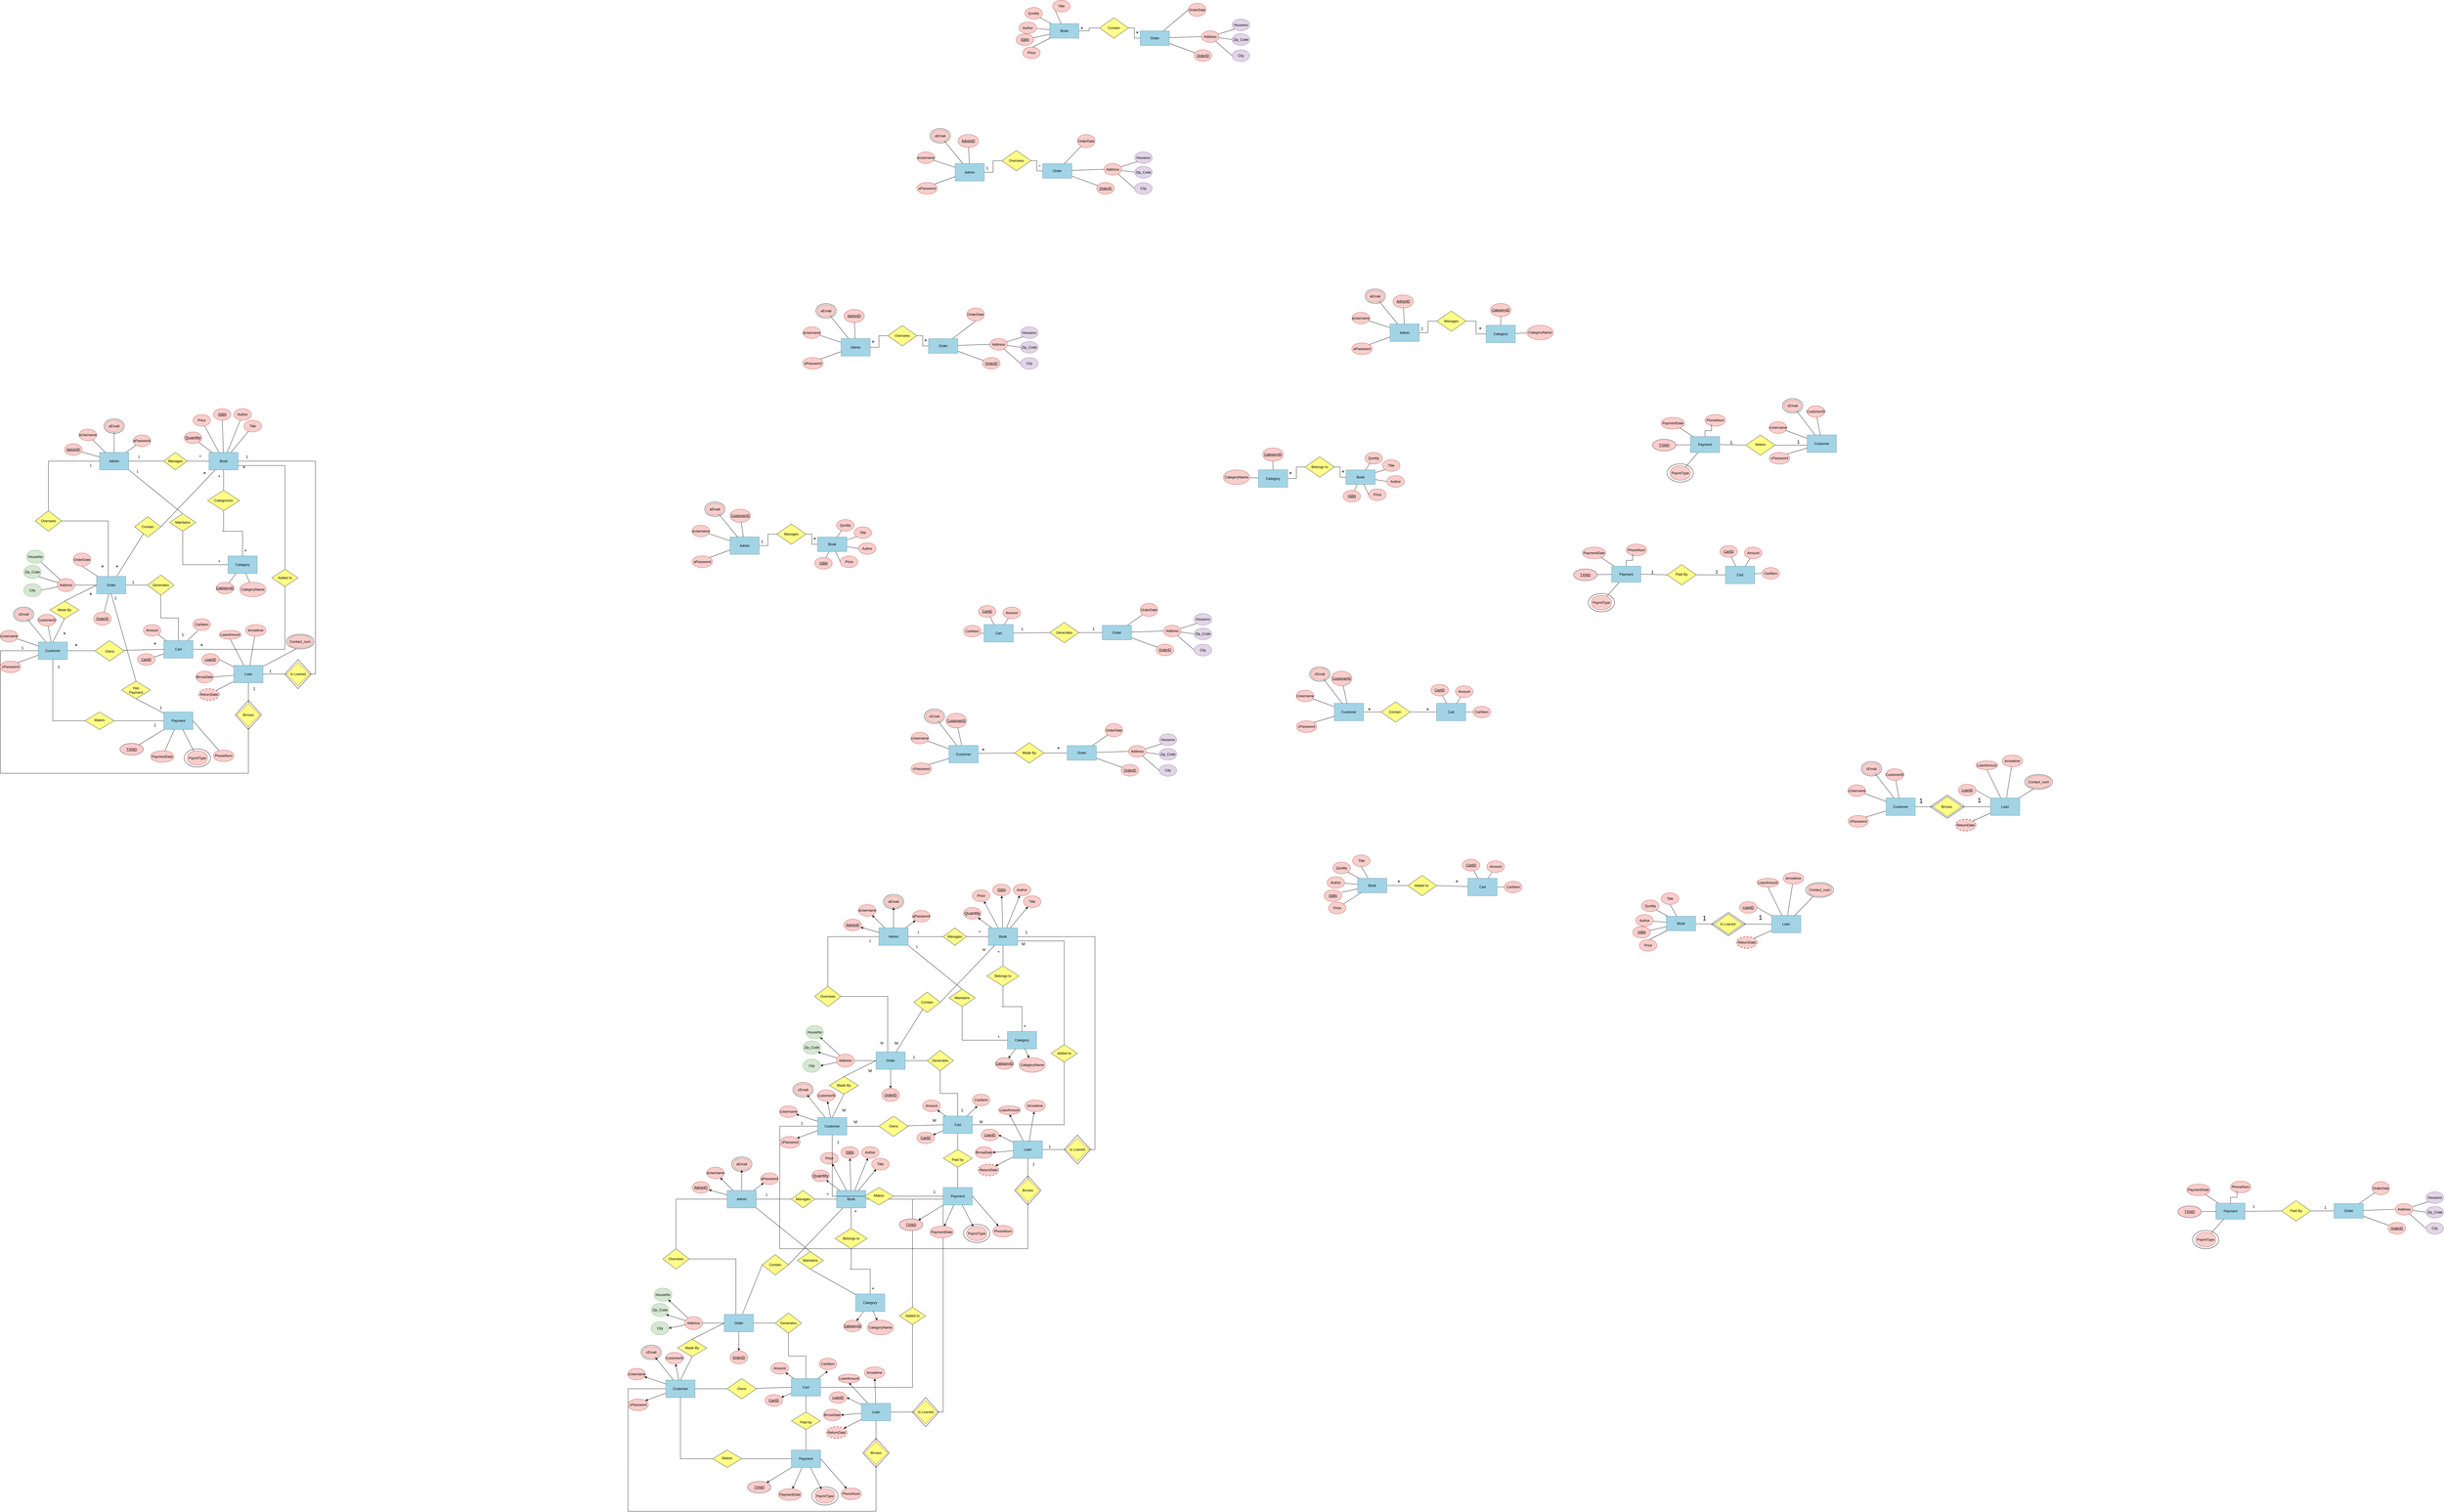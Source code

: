 <mxfile version="26.0.5">
  <diagram name="Page-1" id="6lhcVRIQe2DY9xGinTSk">
    <mxGraphModel dx="3000" dy="3811" grid="1" gridSize="10" guides="1" tooltips="1" connect="1" arrows="1" fold="1" page="0" pageScale="1" pageWidth="1390" pageHeight="980" math="0" shadow="0">
      <root>
        <mxCell id="0" />
        <mxCell id="1" parent="0" />
        <mxCell id="knSOr63fwJM2YxoM46Qa-2" value="Admin" style="rounded=0;whiteSpace=wrap;html=1;fillColor=#a2d4e6;strokeColor=#63919f;" parent="1" vertex="1">
          <mxGeometry x="470" y="-370" width="100" height="60" as="geometry" />
        </mxCell>
        <mxCell id="knSOr63fwJM2YxoM46Qa-3" value="&lt;u&gt;AdminID&lt;/u&gt;" style="ellipse;whiteSpace=wrap;html=1;fillColor=#f8cecc;strokeColor=#b85450;" parent="1" vertex="1">
          <mxGeometry x="350" y="-400" width="60" height="40" as="geometry" />
        </mxCell>
        <mxCell id="knSOr63fwJM2YxoM46Qa-4" style="endArrow=none;endFill=0;" parent="1" source="knSOr63fwJM2YxoM46Qa-2" target="knSOr63fwJM2YxoM46Qa-3" edge="1">
          <mxGeometry relative="1" as="geometry" />
        </mxCell>
        <mxCell id="knSOr63fwJM2YxoM46Qa-5" value="aUsername" style="ellipse;whiteSpace=wrap;html=1;fillColor=#f8cecc;strokeColor=#b85450;" parent="1" vertex="1">
          <mxGeometry x="400" y="-450" width="60" height="40" as="geometry" />
        </mxCell>
        <mxCell id="knSOr63fwJM2YxoM46Qa-6" style="endArrow=none;endFill=0;" parent="1" source="knSOr63fwJM2YxoM46Qa-2" target="knSOr63fwJM2YxoM46Qa-5" edge="1">
          <mxGeometry relative="1" as="geometry" />
        </mxCell>
        <mxCell id="knSOr63fwJM2YxoM46Qa-7" value="aEmail" style="ellipse;whiteSpace=wrap;html=1;fillColor=#f8cecc;strokeColor=#b85450;" parent="1" vertex="1">
          <mxGeometry x="490" y="-480" width="60" height="40" as="geometry" />
        </mxCell>
        <mxCell id="knSOr63fwJM2YxoM46Qa-8" style="endArrow=none;endFill=0;" parent="1" source="knSOr63fwJM2YxoM46Qa-2" target="knSOr63fwJM2YxoM46Qa-7" edge="1">
          <mxGeometry relative="1" as="geometry" />
        </mxCell>
        <mxCell id="knSOr63fwJM2YxoM46Qa-9" value="aPassword" style="ellipse;whiteSpace=wrap;html=1;fillColor=#f8cecc;strokeColor=#b85450;" parent="1" vertex="1">
          <mxGeometry x="585" y="-430" width="60" height="40" as="geometry" />
        </mxCell>
        <mxCell id="knSOr63fwJM2YxoM46Qa-10" style="endArrow=none;endFill=0;" parent="1" source="knSOr63fwJM2YxoM46Qa-2" target="knSOr63fwJM2YxoM46Qa-9" edge="1">
          <mxGeometry relative="1" as="geometry" />
        </mxCell>
        <mxCell id="knSOr63fwJM2YxoM46Qa-11" value="Manages" style="rhombus;whiteSpace=wrap;html=1;fillColor=#ffff88;strokeColor=#36393d;" parent="1" vertex="1">
          <mxGeometry x="690" y="-370" width="80" height="60" as="geometry" />
        </mxCell>
        <mxCell id="O4sk9pRc-7Y5kYrbvvXl-145" style="edgeStyle=orthogonalEdgeStyle;rounded=0;orthogonalLoop=1;jettySize=auto;html=1;entryX=0.5;entryY=1;entryDx=0;entryDy=0;endArrow=none;endFill=0;" parent="1" source="knSOr63fwJM2YxoM46Qa-12" target="knSOr63fwJM2YxoM46Qa-86" edge="1">
          <mxGeometry relative="1" as="geometry" />
        </mxCell>
        <mxCell id="knSOr63fwJM2YxoM46Qa-12" value="Category" style="rounded=0;whiteSpace=wrap;html=1;fillColor=#a2d4e6;strokeColor=#63919f;" parent="1" vertex="1">
          <mxGeometry x="910" y="-15" width="100" height="60" as="geometry" />
        </mxCell>
        <mxCell id="knSOr63fwJM2YxoM46Qa-13" value="&lt;u&gt;CategoryID&lt;/u&gt;" style="ellipse;whiteSpace=wrap;html=1;fillColor=#f8cecc;strokeColor=#b85450;" parent="1" vertex="1">
          <mxGeometry x="870" y="75" width="60" height="40" as="geometry" />
        </mxCell>
        <mxCell id="knSOr63fwJM2YxoM46Qa-14" style="endArrow=none;endFill=0;" parent="1" source="knSOr63fwJM2YxoM46Qa-12" target="knSOr63fwJM2YxoM46Qa-13" edge="1">
          <mxGeometry relative="1" as="geometry" />
        </mxCell>
        <mxCell id="knSOr63fwJM2YxoM46Qa-15" value="CategoryName" style="ellipse;whiteSpace=wrap;html=1;fillColor=#f8cecc;strokeColor=#b85450;" parent="1" vertex="1">
          <mxGeometry x="950" y="75" width="90" height="50" as="geometry" />
        </mxCell>
        <mxCell id="knSOr63fwJM2YxoM46Qa-16" style="exitX=0.6;exitY=0.971;exitDx=0;exitDy=0;exitPerimeter=0;endArrow=none;endFill=0;" parent="1" source="knSOr63fwJM2YxoM46Qa-12" target="knSOr63fwJM2YxoM46Qa-15" edge="1">
          <mxGeometry relative="1" as="geometry">
            <mxPoint x="1000" y="211" as="sourcePoint" />
          </mxGeometry>
        </mxCell>
        <mxCell id="viwkElXMkvqY3WvH5bWG-11" style="edgeStyle=orthogonalEdgeStyle;rounded=0;orthogonalLoop=1;jettySize=auto;html=1;endArrow=none;endFill=0;exitX=1;exitY=0.75;exitDx=0;exitDy=0;" parent="1" source="knSOr63fwJM2YxoM46Qa-17" target="knSOr63fwJM2YxoM46Qa-91" edge="1">
          <mxGeometry relative="1" as="geometry">
            <mxPoint x="1120" y="-190" as="targetPoint" />
            <mxPoint x="940" y="-310" as="sourcePoint" />
          </mxGeometry>
        </mxCell>
        <mxCell id="viwkElXMkvqY3WvH5bWG-37" style="rounded=0;orthogonalLoop=1;jettySize=auto;html=1;entryX=1;entryY=0.5;entryDx=0;entryDy=0;endArrow=none;endFill=0;" parent="1" source="knSOr63fwJM2YxoM46Qa-17" target="viwkElXMkvqY3WvH5bWG-40" edge="1">
          <mxGeometry relative="1" as="geometry">
            <mxPoint x="650" y="-140" as="targetPoint" />
          </mxGeometry>
        </mxCell>
        <mxCell id="XFWJKoRLsI-GRv0qEJuy-27" style="edgeStyle=orthogonalEdgeStyle;rounded=0;orthogonalLoop=1;jettySize=auto;html=1;entryX=1;entryY=0.5;entryDx=0;entryDy=0;endArrow=none;endFill=0;" parent="1" source="knSOr63fwJM2YxoM46Qa-17" target="XFWJKoRLsI-GRv0qEJuy-25" edge="1">
          <mxGeometry relative="1" as="geometry" />
        </mxCell>
        <mxCell id="knSOr63fwJM2YxoM46Qa-17" value="Book" style="rounded=0;whiteSpace=wrap;html=1;fillColor=#a2d4e6;strokeColor=#63919f;" parent="1" vertex="1">
          <mxGeometry x="845" y="-370" width="100" height="60" as="geometry" />
        </mxCell>
        <mxCell id="knSOr63fwJM2YxoM46Qa-18" value="&lt;span id=&quot;docs-internal-guid-73259956-7fff-de5f-6799-3c9fa48e41fe&quot;&gt;&lt;span style=&quot;font-size: 11pt; font-family: Arial, sans-serif; background-color: transparent; font-variant-numeric: normal; font-variant-east-asian: normal; font-variant-alternates: normal; font-variant-position: normal; font-variant-emoji: normal; vertical-align: baseline; white-space-collapse: preserve;&quot;&gt;Quantity&lt;/span&gt;&lt;/span&gt;" style="ellipse;whiteSpace=wrap;html=1;fillColor=#f8cecc;strokeColor=#b85450;" parent="1" vertex="1">
          <mxGeometry x="760" y="-440" width="60" height="40" as="geometry" />
        </mxCell>
        <mxCell id="knSOr63fwJM2YxoM46Qa-19" style="endArrow=none;endFill=0;" parent="1" source="knSOr63fwJM2YxoM46Qa-17" target="knSOr63fwJM2YxoM46Qa-18" edge="1">
          <mxGeometry relative="1" as="geometry" />
        </mxCell>
        <mxCell id="knSOr63fwJM2YxoM46Qa-20" value="Title" style="ellipse;whiteSpace=wrap;html=1;fillColor=#f8cecc;strokeColor=#b85450;" parent="1" vertex="1">
          <mxGeometry x="965" y="-480" width="60" height="40" as="geometry" />
        </mxCell>
        <mxCell id="knSOr63fwJM2YxoM46Qa-21" style="endArrow=none;endFill=0;" parent="1" source="knSOr63fwJM2YxoM46Qa-17" target="knSOr63fwJM2YxoM46Qa-20" edge="1">
          <mxGeometry relative="1" as="geometry" />
        </mxCell>
        <mxCell id="knSOr63fwJM2YxoM46Qa-22" value="&lt;u&gt;ISBN&lt;/u&gt;" style="ellipse;whiteSpace=wrap;html=1;fillColor=#f8cecc;strokeColor=#b85450;" parent="1" vertex="1">
          <mxGeometry x="860" y="-520" width="60" height="40" as="geometry" />
        </mxCell>
        <mxCell id="knSOr63fwJM2YxoM46Qa-23" style="endArrow=none;endFill=0;" parent="1" source="knSOr63fwJM2YxoM46Qa-17" target="knSOr63fwJM2YxoM46Qa-22" edge="1">
          <mxGeometry relative="1" as="geometry" />
        </mxCell>
        <mxCell id="knSOr63fwJM2YxoM46Qa-24" value="Price" style="ellipse;whiteSpace=wrap;html=1;fillColor=#f8cecc;strokeColor=#b85450;" parent="1" vertex="1">
          <mxGeometry x="790" y="-500" width="60" height="40" as="geometry" />
        </mxCell>
        <mxCell id="knSOr63fwJM2YxoM46Qa-25" style="endArrow=none;endFill=0;" parent="1" source="knSOr63fwJM2YxoM46Qa-17" target="knSOr63fwJM2YxoM46Qa-24" edge="1">
          <mxGeometry relative="1" as="geometry" />
        </mxCell>
        <mxCell id="knSOr63fwJM2YxoM46Qa-26" value="Author" style="ellipse;whiteSpace=wrap;html=1;fillColor=#f8cecc;strokeColor=#b85450;" parent="1" vertex="1">
          <mxGeometry x="930" y="-520" width="60" height="40" as="geometry" />
        </mxCell>
        <mxCell id="knSOr63fwJM2YxoM46Qa-27" style="endArrow=none;endFill=0;" parent="1" source="knSOr63fwJM2YxoM46Qa-17" target="knSOr63fwJM2YxoM46Qa-26" edge="1">
          <mxGeometry relative="1" as="geometry" />
        </mxCell>
        <mxCell id="vigzILvMmdRfgLwFZ1ol-5" style="rounded=0;orthogonalLoop=1;jettySize=auto;html=1;endArrow=none;endFill=0;entryX=0.5;entryY=1;entryDx=0;entryDy=0;" parent="1" source="knSOr63fwJM2YxoM46Qa-28" target="knSOr63fwJM2YxoM46Qa-66" edge="1">
          <mxGeometry relative="1" as="geometry">
            <mxPoint x="645" y="445" as="targetPoint" />
          </mxGeometry>
        </mxCell>
        <mxCell id="knSOr63fwJM2YxoM46Qa-28" value="Payment" style="rounded=0;whiteSpace=wrap;html=1;fillColor=#a2d4e6;strokeColor=#63919f;" parent="1" vertex="1">
          <mxGeometry x="690" y="520" width="100" height="60" as="geometry" />
        </mxCell>
        <mxCell id="knSOr63fwJM2YxoM46Qa-31" value="PaymtType" style="ellipse;whiteSpace=wrap;html=1;fillColor=#f8cecc;strokeColor=#b85450;" parent="1" vertex="1">
          <mxGeometry x="770" y="652.5" width="70" height="50" as="geometry" />
        </mxCell>
        <mxCell id="knSOr63fwJM2YxoM46Qa-32" style="endArrow=none;endFill=0;" parent="1" source="knSOr63fwJM2YxoM46Qa-28" target="knSOr63fwJM2YxoM46Qa-31" edge="1">
          <mxGeometry relative="1" as="geometry" />
        </mxCell>
        <mxCell id="knSOr63fwJM2YxoM46Qa-33" value="PaymentDate" style="ellipse;whiteSpace=wrap;html=1;fillColor=#f8cecc;strokeColor=#b85450;" parent="1" vertex="1">
          <mxGeometry x="645" y="652.5" width="80" height="40" as="geometry" />
        </mxCell>
        <mxCell id="knSOr63fwJM2YxoM46Qa-34" style="endArrow=none;endFill=0;" parent="1" source="knSOr63fwJM2YxoM46Qa-28" target="knSOr63fwJM2YxoM46Qa-33" edge="1">
          <mxGeometry relative="1" as="geometry" />
        </mxCell>
        <mxCell id="knSOr63fwJM2YxoM46Qa-35" value="&lt;u&gt;TXNID&lt;/u&gt;" style="ellipse;whiteSpace=wrap;html=1;fillColor=#ffcccc;strokeColor=#36393d;" parent="1" vertex="1">
          <mxGeometry x="540" y="627.5" width="80" height="40" as="geometry" />
        </mxCell>
        <mxCell id="knSOr63fwJM2YxoM46Qa-36" style="endArrow=none;endFill=0;" parent="1" source="knSOr63fwJM2YxoM46Qa-28" target="knSOr63fwJM2YxoM46Qa-35" edge="1">
          <mxGeometry relative="1" as="geometry" />
        </mxCell>
        <mxCell id="viwkElXMkvqY3WvH5bWG-10" style="edgeStyle=orthogonalEdgeStyle;rounded=0;orthogonalLoop=1;jettySize=auto;html=1;entryX=0.5;entryY=1;entryDx=0;entryDy=0;endArrow=none;endFill=0;" parent="1" source="knSOr63fwJM2YxoM46Qa-37" target="knSOr63fwJM2YxoM46Qa-91" edge="1">
          <mxGeometry relative="1" as="geometry" />
        </mxCell>
        <mxCell id="viwkElXMkvqY3WvH5bWG-21" style="edgeStyle=orthogonalEdgeStyle;rounded=0;orthogonalLoop=1;jettySize=auto;html=1;entryX=0.5;entryY=1;entryDx=0;entryDy=0;endArrow=none;endFill=0;" parent="1" source="knSOr63fwJM2YxoM46Qa-37" target="viwkElXMkvqY3WvH5bWG-15" edge="1">
          <mxGeometry relative="1" as="geometry" />
        </mxCell>
        <mxCell id="O4sk9pRc-7Y5kYrbvvXl-2" style="rounded=0;orthogonalLoop=1;jettySize=auto;html=1;entryX=0.283;entryY=1.025;entryDx=0;entryDy=0;entryPerimeter=0;endArrow=none;endFill=0;" parent="1" source="knSOr63fwJM2YxoM46Qa-37" target="O4sk9pRc-7Y5kYrbvvXl-1" edge="1">
          <mxGeometry relative="1" as="geometry">
            <mxPoint x="815" y="250" as="targetPoint" />
          </mxGeometry>
        </mxCell>
        <mxCell id="knSOr63fwJM2YxoM46Qa-37" value="Cart" style="rounded=0;whiteSpace=wrap;html=1;fillColor=#a2d4e6;strokeColor=#63919f;" parent="1" vertex="1">
          <mxGeometry x="690" y="275" width="100" height="60" as="geometry" />
        </mxCell>
        <mxCell id="knSOr63fwJM2YxoM46Qa-38" value="&lt;u&gt;CartID&lt;/u&gt;" style="ellipse;whiteSpace=wrap;html=1;fillColor=#f8cecc;strokeColor=#b85450;" parent="1" vertex="1">
          <mxGeometry x="600" y="320" width="60" height="40" as="geometry" />
        </mxCell>
        <mxCell id="knSOr63fwJM2YxoM46Qa-39" style="endArrow=none;endFill=0;" parent="1" source="knSOr63fwJM2YxoM46Qa-37" target="knSOr63fwJM2YxoM46Qa-38" edge="1">
          <mxGeometry relative="1" as="geometry" />
        </mxCell>
        <mxCell id="knSOr63fwJM2YxoM46Qa-40" value="Amount" style="ellipse;whiteSpace=wrap;html=1;fillColor=#f8cecc;strokeColor=#b85450;" parent="1" vertex="1">
          <mxGeometry x="620" y="220" width="60" height="40" as="geometry" />
        </mxCell>
        <mxCell id="knSOr63fwJM2YxoM46Qa-41" style="endArrow=none;endFill=0;" parent="1" source="knSOr63fwJM2YxoM46Qa-37" target="knSOr63fwJM2YxoM46Qa-40" edge="1">
          <mxGeometry relative="1" as="geometry" />
        </mxCell>
        <mxCell id="viwkElXMkvqY3WvH5bWG-17" style="edgeStyle=orthogonalEdgeStyle;rounded=0;orthogonalLoop=1;jettySize=auto;html=1;entryX=0;entryY=0.5;entryDx=0;entryDy=0;endArrow=none;endFill=0;" parent="1" source="knSOr63fwJM2YxoM46Qa-42" target="viwkElXMkvqY3WvH5bWG-15" edge="1">
          <mxGeometry relative="1" as="geometry" />
        </mxCell>
        <mxCell id="viwkElXMkvqY3WvH5bWG-27" style="rounded=0;orthogonalLoop=1;jettySize=auto;html=1;entryX=1;entryY=0.5;entryDx=0;entryDy=0;endArrow=none;endFill=0;" parent="1" source="knSOr63fwJM2YxoM46Qa-42" target="viwkElXMkvqY3WvH5bWG-22" edge="1">
          <mxGeometry relative="1" as="geometry" />
        </mxCell>
        <mxCell id="viwkElXMkvqY3WvH5bWG-38" style="rounded=0;orthogonalLoop=1;jettySize=auto;html=1;endArrow=none;endFill=0;" parent="1" source="knSOr63fwJM2YxoM46Qa-42" target="viwkElXMkvqY3WvH5bWG-40" edge="1">
          <mxGeometry relative="1" as="geometry">
            <mxPoint x="560" y="10.0" as="targetPoint" />
          </mxGeometry>
        </mxCell>
        <mxCell id="qEbhAIhOsun389reIMeb-2" style="rounded=0;orthogonalLoop=1;jettySize=auto;html=1;entryX=0.5;entryY=1;entryDx=0;entryDy=0;endArrow=none;endFill=0;" parent="1" source="knSOr63fwJM2YxoM46Qa-42" target="qEbhAIhOsun389reIMeb-1" edge="1">
          <mxGeometry relative="1" as="geometry" />
        </mxCell>
        <mxCell id="knSOr63fwJM2YxoM46Qa-42" value="Order" style="rounded=0;whiteSpace=wrap;html=1;fillColor=#a2d4e6;strokeColor=#63919f;" parent="1" vertex="1">
          <mxGeometry x="460" y="55" width="100" height="60" as="geometry" />
        </mxCell>
        <mxCell id="knSOr63fwJM2YxoM46Qa-43" value="&lt;u&gt;OrderID&lt;/u&gt;" style="ellipse;whiteSpace=wrap;html=1;fillColor=#f8cecc;strokeColor=#b85450;" parent="1" vertex="1">
          <mxGeometry x="450" y="177.25" width="60" height="45" as="geometry" />
        </mxCell>
        <mxCell id="knSOr63fwJM2YxoM46Qa-44" style="endArrow=none;endFill=0;" parent="1" source="knSOr63fwJM2YxoM46Qa-42" target="knSOr63fwJM2YxoM46Qa-43" edge="1">
          <mxGeometry relative="1" as="geometry" />
        </mxCell>
        <mxCell id="XFWJKoRLsI-GRv0qEJuy-2" style="edgeStyle=orthogonalEdgeStyle;rounded=0;orthogonalLoop=1;jettySize=auto;html=1;elbow=vertical;endArrow=none;endFill=0;" parent="1" source="knSOr63fwJM2YxoM46Qa-49" edge="1">
          <mxGeometry relative="1" as="geometry">
            <mxPoint x="130" y="730" as="targetPoint" />
          </mxGeometry>
        </mxCell>
        <mxCell id="knSOr63fwJM2YxoM46Qa-49" value="Customer" style="rounded=0;whiteSpace=wrap;html=1;fillColor=#a2d4e6;strokeColor=#63919f;" parent="1" vertex="1">
          <mxGeometry x="260" y="280" width="100" height="60" as="geometry" />
        </mxCell>
        <mxCell id="knSOr63fwJM2YxoM46Qa-50" value="CustomerID" style="ellipse;whiteSpace=wrap;html=1;fillColor=#f8cecc;strokeColor=#b85450;" parent="1" vertex="1">
          <mxGeometry x="260" y="185" width="60" height="40" as="geometry" />
        </mxCell>
        <mxCell id="knSOr63fwJM2YxoM46Qa-51" style="endArrow=none;endFill=0;" parent="1" source="knSOr63fwJM2YxoM46Qa-49" target="knSOr63fwJM2YxoM46Qa-50" edge="1">
          <mxGeometry relative="1" as="geometry" />
        </mxCell>
        <mxCell id="knSOr63fwJM2YxoM46Qa-52" value="cUsername" style="ellipse;whiteSpace=wrap;html=1;fillColor=#f8cecc;strokeColor=#b85450;" parent="1" vertex="1">
          <mxGeometry x="130" y="240" width="60" height="40" as="geometry" />
        </mxCell>
        <mxCell id="knSOr63fwJM2YxoM46Qa-53" style="endArrow=none;endFill=0;" parent="1" source="knSOr63fwJM2YxoM46Qa-49" target="knSOr63fwJM2YxoM46Qa-52" edge="1">
          <mxGeometry relative="1" as="geometry" />
        </mxCell>
        <mxCell id="knSOr63fwJM2YxoM46Qa-54" value="cEmali" style="ellipse;whiteSpace=wrap;html=1;fillColor=#f8cecc;strokeColor=#b85450;" parent="1" vertex="1">
          <mxGeometry x="180" y="165" width="60" height="40" as="geometry" />
        </mxCell>
        <mxCell id="knSOr63fwJM2YxoM46Qa-55" style="endArrow=none;endFill=0;" parent="1" source="knSOr63fwJM2YxoM46Qa-49" target="knSOr63fwJM2YxoM46Qa-54" edge="1">
          <mxGeometry relative="1" as="geometry" />
        </mxCell>
        <mxCell id="knSOr63fwJM2YxoM46Qa-56" value="" style="endArrow=none;html=1;rounded=0;entryX=0.5;entryY=1;entryDx=0;entryDy=0;exitX=0.5;exitY=0;exitDx=0;exitDy=0;" parent="1" source="knSOr63fwJM2YxoM46Qa-57" target="knSOr63fwJM2YxoM46Qa-17" edge="1">
          <mxGeometry width="50" height="50" relative="1" as="geometry">
            <mxPoint x="900" y="-210" as="sourcePoint" />
            <mxPoint x="900" y="-171" as="targetPoint" />
          </mxGeometry>
        </mxCell>
        <mxCell id="knSOr63fwJM2YxoM46Qa-57" value="" style="rhombus;whiteSpace=wrap;html=1;fillColor=#ffff88;strokeColor=#36393d;" parent="1" vertex="1">
          <mxGeometry x="840" y="-240" width="110" height="70" as="geometry" />
        </mxCell>
        <mxCell id="knSOr63fwJM2YxoM46Qa-59" value="Categorizes" style="text;html=1;align=center;verticalAlign=middle;whiteSpace=wrap;rounded=0;fillColor=none;strokeColor=none;glass=0;gradientColor=none;" parent="1" vertex="1">
          <mxGeometry x="865" y="-220" width="60" height="30" as="geometry" />
        </mxCell>
        <mxCell id="viwkElXMkvqY3WvH5bWG-7" style="rounded=0;orthogonalLoop=1;jettySize=auto;html=1;entryX=0;entryY=0.5;entryDx=0;entryDy=0;endArrow=none;endFill=0;" parent="1" source="knSOr63fwJM2YxoM46Qa-60" target="knSOr63fwJM2YxoM46Qa-37" edge="1">
          <mxGeometry relative="1" as="geometry">
            <mxPoint x="670" y="300" as="targetPoint" />
          </mxGeometry>
        </mxCell>
        <mxCell id="knSOr63fwJM2YxoM46Qa-60" value="" style="rhombus;whiteSpace=wrap;html=1;fillColor=#ffff88;strokeColor=#36393d;" parent="1" vertex="1">
          <mxGeometry x="454.5" y="275" width="100" height="70" as="geometry" />
        </mxCell>
        <mxCell id="knSOr63fwJM2YxoM46Qa-61" value="Owns" style="text;html=1;align=center;verticalAlign=middle;whiteSpace=wrap;rounded=0;" parent="1" vertex="1">
          <mxGeometry x="474.5" y="297.25" width="60" height="30" as="geometry" />
        </mxCell>
        <mxCell id="knSOr63fwJM2YxoM46Qa-62" value="" style="endArrow=none;html=1;rounded=0;entryX=0;entryY=0.5;entryDx=0;entryDy=0;exitX=1;exitY=0.5;exitDx=0;exitDy=0;" parent="1" source="knSOr63fwJM2YxoM46Qa-11" target="knSOr63fwJM2YxoM46Qa-17" edge="1">
          <mxGeometry width="50" height="50" relative="1" as="geometry">
            <mxPoint x="390" y="-160" as="sourcePoint" />
            <mxPoint x="440" y="-210" as="targetPoint" />
          </mxGeometry>
        </mxCell>
        <mxCell id="knSOr63fwJM2YxoM46Qa-65" value="" style="endArrow=none;html=1;rounded=0;entryX=0;entryY=0.5;entryDx=0;entryDy=0;exitX=1;exitY=0.5;exitDx=0;exitDy=0;" parent="1" source="knSOr63fwJM2YxoM46Qa-49" target="knSOr63fwJM2YxoM46Qa-60" edge="1">
          <mxGeometry width="50" height="50" relative="1" as="geometry">
            <mxPoint x="420" y="245" as="sourcePoint" />
            <mxPoint x="510" y="110" as="targetPoint" />
          </mxGeometry>
        </mxCell>
        <mxCell id="knSOr63fwJM2YxoM46Qa-66" value="" style="rhombus;whiteSpace=wrap;html=1;fillColor=#ffff88;strokeColor=#36393d;" parent="1" vertex="1">
          <mxGeometry x="545" y="414.5" width="100" height="60" as="geometry" />
        </mxCell>
        <mxCell id="knSOr63fwJM2YxoM46Qa-69" value="Has Payment" style="text;html=1;align=center;verticalAlign=middle;whiteSpace=wrap;rounded=0;" parent="1" vertex="1">
          <mxGeometry x="565" y="429.5" width="60" height="30" as="geometry" />
        </mxCell>
        <mxCell id="knSOr63fwJM2YxoM46Qa-70" value="" style="rhombus;whiteSpace=wrap;html=1;fillColor=#ffff88;strokeColor=#36393d;" parent="1" vertex="1">
          <mxGeometry x="250" y="-170" width="90" height="70" as="geometry" />
        </mxCell>
        <mxCell id="knSOr63fwJM2YxoM46Qa-71" value="Oversees" style="text;html=1;align=center;verticalAlign=middle;whiteSpace=wrap;rounded=0;" parent="1" vertex="1">
          <mxGeometry x="265" y="-150" width="60" height="30" as="geometry" />
        </mxCell>
        <mxCell id="knSOr63fwJM2YxoM46Qa-72" value="" style="endArrow=none;html=1;rounded=0;entryX=0;entryY=0.5;entryDx=0;entryDy=0;exitX=0.5;exitY=0;exitDx=0;exitDy=0;" parent="1" source="knSOr63fwJM2YxoM46Qa-70" target="knSOr63fwJM2YxoM46Qa-2" edge="1">
          <mxGeometry width="50" height="50" relative="1" as="geometry">
            <mxPoint x="540" y="50" as="sourcePoint" />
            <mxPoint x="590" as="targetPoint" />
            <Array as="points">
              <mxPoint x="295" y="-340" />
            </Array>
          </mxGeometry>
        </mxCell>
        <mxCell id="knSOr63fwJM2YxoM46Qa-73" value="" style="endArrow=none;html=1;rounded=0;entryX=1;entryY=0.5;entryDx=0;entryDy=0;exitX=0.4;exitY=0;exitDx=0;exitDy=0;exitPerimeter=0;" parent="1" source="knSOr63fwJM2YxoM46Qa-42" target="knSOr63fwJM2YxoM46Qa-70" edge="1">
          <mxGeometry width="50" height="50" relative="1" as="geometry">
            <mxPoint x="560" y="40" as="sourcePoint" />
            <mxPoint x="570" y="-10" as="targetPoint" />
            <Array as="points">
              <mxPoint x="500" y="-135" />
            </Array>
          </mxGeometry>
        </mxCell>
        <mxCell id="knSOr63fwJM2YxoM46Qa-78" value="" style="rhombus;whiteSpace=wrap;html=1;fillColor=#ffff88;strokeColor=#36393d;" parent="1" vertex="1">
          <mxGeometry x="300" y="140" width="100" height="60" as="geometry" />
        </mxCell>
        <mxCell id="knSOr63fwJM2YxoM46Qa-79" value="" style="endArrow=none;html=1;rounded=0;exitX=0.5;exitY=0;exitDx=0;exitDy=0;entryX=0;entryY=0.5;entryDx=0;entryDy=0;" parent="1" source="knSOr63fwJM2YxoM46Qa-78" target="knSOr63fwJM2YxoM46Qa-42" edge="1">
          <mxGeometry width="50" height="50" relative="1" as="geometry">
            <mxPoint x="730" y="120" as="sourcePoint" />
            <mxPoint x="520" y="70" as="targetPoint" />
          </mxGeometry>
        </mxCell>
        <mxCell id="knSOr63fwJM2YxoM46Qa-80" value="" style="endArrow=none;html=1;rounded=0;exitX=0.5;exitY=0;exitDx=0;exitDy=0;entryX=0.5;entryY=1;entryDx=0;entryDy=0;" parent="1" source="knSOr63fwJM2YxoM46Qa-49" target="knSOr63fwJM2YxoM46Qa-78" edge="1">
          <mxGeometry width="50" height="50" relative="1" as="geometry">
            <mxPoint x="730" y="120" as="sourcePoint" />
            <mxPoint x="780" y="70" as="targetPoint" />
          </mxGeometry>
        </mxCell>
        <mxCell id="knSOr63fwJM2YxoM46Qa-81" value="Made By" style="text;html=1;align=center;verticalAlign=middle;whiteSpace=wrap;rounded=0;" parent="1" vertex="1">
          <mxGeometry x="320" y="155" width="60" height="30" as="geometry" />
        </mxCell>
        <mxCell id="knSOr63fwJM2YxoM46Qa-82" value="" style="rhombus;whiteSpace=wrap;html=1;fillColor=#ffff88;strokeColor=#36393d;" parent="1" vertex="1">
          <mxGeometry x="420" y="520" width="100" height="60" as="geometry" />
        </mxCell>
        <mxCell id="knSOr63fwJM2YxoM46Qa-83" value="Makes" style="text;html=1;align=center;verticalAlign=middle;whiteSpace=wrap;rounded=0;" parent="1" vertex="1">
          <mxGeometry x="440" y="535" width="60" height="25" as="geometry" />
        </mxCell>
        <mxCell id="knSOr63fwJM2YxoM46Qa-84" value="" style="endArrow=none;html=1;rounded=0;entryX=0;entryY=0.5;entryDx=0;entryDy=0;exitX=1;exitY=0.5;exitDx=0;exitDy=0;" parent="1" source="knSOr63fwJM2YxoM46Qa-82" target="knSOr63fwJM2YxoM46Qa-28" edge="1">
          <mxGeometry width="50" height="50" relative="1" as="geometry">
            <mxPoint x="610" y="420" as="sourcePoint" />
            <mxPoint x="660" y="370" as="targetPoint" />
          </mxGeometry>
        </mxCell>
        <mxCell id="knSOr63fwJM2YxoM46Qa-85" value="" style="endArrow=none;html=1;rounded=0;exitX=0.5;exitY=1;exitDx=0;exitDy=0;entryX=0;entryY=0.5;entryDx=0;entryDy=0;" parent="1" source="knSOr63fwJM2YxoM46Qa-49" target="knSOr63fwJM2YxoM46Qa-82" edge="1">
          <mxGeometry width="50" height="50" relative="1" as="geometry">
            <mxPoint x="610" y="420" as="sourcePoint" />
            <mxPoint x="660" y="370" as="targetPoint" />
            <Array as="points">
              <mxPoint x="310" y="550" />
            </Array>
          </mxGeometry>
        </mxCell>
        <mxCell id="knSOr63fwJM2YxoM46Qa-86" value="" style="rhombus;whiteSpace=wrap;html=1;fillColor=#ffff88;strokeColor=#36393d;" parent="1" vertex="1">
          <mxGeometry x="710" y="-160" width="90" height="60" as="geometry" />
        </mxCell>
        <mxCell id="knSOr63fwJM2YxoM46Qa-89" value="Maintains" style="text;html=1;align=center;verticalAlign=middle;whiteSpace=wrap;rounded=0;" parent="1" vertex="1">
          <mxGeometry x="725" y="-145" width="60" height="30" as="geometry" />
        </mxCell>
        <mxCell id="knSOr63fwJM2YxoM46Qa-91" value="" style="rhombus;whiteSpace=wrap;html=1;fillColor=#ffff88;strokeColor=#36393d;" parent="1" vertex="1">
          <mxGeometry x="1060" y="30" width="90" height="60" as="geometry" />
        </mxCell>
        <mxCell id="knSOr63fwJM2YxoM46Qa-94" value="Added to" style="text;html=1;align=center;verticalAlign=middle;whiteSpace=wrap;rounded=0;" parent="1" vertex="1">
          <mxGeometry x="1075" y="45" width="60" height="30" as="geometry" />
        </mxCell>
        <mxCell id="pzduVk1Wxx4do5fI0MAX-31" value="" style="endArrow=none;html=1;rounded=0;exitX=1;exitY=0.5;exitDx=0;exitDy=0;endFill=0;" parent="1" source="knSOr63fwJM2YxoM46Qa-28" target="pzduVk1Wxx4do5fI0MAX-32" edge="1">
          <mxGeometry width="50" height="50" relative="1" as="geometry">
            <mxPoint x="990" y="600" as="sourcePoint" />
            <mxPoint x="1010" y="630" as="targetPoint" />
          </mxGeometry>
        </mxCell>
        <mxCell id="pzduVk1Wxx4do5fI0MAX-32" value="PhoneNum" style="ellipse;whiteSpace=wrap;html=1;fillColor=#f8cecc;strokeColor=#b85450;" parent="1" vertex="1">
          <mxGeometry x="860" y="650" width="70" height="40" as="geometry" />
        </mxCell>
        <mxCell id="pzduVk1Wxx4do5fI0MAX-35" value="" style="endArrow=none;html=1;rounded=0;exitX=0;exitY=0.75;exitDx=0;exitDy=0;entryX=1;entryY=0;entryDx=0;entryDy=0;endFill=0;" parent="1" source="knSOr63fwJM2YxoM46Qa-49" target="pzduVk1Wxx4do5fI0MAX-36" edge="1">
          <mxGeometry width="50" height="50" relative="1" as="geometry">
            <mxPoint x="220" y="250" as="sourcePoint" />
            <mxPoint x="70" y="300" as="targetPoint" />
          </mxGeometry>
        </mxCell>
        <mxCell id="pzduVk1Wxx4do5fI0MAX-36" value="cPassword" style="ellipse;whiteSpace=wrap;html=1;fillColor=#f8cecc;strokeColor=#b85450;" parent="1" vertex="1">
          <mxGeometry x="130" y="345" width="70" height="40" as="geometry" />
        </mxCell>
        <mxCell id="pzduVk1Wxx4do5fI0MAX-38" value="" style="endArrow=none;html=1;rounded=0;entryX=0;entryY=0.5;entryDx=0;entryDy=0;exitX=1;exitY=0.5;exitDx=0;exitDy=0;" parent="1" source="knSOr63fwJM2YxoM46Qa-2" target="knSOr63fwJM2YxoM46Qa-11" edge="1">
          <mxGeometry width="50" height="50" relative="1" as="geometry">
            <mxPoint x="610" y="-310" as="sourcePoint" />
            <mxPoint x="660" y="-360" as="targetPoint" />
          </mxGeometry>
        </mxCell>
        <mxCell id="pzduVk1Wxx4do5fI0MAX-40" value="" style="endArrow=none;html=1;rounded=0;entryX=0.5;entryY=1;entryDx=0;entryDy=0;" parent="1" target="knSOr63fwJM2YxoM46Qa-57" edge="1">
          <mxGeometry width="50" height="50" relative="1" as="geometry">
            <mxPoint x="895" y="-100" as="sourcePoint" />
            <mxPoint x="990" y="-120" as="targetPoint" />
          </mxGeometry>
        </mxCell>
        <mxCell id="pzduVk1Wxx4do5fI0MAX-42" value="" style="endArrow=none;html=1;rounded=0;exitX=0.5;exitY=0;exitDx=0;exitDy=0;" parent="1" source="knSOr63fwJM2YxoM46Qa-12" edge="1">
          <mxGeometry width="50" height="50" relative="1" as="geometry">
            <mxPoint x="952.607" y="-15.0" as="sourcePoint" />
            <mxPoint x="960" y="-100" as="targetPoint" />
          </mxGeometry>
        </mxCell>
        <mxCell id="pzduVk1Wxx4do5fI0MAX-43" value="" style="endArrow=none;html=1;rounded=0;" parent="1" edge="1">
          <mxGeometry width="50" height="50" relative="1" as="geometry">
            <mxPoint x="890" y="-100" as="sourcePoint" />
            <mxPoint x="960" y="-100" as="targetPoint" />
          </mxGeometry>
        </mxCell>
        <mxCell id="pzduVk1Wxx4do5fI0MAX-44" value="" style="endArrow=none;html=1;rounded=0;entryX=0.5;entryY=0;entryDx=0;entryDy=0;exitX=1;exitY=1;exitDx=0;exitDy=0;" parent="1" source="knSOr63fwJM2YxoM46Qa-2" target="knSOr63fwJM2YxoM46Qa-86" edge="1">
          <mxGeometry width="50" height="50" relative="1" as="geometry">
            <mxPoint x="630" y="-280" as="sourcePoint" />
            <mxPoint x="580" y="-230" as="targetPoint" />
          </mxGeometry>
        </mxCell>
        <mxCell id="viwkElXMkvqY3WvH5bWG-15" value="" style="rhombus;whiteSpace=wrap;html=1;fillColor=#ffff88;strokeColor=#36393d;" parent="1" vertex="1">
          <mxGeometry x="635" y="50" width="90" height="70" as="geometry" />
        </mxCell>
        <mxCell id="viwkElXMkvqY3WvH5bWG-16" value="Generates" style="text;html=1;align=center;verticalAlign=middle;whiteSpace=wrap;rounded=0;" parent="1" vertex="1">
          <mxGeometry x="650" y="70" width="60" height="30" as="geometry" />
        </mxCell>
        <mxCell id="viwkElXMkvqY3WvH5bWG-29" style="rounded=0;orthogonalLoop=1;jettySize=auto;html=1;entryX=1;entryY=1;entryDx=0;entryDy=0;endArrow=none;endFill=0;" parent="1" source="viwkElXMkvqY3WvH5bWG-22" target="viwkElXMkvqY3WvH5bWG-34" edge="1">
          <mxGeometry relative="1" as="geometry">
            <mxPoint x="272" y="3" as="targetPoint" />
          </mxGeometry>
        </mxCell>
        <mxCell id="viwkElXMkvqY3WvH5bWG-31" style="rounded=0;orthogonalLoop=1;jettySize=auto;html=1;entryX=1;entryY=0.5;entryDx=0;entryDy=0;endArrow=none;endFill=0;" parent="1" source="viwkElXMkvqY3WvH5bWG-22" target="viwkElXMkvqY3WvH5bWG-30" edge="1">
          <mxGeometry relative="1" as="geometry" />
        </mxCell>
        <mxCell id="viwkElXMkvqY3WvH5bWG-36" style="rounded=0;orthogonalLoop=1;jettySize=auto;html=1;endArrow=none;endFill=0;" parent="1" source="viwkElXMkvqY3WvH5bWG-22" target="viwkElXMkvqY3WvH5bWG-35" edge="1">
          <mxGeometry relative="1" as="geometry" />
        </mxCell>
        <mxCell id="viwkElXMkvqY3WvH5bWG-22" value="Address" style="ellipse;whiteSpace=wrap;html=1;fillColor=#f8cecc;strokeColor=#b85450;" parent="1" vertex="1">
          <mxGeometry x="325" y="62.5" width="60" height="45" as="geometry" />
        </mxCell>
        <mxCell id="viwkElXMkvqY3WvH5bWG-30" value="City" style="ellipse;whiteSpace=wrap;html=1;fillColor=#d5e8d4;strokeColor=#82b366;" parent="1" vertex="1">
          <mxGeometry x="210" y="80" width="60" height="45" as="geometry" />
        </mxCell>
        <mxCell id="viwkElXMkvqY3WvH5bWG-34" value="Zip_Code" style="ellipse;whiteSpace=wrap;html=1;fillColor=#d5e8d4;strokeColor=#82b366;" parent="1" vertex="1">
          <mxGeometry x="210" y="17.5" width="60" height="45" as="geometry" />
        </mxCell>
        <mxCell id="viwkElXMkvqY3WvH5bWG-35" value="HouseNo" style="ellipse;whiteSpace=wrap;html=1;fillColor=#d5e8d4;strokeColor=#82b366;" parent="1" vertex="1">
          <mxGeometry x="220" y="-35" width="60" height="45" as="geometry" />
        </mxCell>
        <mxCell id="viwkElXMkvqY3WvH5bWG-40" value="" style="rhombus;whiteSpace=wrap;html=1;fillColor=#ffff88;strokeColor=#36393d;" parent="1" vertex="1">
          <mxGeometry x="590" y="-150" width="90" height="70" as="geometry" />
        </mxCell>
        <mxCell id="viwkElXMkvqY3WvH5bWG-41" value="Contain" style="text;html=1;align=center;verticalAlign=middle;whiteSpace=wrap;rounded=0;" parent="1" vertex="1">
          <mxGeometry x="605" y="-130" width="60" height="30" as="geometry" />
        </mxCell>
        <mxCell id="viwkElXMkvqY3WvH5bWG-46" value="" style="ellipse;whiteSpace=wrap;html=1;fillColor=none;fontStyle=0" parent="1" vertex="1">
          <mxGeometry x="175.5" y="160.5" width="69" height="49" as="geometry" />
        </mxCell>
        <mxCell id="XFWJKoRLsI-GRv0qEJuy-6" value="" style="edgeStyle=orthogonalEdgeStyle;rounded=0;orthogonalLoop=1;jettySize=auto;html=1;endArrow=none;endFill=0;" parent="1" source="XFWJKoRLsI-GRv0qEJuy-1" target="XFWJKoRLsI-GRv0qEJuy-5" edge="1">
          <mxGeometry relative="1" as="geometry" />
        </mxCell>
        <mxCell id="XFWJKoRLsI-GRv0qEJuy-13" style="rounded=0;orthogonalLoop=1;jettySize=auto;html=1;entryX=1;entryY=0.5;entryDx=0;entryDy=0;endArrow=none;endFill=0;" parent="1" source="XFWJKoRLsI-GRv0qEJuy-1" target="XFWJKoRLsI-GRv0qEJuy-12" edge="1">
          <mxGeometry relative="1" as="geometry" />
        </mxCell>
        <mxCell id="XFWJKoRLsI-GRv0qEJuy-15" style="rounded=0;orthogonalLoop=1;jettySize=auto;html=1;entryX=1;entryY=0;entryDx=0;entryDy=0;endArrow=none;endFill=0;" parent="1" source="XFWJKoRLsI-GRv0qEJuy-1" target="XFWJKoRLsI-GRv0qEJuy-14" edge="1">
          <mxGeometry relative="1" as="geometry" />
        </mxCell>
        <mxCell id="XFWJKoRLsI-GRv0qEJuy-16" style="rounded=0;orthogonalLoop=1;jettySize=auto;html=1;entryX=1;entryY=0.5;entryDx=0;entryDy=0;endArrow=none;endFill=0;" parent="1" source="XFWJKoRLsI-GRv0qEJuy-1" target="XFWJKoRLsI-GRv0qEJuy-10" edge="1">
          <mxGeometry relative="1" as="geometry" />
        </mxCell>
        <mxCell id="XFWJKoRLsI-GRv0qEJuy-26" style="rounded=0;orthogonalLoop=1;jettySize=auto;html=1;entryX=0;entryY=0.5;entryDx=0;entryDy=0;endArrow=none;endFill=0;" parent="1" source="XFWJKoRLsI-GRv0qEJuy-1" target="XFWJKoRLsI-GRv0qEJuy-25" edge="1">
          <mxGeometry relative="1" as="geometry" />
        </mxCell>
        <mxCell id="XFWJKoRLsI-GRv0qEJuy-29" style="rounded=0;orthogonalLoop=1;jettySize=auto;html=1;entryX=0.5;entryY=1;entryDx=0;entryDy=0;endArrow=none;endFill=0;" parent="1" source="XFWJKoRLsI-GRv0qEJuy-1" target="XFWJKoRLsI-GRv0qEJuy-28" edge="1">
          <mxGeometry relative="1" as="geometry" />
        </mxCell>
        <mxCell id="sQEM4rGQxNSdItZbO9cQ-2" style="rounded=0;orthogonalLoop=1;jettySize=auto;html=1;endArrow=none;endFill=0;" parent="1" source="XFWJKoRLsI-GRv0qEJuy-1" target="sQEM4rGQxNSdItZbO9cQ-1" edge="1">
          <mxGeometry relative="1" as="geometry" />
        </mxCell>
        <mxCell id="6Vn2B37Nt-S6qyDyhNht-3" style="rounded=0;orthogonalLoop=1;jettySize=auto;html=1;entryX=0.358;entryY=0.996;entryDx=0;entryDy=0;entryPerimeter=0;endArrow=none;endFill=0;" edge="1" parent="1" source="XFWJKoRLsI-GRv0qEJuy-1" target="6Vn2B37Nt-S6qyDyhNht-2">
          <mxGeometry relative="1" as="geometry" />
        </mxCell>
        <mxCell id="XFWJKoRLsI-GRv0qEJuy-1" value="Loan" style="rounded=0;whiteSpace=wrap;html=1;fillColor=#a2d4e6;strokeColor=#63919f;" parent="1" vertex="1">
          <mxGeometry x="930" y="360" width="100" height="60" as="geometry" />
        </mxCell>
        <mxCell id="XFWJKoRLsI-GRv0qEJuy-7" style="rounded=0;orthogonalLoop=1;jettySize=auto;html=1;endArrow=none;endFill=0;" parent="1" source="XFWJKoRLsI-GRv0qEJuy-5" edge="1">
          <mxGeometry relative="1" as="geometry">
            <mxPoint x="980" y="730" as="targetPoint" />
          </mxGeometry>
        </mxCell>
        <mxCell id="XFWJKoRLsI-GRv0qEJuy-5" value="Brrows" style="rhombus;whiteSpace=wrap;html=1;fillColor=#FFFF88;strokeColor=#b46504;rounded=0;" parent="1" vertex="1">
          <mxGeometry x="940" y="490" width="80" height="80" as="geometry" />
        </mxCell>
        <mxCell id="XFWJKoRLsI-GRv0qEJuy-8" value="" style="endArrow=none;html=1;rounded=0;" parent="1" edge="1">
          <mxGeometry width="50" height="50" relative="1" as="geometry">
            <mxPoint x="130" y="730" as="sourcePoint" />
            <mxPoint x="980" y="730" as="targetPoint" />
          </mxGeometry>
        </mxCell>
        <mxCell id="XFWJKoRLsI-GRv0qEJuy-10" value="&lt;u&gt;LoanID&lt;/u&gt;" style="ellipse;whiteSpace=wrap;html=1;fillColor=#f8cecc;strokeColor=#b85450;" parent="1" vertex="1">
          <mxGeometry x="820" y="320" width="60" height="40" as="geometry" />
        </mxCell>
        <mxCell id="XFWJKoRLsI-GRv0qEJuy-12" value="BrrowDate" style="ellipse;whiteSpace=wrap;html=1;fillColor=#f8cecc;strokeColor=#b85450;" parent="1" vertex="1">
          <mxGeometry x="800" y="380" width="60" height="40" as="geometry" />
        </mxCell>
        <mxCell id="XFWJKoRLsI-GRv0qEJuy-14" value="ReturnDate" style="ellipse;whiteSpace=wrap;html=1;fillColor=#f8cecc;strokeColor=#b85450;dashed=1;strokeWidth=2;" parent="1" vertex="1">
          <mxGeometry x="810" y="440" width="70" height="40" as="geometry" />
        </mxCell>
        <mxCell id="XFWJKoRLsI-GRv0qEJuy-25" value="Is Loaned" style="rhombus;whiteSpace=wrap;html=1;fillColor=#FFFF88;strokeColor=#b46504;rounded=0;" parent="1" vertex="1">
          <mxGeometry x="1110" y="350" width="80" height="80" as="geometry" />
        </mxCell>
        <mxCell id="XFWJKoRLsI-GRv0qEJuy-28" value="LoanAmount" style="ellipse;whiteSpace=wrap;html=1;fillColor=#f8cecc;strokeColor=#b85450;" parent="1" vertex="1">
          <mxGeometry x="880" y="240" width="75" height="30" as="geometry" />
        </mxCell>
        <mxCell id="XFWJKoRLsI-GRv0qEJuy-30" value="" style="rhombus;whiteSpace=wrap;html=1;fillColor=none;" parent="1" vertex="1">
          <mxGeometry x="935" y="480" width="90" height="100" as="geometry" />
        </mxCell>
        <mxCell id="XFWJKoRLsI-GRv0qEJuy-31" value="" style="rhombus;whiteSpace=wrap;html=1;fillColor=none;" parent="1" vertex="1">
          <mxGeometry x="1105" y="340" width="90" height="100" as="geometry" />
        </mxCell>
        <mxCell id="XFWJKoRLsI-GRv0qEJuy-32" value="" style="ellipse;whiteSpace=wrap;html=1;fillColor=none;fontStyle=0" parent="1" vertex="1">
          <mxGeometry x="485.5" y="-484.5" width="69" height="49" as="geometry" />
        </mxCell>
        <mxCell id="sQEM4rGQxNSdItZbO9cQ-1" value="brrowtime" style="ellipse;whiteSpace=wrap;html=1;fillColor=#f8cecc;strokeColor=#b85450;" parent="1" vertex="1">
          <mxGeometry x="970" y="220" width="70" height="40" as="geometry" />
        </mxCell>
        <mxCell id="sQEM4rGQxNSdItZbO9cQ-3" value="" style="ellipse;whiteSpace=wrap;html=1;fillColor=none;" parent="1" vertex="1">
          <mxGeometry x="760" y="646.25" width="90" height="62.5" as="geometry" />
        </mxCell>
        <mxCell id="O4sk9pRc-7Y5kYrbvvXl-1" value="CartItem" style="ellipse;whiteSpace=wrap;html=1;fillColor=#f8cecc;strokeColor=#b85450;" parent="1" vertex="1">
          <mxGeometry x="790" y="200" width="60" height="40" as="geometry" />
        </mxCell>
        <mxCell id="O4sk9pRc-7Y5kYrbvvXl-3" value="1" style="text;html=1;align=center;verticalAlign=middle;whiteSpace=wrap;rounded=0;" parent="1" vertex="1">
          <mxGeometry x="575" y="-370" width="60" height="30" as="geometry" />
        </mxCell>
        <mxCell id="O4sk9pRc-7Y5kYrbvvXl-4" value="&lt;font style=&quot;font-size: 16px;&quot;&gt;*&lt;/font&gt;" style="text;html=1;align=center;verticalAlign=middle;whiteSpace=wrap;rounded=0;" parent="1" vertex="1">
          <mxGeometry x="785" y="-370" width="60" height="30" as="geometry" />
        </mxCell>
        <mxCell id="O4sk9pRc-7Y5kYrbvvXl-7" value="&lt;font style=&quot;font-size: 18px;&quot;&gt;*&lt;/font&gt;" style="text;html=1;align=center;verticalAlign=middle;whiteSpace=wrap;rounded=0;" parent="1" vertex="1">
          <mxGeometry x="940" y="-45" width="60" height="30" as="geometry" />
        </mxCell>
        <mxCell id="O4sk9pRc-7Y5kYrbvvXl-8" value="Admin" style="rounded=0;whiteSpace=wrap;html=1;fillColor=#a2d4e6;strokeColor=#63919f;" parent="1" vertex="1">
          <mxGeometry x="2620" y="2160" width="100" height="60" as="geometry" />
        </mxCell>
        <mxCell id="O4sk9pRc-7Y5kYrbvvXl-9" value="&lt;u&gt;AdminID&lt;/u&gt;" style="ellipse;whiteSpace=wrap;html=1;fillColor=#f8cecc;strokeColor=#b85450;" parent="1" vertex="1">
          <mxGeometry x="2500" y="2130" width="60" height="40" as="geometry" />
        </mxCell>
        <mxCell id="O4sk9pRc-7Y5kYrbvvXl-10" parent="1" source="O4sk9pRc-7Y5kYrbvvXl-8" target="O4sk9pRc-7Y5kYrbvvXl-9" edge="1">
          <mxGeometry relative="1" as="geometry" />
        </mxCell>
        <mxCell id="O4sk9pRc-7Y5kYrbvvXl-11" value="aUsername" style="ellipse;whiteSpace=wrap;html=1;fillColor=#f8cecc;strokeColor=#b85450;" parent="1" vertex="1">
          <mxGeometry x="2550" y="2080" width="60" height="40" as="geometry" />
        </mxCell>
        <mxCell id="O4sk9pRc-7Y5kYrbvvXl-12" parent="1" source="O4sk9pRc-7Y5kYrbvvXl-8" target="O4sk9pRc-7Y5kYrbvvXl-11" edge="1">
          <mxGeometry relative="1" as="geometry" />
        </mxCell>
        <mxCell id="O4sk9pRc-7Y5kYrbvvXl-13" value="aEmail" style="ellipse;whiteSpace=wrap;html=1;fillColor=#f8cecc;strokeColor=#b85450;" parent="1" vertex="1">
          <mxGeometry x="2640" y="2050" width="60" height="40" as="geometry" />
        </mxCell>
        <mxCell id="O4sk9pRc-7Y5kYrbvvXl-14" parent="1" source="O4sk9pRc-7Y5kYrbvvXl-8" target="O4sk9pRc-7Y5kYrbvvXl-13" edge="1">
          <mxGeometry relative="1" as="geometry" />
        </mxCell>
        <mxCell id="O4sk9pRc-7Y5kYrbvvXl-15" value="aPassword" style="ellipse;whiteSpace=wrap;html=1;fillColor=#f8cecc;strokeColor=#b85450;" parent="1" vertex="1">
          <mxGeometry x="2735" y="2100" width="60" height="40" as="geometry" />
        </mxCell>
        <mxCell id="O4sk9pRc-7Y5kYrbvvXl-16" parent="1" source="O4sk9pRc-7Y5kYrbvvXl-8" target="O4sk9pRc-7Y5kYrbvvXl-15" edge="1">
          <mxGeometry relative="1" as="geometry" />
        </mxCell>
        <mxCell id="O4sk9pRc-7Y5kYrbvvXl-17" value="Manages" style="rhombus;whiteSpace=wrap;html=1;fillColor=#ffff88;strokeColor=#36393d;" parent="1" vertex="1">
          <mxGeometry x="2840" y="2160" width="80" height="60" as="geometry" />
        </mxCell>
        <mxCell id="O4sk9pRc-7Y5kYrbvvXl-18" value="Category" style="rounded=0;whiteSpace=wrap;html=1;fillColor=#a2d4e6;strokeColor=#63919f;" parent="1" vertex="1">
          <mxGeometry x="3060" y="2515" width="100" height="60" as="geometry" />
        </mxCell>
        <mxCell id="O4sk9pRc-7Y5kYrbvvXl-19" value="&lt;u&gt;CategoryID&lt;/u&gt;" style="ellipse;whiteSpace=wrap;html=1;fillColor=#f8cecc;strokeColor=#b85450;" parent="1" vertex="1">
          <mxGeometry x="3020" y="2605" width="60" height="40" as="geometry" />
        </mxCell>
        <mxCell id="O4sk9pRc-7Y5kYrbvvXl-20" parent="1" source="O4sk9pRc-7Y5kYrbvvXl-18" target="O4sk9pRc-7Y5kYrbvvXl-19" edge="1">
          <mxGeometry relative="1" as="geometry" />
        </mxCell>
        <mxCell id="O4sk9pRc-7Y5kYrbvvXl-21" value="CategoryName" style="ellipse;whiteSpace=wrap;html=1;fillColor=#f8cecc;strokeColor=#b85450;" parent="1" vertex="1">
          <mxGeometry x="3100" y="2605" width="90" height="50" as="geometry" />
        </mxCell>
        <mxCell id="O4sk9pRc-7Y5kYrbvvXl-22" style="exitX=0.6;exitY=0.971;exitDx=0;exitDy=0;exitPerimeter=0;" parent="1" source="O4sk9pRc-7Y5kYrbvvXl-18" target="O4sk9pRc-7Y5kYrbvvXl-21" edge="1">
          <mxGeometry relative="1" as="geometry">
            <mxPoint x="3150" y="2741" as="sourcePoint" />
          </mxGeometry>
        </mxCell>
        <mxCell id="O4sk9pRc-7Y5kYrbvvXl-23" style="edgeStyle=orthogonalEdgeStyle;rounded=0;orthogonalLoop=1;jettySize=auto;html=1;endArrow=none;endFill=0;" parent="1" source="O4sk9pRc-7Y5kYrbvvXl-26" target="O4sk9pRc-7Y5kYrbvvXl-92" edge="1">
          <mxGeometry relative="1" as="geometry">
            <mxPoint x="3270" y="2340" as="targetPoint" />
          </mxGeometry>
        </mxCell>
        <mxCell id="O4sk9pRc-7Y5kYrbvvXl-24" style="rounded=0;orthogonalLoop=1;jettySize=auto;html=1;entryX=1;entryY=0.5;entryDx=0;entryDy=0;endArrow=none;endFill=0;" parent="1" source="O4sk9pRc-7Y5kYrbvvXl-26" target="O4sk9pRc-7Y5kYrbvvXl-113" edge="1">
          <mxGeometry relative="1" as="geometry">
            <mxPoint x="2800" y="2390" as="targetPoint" />
          </mxGeometry>
        </mxCell>
        <mxCell id="O4sk9pRc-7Y5kYrbvvXl-25" style="edgeStyle=orthogonalEdgeStyle;rounded=0;orthogonalLoop=1;jettySize=auto;html=1;entryX=1;entryY=0.5;entryDx=0;entryDy=0;endArrow=none;endFill=0;" parent="1" source="O4sk9pRc-7Y5kYrbvvXl-26" target="O4sk9pRc-7Y5kYrbvvXl-130" edge="1">
          <mxGeometry relative="1" as="geometry" />
        </mxCell>
        <mxCell id="O4sk9pRc-7Y5kYrbvvXl-26" value="Book" style="rounded=0;whiteSpace=wrap;html=1;fillColor=#a2d4e6;strokeColor=#63919f;" parent="1" vertex="1">
          <mxGeometry x="2995" y="2160" width="100" height="60" as="geometry" />
        </mxCell>
        <mxCell id="O4sk9pRc-7Y5kYrbvvXl-27" value="&lt;span id=&quot;docs-internal-guid-73259956-7fff-de5f-6799-3c9fa48e41fe&quot;&gt;&lt;span style=&quot;font-size: 11pt; font-family: Arial, sans-serif; background-color: transparent; font-variant-numeric: normal; font-variant-east-asian: normal; font-variant-alternates: normal; font-variant-position: normal; font-variant-emoji: normal; vertical-align: baseline; white-space-collapse: preserve;&quot;&gt;Quantity&lt;/span&gt;&lt;/span&gt;" style="ellipse;whiteSpace=wrap;html=1;fillColor=#f8cecc;strokeColor=#b85450;" parent="1" vertex="1">
          <mxGeometry x="2910" y="2090" width="60" height="40" as="geometry" />
        </mxCell>
        <mxCell id="O4sk9pRc-7Y5kYrbvvXl-28" parent="1" source="O4sk9pRc-7Y5kYrbvvXl-26" target="O4sk9pRc-7Y5kYrbvvXl-27" edge="1">
          <mxGeometry relative="1" as="geometry" />
        </mxCell>
        <mxCell id="O4sk9pRc-7Y5kYrbvvXl-29" value="Title" style="ellipse;whiteSpace=wrap;html=1;fillColor=#f8cecc;strokeColor=#b85450;" parent="1" vertex="1">
          <mxGeometry x="3115" y="2050" width="60" height="40" as="geometry" />
        </mxCell>
        <mxCell id="O4sk9pRc-7Y5kYrbvvXl-30" parent="1" source="O4sk9pRc-7Y5kYrbvvXl-26" target="O4sk9pRc-7Y5kYrbvvXl-29" edge="1">
          <mxGeometry relative="1" as="geometry" />
        </mxCell>
        <mxCell id="O4sk9pRc-7Y5kYrbvvXl-31" value="&lt;u&gt;ISBN&lt;/u&gt;" style="ellipse;whiteSpace=wrap;html=1;fillColor=#f8cecc;strokeColor=#b85450;" parent="1" vertex="1">
          <mxGeometry x="3010" y="2010" width="60" height="40" as="geometry" />
        </mxCell>
        <mxCell id="O4sk9pRc-7Y5kYrbvvXl-32" parent="1" source="O4sk9pRc-7Y5kYrbvvXl-26" target="O4sk9pRc-7Y5kYrbvvXl-31" edge="1">
          <mxGeometry relative="1" as="geometry" />
        </mxCell>
        <mxCell id="O4sk9pRc-7Y5kYrbvvXl-33" value="Price" style="ellipse;whiteSpace=wrap;html=1;fillColor=#f8cecc;strokeColor=#b85450;" parent="1" vertex="1">
          <mxGeometry x="2940" y="2030" width="60" height="40" as="geometry" />
        </mxCell>
        <mxCell id="O4sk9pRc-7Y5kYrbvvXl-34" parent="1" source="O4sk9pRc-7Y5kYrbvvXl-26" target="O4sk9pRc-7Y5kYrbvvXl-33" edge="1">
          <mxGeometry relative="1" as="geometry" />
        </mxCell>
        <mxCell id="O4sk9pRc-7Y5kYrbvvXl-35" value="Author" style="ellipse;whiteSpace=wrap;html=1;fillColor=#f8cecc;strokeColor=#b85450;" parent="1" vertex="1">
          <mxGeometry x="3080" y="2010" width="60" height="40" as="geometry" />
        </mxCell>
        <mxCell id="O4sk9pRc-7Y5kYrbvvXl-36" parent="1" source="O4sk9pRc-7Y5kYrbvvXl-26" target="O4sk9pRc-7Y5kYrbvvXl-35" edge="1">
          <mxGeometry relative="1" as="geometry" />
        </mxCell>
        <mxCell id="O4sk9pRc-7Y5kYrbvvXl-37" value="Payment" style="rounded=0;whiteSpace=wrap;html=1;fillColor=#a2d4e6;strokeColor=#63919f;" parent="1" vertex="1">
          <mxGeometry x="2840" y="3050" width="100" height="60" as="geometry" />
        </mxCell>
        <mxCell id="O4sk9pRc-7Y5kYrbvvXl-38" value="PaymtType" style="ellipse;whiteSpace=wrap;html=1;fillColor=#f8cecc;strokeColor=#b85450;" parent="1" vertex="1">
          <mxGeometry x="2920" y="3182.5" width="70" height="50" as="geometry" />
        </mxCell>
        <mxCell id="O4sk9pRc-7Y5kYrbvvXl-39" parent="1" source="O4sk9pRc-7Y5kYrbvvXl-37" target="O4sk9pRc-7Y5kYrbvvXl-38" edge="1">
          <mxGeometry relative="1" as="geometry" />
        </mxCell>
        <mxCell id="O4sk9pRc-7Y5kYrbvvXl-40" value="PaymentDate" style="ellipse;whiteSpace=wrap;html=1;fillColor=#f8cecc;strokeColor=#b85450;" parent="1" vertex="1">
          <mxGeometry x="2795" y="3182.5" width="80" height="40" as="geometry" />
        </mxCell>
        <mxCell id="O4sk9pRc-7Y5kYrbvvXl-41" parent="1" source="O4sk9pRc-7Y5kYrbvvXl-37" target="O4sk9pRc-7Y5kYrbvvXl-40" edge="1">
          <mxGeometry relative="1" as="geometry" />
        </mxCell>
        <mxCell id="O4sk9pRc-7Y5kYrbvvXl-42" value="&lt;u&gt;TXNID&lt;/u&gt;" style="ellipse;whiteSpace=wrap;html=1;fillColor=#ffcccc;strokeColor=#36393d;" parent="1" vertex="1">
          <mxGeometry x="2690" y="3157.5" width="80" height="40" as="geometry" />
        </mxCell>
        <mxCell id="O4sk9pRc-7Y5kYrbvvXl-43" parent="1" source="O4sk9pRc-7Y5kYrbvvXl-37" target="O4sk9pRc-7Y5kYrbvvXl-42" edge="1">
          <mxGeometry relative="1" as="geometry" />
        </mxCell>
        <mxCell id="O4sk9pRc-7Y5kYrbvvXl-44" style="edgeStyle=orthogonalEdgeStyle;rounded=0;orthogonalLoop=1;jettySize=auto;html=1;entryX=0.5;entryY=1;entryDx=0;entryDy=0;endArrow=none;endFill=0;" parent="1" source="O4sk9pRc-7Y5kYrbvvXl-47" target="O4sk9pRc-7Y5kYrbvvXl-92" edge="1">
          <mxGeometry relative="1" as="geometry" />
        </mxCell>
        <mxCell id="O4sk9pRc-7Y5kYrbvvXl-45" style="edgeStyle=orthogonalEdgeStyle;rounded=0;orthogonalLoop=1;jettySize=auto;html=1;entryX=0.5;entryY=1;entryDx=0;entryDy=0;endArrow=none;endFill=0;" parent="1" source="O4sk9pRc-7Y5kYrbvvXl-47" target="O4sk9pRc-7Y5kYrbvvXl-104" edge="1">
          <mxGeometry relative="1" as="geometry" />
        </mxCell>
        <mxCell id="O4sk9pRc-7Y5kYrbvvXl-46" style="rounded=0;orthogonalLoop=1;jettySize=auto;html=1;" parent="1" source="O4sk9pRc-7Y5kYrbvvXl-47" edge="1">
          <mxGeometry relative="1" as="geometry">
            <mxPoint x="2965" y="2780" as="targetPoint" />
          </mxGeometry>
        </mxCell>
        <mxCell id="O4sk9pRc-7Y5kYrbvvXl-47" value="Cart" style="rounded=0;whiteSpace=wrap;html=1;fillColor=#a2d4e6;strokeColor=#63919f;" parent="1" vertex="1">
          <mxGeometry x="2840" y="2805" width="100" height="60" as="geometry" />
        </mxCell>
        <mxCell id="O4sk9pRc-7Y5kYrbvvXl-48" value="&lt;u&gt;CartID&lt;/u&gt;" style="ellipse;whiteSpace=wrap;html=1;fillColor=#f8cecc;strokeColor=#b85450;" parent="1" vertex="1">
          <mxGeometry x="2750" y="2860" width="60" height="40" as="geometry" />
        </mxCell>
        <mxCell id="O4sk9pRc-7Y5kYrbvvXl-49" parent="1" source="O4sk9pRc-7Y5kYrbvvXl-47" target="O4sk9pRc-7Y5kYrbvvXl-48" edge="1">
          <mxGeometry relative="1" as="geometry" />
        </mxCell>
        <mxCell id="O4sk9pRc-7Y5kYrbvvXl-50" value="Amount" style="ellipse;whiteSpace=wrap;html=1;fillColor=#f8cecc;strokeColor=#b85450;" parent="1" vertex="1">
          <mxGeometry x="2770" y="2750" width="60" height="40" as="geometry" />
        </mxCell>
        <mxCell id="O4sk9pRc-7Y5kYrbvvXl-51" parent="1" source="O4sk9pRc-7Y5kYrbvvXl-47" target="O4sk9pRc-7Y5kYrbvvXl-50" edge="1">
          <mxGeometry relative="1" as="geometry" />
        </mxCell>
        <mxCell id="O4sk9pRc-7Y5kYrbvvXl-52" style="edgeStyle=orthogonalEdgeStyle;rounded=0;orthogonalLoop=1;jettySize=auto;html=1;entryX=0;entryY=0.5;entryDx=0;entryDy=0;endArrow=none;endFill=0;" parent="1" source="O4sk9pRc-7Y5kYrbvvXl-55" target="O4sk9pRc-7Y5kYrbvvXl-104" edge="1">
          <mxGeometry relative="1" as="geometry" />
        </mxCell>
        <mxCell id="O4sk9pRc-7Y5kYrbvvXl-53" style="rounded=0;orthogonalLoop=1;jettySize=auto;html=1;entryX=1;entryY=0.5;entryDx=0;entryDy=0;endArrow=none;endFill=0;" parent="1" source="O4sk9pRc-7Y5kYrbvvXl-55" target="O4sk9pRc-7Y5kYrbvvXl-109" edge="1">
          <mxGeometry relative="1" as="geometry" />
        </mxCell>
        <mxCell id="O4sk9pRc-7Y5kYrbvvXl-54" style="rounded=0;orthogonalLoop=1;jettySize=auto;html=1;entryX=0;entryY=0.5;entryDx=0;entryDy=0;endArrow=none;endFill=0;" parent="1" source="O4sk9pRc-7Y5kYrbvvXl-55" target="O4sk9pRc-7Y5kYrbvvXl-113" edge="1">
          <mxGeometry relative="1" as="geometry">
            <mxPoint x="2710" y="2540" as="targetPoint" />
          </mxGeometry>
        </mxCell>
        <mxCell id="O4sk9pRc-7Y5kYrbvvXl-55" value="Order" style="rounded=0;whiteSpace=wrap;html=1;fillColor=#a2d4e6;strokeColor=#63919f;" parent="1" vertex="1">
          <mxGeometry x="2610" y="2585" width="100" height="60" as="geometry" />
        </mxCell>
        <mxCell id="O4sk9pRc-7Y5kYrbvvXl-56" value="&lt;u&gt;OrderID&lt;/u&gt;" style="ellipse;whiteSpace=wrap;html=1;fillColor=#f8cecc;strokeColor=#b85450;" parent="1" vertex="1">
          <mxGeometry x="2630" y="2710" width="60" height="45" as="geometry" />
        </mxCell>
        <mxCell id="O4sk9pRc-7Y5kYrbvvXl-57" parent="1" source="O4sk9pRc-7Y5kYrbvvXl-55" target="O4sk9pRc-7Y5kYrbvvXl-56" edge="1">
          <mxGeometry relative="1" as="geometry" />
        </mxCell>
        <mxCell id="O4sk9pRc-7Y5kYrbvvXl-58" style="edgeStyle=orthogonalEdgeStyle;rounded=0;orthogonalLoop=1;jettySize=auto;html=1;elbow=vertical;endArrow=none;endFill=0;" parent="1" source="O4sk9pRc-7Y5kYrbvvXl-59" edge="1">
          <mxGeometry relative="1" as="geometry">
            <mxPoint x="2280" y="3260" as="targetPoint" />
          </mxGeometry>
        </mxCell>
        <mxCell id="O4sk9pRc-7Y5kYrbvvXl-59" value="Customer" style="rounded=0;whiteSpace=wrap;html=1;fillColor=#a2d4e6;strokeColor=#63919f;" parent="1" vertex="1">
          <mxGeometry x="2410" y="2810" width="100" height="60" as="geometry" />
        </mxCell>
        <mxCell id="O4sk9pRc-7Y5kYrbvvXl-60" value="CustomerID" style="ellipse;whiteSpace=wrap;html=1;fillColor=#f8cecc;strokeColor=#b85450;" parent="1" vertex="1">
          <mxGeometry x="2410" y="2715" width="60" height="40" as="geometry" />
        </mxCell>
        <mxCell id="O4sk9pRc-7Y5kYrbvvXl-61" parent="1" source="O4sk9pRc-7Y5kYrbvvXl-59" target="O4sk9pRc-7Y5kYrbvvXl-60" edge="1">
          <mxGeometry relative="1" as="geometry" />
        </mxCell>
        <mxCell id="O4sk9pRc-7Y5kYrbvvXl-62" value="cUsername" style="ellipse;whiteSpace=wrap;html=1;fillColor=#f8cecc;strokeColor=#b85450;" parent="1" vertex="1">
          <mxGeometry x="2280" y="2770" width="60" height="40" as="geometry" />
        </mxCell>
        <mxCell id="O4sk9pRc-7Y5kYrbvvXl-63" parent="1" source="O4sk9pRc-7Y5kYrbvvXl-59" target="O4sk9pRc-7Y5kYrbvvXl-62" edge="1">
          <mxGeometry relative="1" as="geometry" />
        </mxCell>
        <mxCell id="O4sk9pRc-7Y5kYrbvvXl-64" value="cEmali" style="ellipse;whiteSpace=wrap;html=1;fillColor=#f8cecc;strokeColor=#b85450;" parent="1" vertex="1">
          <mxGeometry x="2330" y="2695" width="60" height="40" as="geometry" />
        </mxCell>
        <mxCell id="O4sk9pRc-7Y5kYrbvvXl-65" parent="1" source="O4sk9pRc-7Y5kYrbvvXl-59" target="O4sk9pRc-7Y5kYrbvvXl-64" edge="1">
          <mxGeometry relative="1" as="geometry" />
        </mxCell>
        <mxCell id="O4sk9pRc-7Y5kYrbvvXl-66" value="" style="endArrow=none;html=1;rounded=0;entryX=0.5;entryY=1;entryDx=0;entryDy=0;exitX=0.5;exitY=0;exitDx=0;exitDy=0;" parent="1" source="O4sk9pRc-7Y5kYrbvvXl-67" target="O4sk9pRc-7Y5kYrbvvXl-26" edge="1">
          <mxGeometry width="50" height="50" relative="1" as="geometry">
            <mxPoint x="3050" y="2320" as="sourcePoint" />
            <mxPoint x="3050" y="2359" as="targetPoint" />
          </mxGeometry>
        </mxCell>
        <mxCell id="O4sk9pRc-7Y5kYrbvvXl-67" value="" style="rhombus;whiteSpace=wrap;html=1;fillColor=#ffff88;strokeColor=#36393d;" parent="1" vertex="1">
          <mxGeometry x="2990" y="2290" width="110" height="70" as="geometry" />
        </mxCell>
        <mxCell id="O4sk9pRc-7Y5kYrbvvXl-68" value="Belongs to" style="text;html=1;align=center;verticalAlign=middle;whiteSpace=wrap;rounded=0;fillColor=none;strokeColor=none;glass=0;gradientColor=none;" parent="1" vertex="1">
          <mxGeometry x="3015" y="2310" width="60" height="30" as="geometry" />
        </mxCell>
        <mxCell id="O4sk9pRc-7Y5kYrbvvXl-69" style="rounded=0;orthogonalLoop=1;jettySize=auto;html=1;entryX=0;entryY=0.5;entryDx=0;entryDy=0;endArrow=none;endFill=0;" parent="1" source="O4sk9pRc-7Y5kYrbvvXl-70" target="O4sk9pRc-7Y5kYrbvvXl-47" edge="1">
          <mxGeometry relative="1" as="geometry">
            <mxPoint x="2820" y="2830" as="targetPoint" />
          </mxGeometry>
        </mxCell>
        <mxCell id="O4sk9pRc-7Y5kYrbvvXl-70" value="" style="rhombus;whiteSpace=wrap;html=1;fillColor=#ffff88;strokeColor=#36393d;" parent="1" vertex="1">
          <mxGeometry x="2620" y="2805" width="100" height="70" as="geometry" />
        </mxCell>
        <mxCell id="O4sk9pRc-7Y5kYrbvvXl-71" value="Owns" style="text;html=1;align=center;verticalAlign=middle;whiteSpace=wrap;rounded=0;" parent="1" vertex="1">
          <mxGeometry x="2640" y="2825" width="60" height="30" as="geometry" />
        </mxCell>
        <mxCell id="O4sk9pRc-7Y5kYrbvvXl-72" value="" style="endArrow=none;html=1;rounded=0;entryX=0;entryY=0.5;entryDx=0;entryDy=0;exitX=1;exitY=0.5;exitDx=0;exitDy=0;" parent="1" source="O4sk9pRc-7Y5kYrbvvXl-17" target="O4sk9pRc-7Y5kYrbvvXl-26" edge="1">
          <mxGeometry width="50" height="50" relative="1" as="geometry">
            <mxPoint x="2540" y="2370" as="sourcePoint" />
            <mxPoint x="2590" y="2320" as="targetPoint" />
          </mxGeometry>
        </mxCell>
        <mxCell id="O4sk9pRc-7Y5kYrbvvXl-73" value="" style="endArrow=none;html=1;rounded=0;entryX=0;entryY=0.5;entryDx=0;entryDy=0;exitX=1;exitY=0.5;exitDx=0;exitDy=0;" parent="1" source="O4sk9pRc-7Y5kYrbvvXl-59" target="O4sk9pRc-7Y5kYrbvvXl-70" edge="1">
          <mxGeometry width="50" height="50" relative="1" as="geometry">
            <mxPoint x="2570" y="2775" as="sourcePoint" />
            <mxPoint x="2660" y="2640" as="targetPoint" />
          </mxGeometry>
        </mxCell>
        <mxCell id="O4sk9pRc-7Y5kYrbvvXl-74" style="rounded=0;orthogonalLoop=1;jettySize=auto;html=1;entryX=0.5;entryY=0;entryDx=0;entryDy=0;endArrow=none;endFill=0;" parent="1" source="O4sk9pRc-7Y5kYrbvvXl-75" target="O4sk9pRc-7Y5kYrbvvXl-37" edge="1">
          <mxGeometry relative="1" as="geometry" />
        </mxCell>
        <mxCell id="O4sk9pRc-7Y5kYrbvvXl-75" value="" style="rhombus;whiteSpace=wrap;html=1;fillColor=#ffff88;strokeColor=#36393d;" parent="1" vertex="1">
          <mxGeometry x="2840" y="2920" width="100" height="60" as="geometry" />
        </mxCell>
        <mxCell id="O4sk9pRc-7Y5kYrbvvXl-76" value="" style="endArrow=none;html=1;rounded=0;entryX=0.5;entryY=0;entryDx=0;entryDy=0;exitX=0.5;exitY=1;exitDx=0;exitDy=0;" parent="1" source="O4sk9pRc-7Y5kYrbvvXl-47" target="O4sk9pRc-7Y5kYrbvvXl-75" edge="1">
          <mxGeometry width="50" height="50" relative="1" as="geometry">
            <mxPoint x="2900" y="2790" as="sourcePoint" />
            <mxPoint x="2899.81" y="2855" as="targetPoint" />
          </mxGeometry>
        </mxCell>
        <mxCell id="O4sk9pRc-7Y5kYrbvvXl-77" value="Paid by" style="text;html=1;align=center;verticalAlign=middle;whiteSpace=wrap;rounded=0;" parent="1" vertex="1">
          <mxGeometry x="2860" y="2940" width="60" height="30" as="geometry" />
        </mxCell>
        <mxCell id="O4sk9pRc-7Y5kYrbvvXl-78" value="" style="rhombus;whiteSpace=wrap;html=1;fillColor=#ffff88;strokeColor=#36393d;" parent="1" vertex="1">
          <mxGeometry x="2400" y="2360" width="90" height="70" as="geometry" />
        </mxCell>
        <mxCell id="O4sk9pRc-7Y5kYrbvvXl-79" value="Oversees" style="text;html=1;align=center;verticalAlign=middle;whiteSpace=wrap;rounded=0;" parent="1" vertex="1">
          <mxGeometry x="2415" y="2380" width="60" height="30" as="geometry" />
        </mxCell>
        <mxCell id="O4sk9pRc-7Y5kYrbvvXl-80" value="" style="endArrow=none;html=1;rounded=0;entryX=0;entryY=0.5;entryDx=0;entryDy=0;exitX=0.5;exitY=0;exitDx=0;exitDy=0;" parent="1" source="O4sk9pRc-7Y5kYrbvvXl-78" target="O4sk9pRc-7Y5kYrbvvXl-8" edge="1">
          <mxGeometry width="50" height="50" relative="1" as="geometry">
            <mxPoint x="2690" y="2580" as="sourcePoint" />
            <mxPoint x="2740" y="2530" as="targetPoint" />
            <Array as="points">
              <mxPoint x="2445" y="2190" />
            </Array>
          </mxGeometry>
        </mxCell>
        <mxCell id="O4sk9pRc-7Y5kYrbvvXl-81" value="" style="endArrow=none;html=1;rounded=0;entryX=1;entryY=0.5;entryDx=0;entryDy=0;exitX=0.4;exitY=0;exitDx=0;exitDy=0;exitPerimeter=0;" parent="1" source="O4sk9pRc-7Y5kYrbvvXl-55" target="O4sk9pRc-7Y5kYrbvvXl-78" edge="1">
          <mxGeometry width="50" height="50" relative="1" as="geometry">
            <mxPoint x="2710" y="2570" as="sourcePoint" />
            <mxPoint x="2720" y="2520" as="targetPoint" />
            <Array as="points">
              <mxPoint x="2650" y="2395" />
            </Array>
          </mxGeometry>
        </mxCell>
        <mxCell id="O4sk9pRc-7Y5kYrbvvXl-82" value="" style="rhombus;whiteSpace=wrap;html=1;fillColor=#ffff88;strokeColor=#36393d;" parent="1" vertex="1">
          <mxGeometry x="2450" y="2670" width="100" height="60" as="geometry" />
        </mxCell>
        <mxCell id="O4sk9pRc-7Y5kYrbvvXl-83" value="" style="endArrow=none;html=1;rounded=0;exitX=0.5;exitY=0;exitDx=0;exitDy=0;entryX=0;entryY=0.5;entryDx=0;entryDy=0;" parent="1" source="O4sk9pRc-7Y5kYrbvvXl-82" target="O4sk9pRc-7Y5kYrbvvXl-55" edge="1">
          <mxGeometry width="50" height="50" relative="1" as="geometry">
            <mxPoint x="2880" y="2650" as="sourcePoint" />
            <mxPoint x="2670" y="2600" as="targetPoint" />
          </mxGeometry>
        </mxCell>
        <mxCell id="O4sk9pRc-7Y5kYrbvvXl-84" value="" style="endArrow=none;html=1;rounded=0;exitX=0.5;exitY=0;exitDx=0;exitDy=0;entryX=0.5;entryY=1;entryDx=0;entryDy=0;" parent="1" source="O4sk9pRc-7Y5kYrbvvXl-59" target="O4sk9pRc-7Y5kYrbvvXl-82" edge="1">
          <mxGeometry width="50" height="50" relative="1" as="geometry">
            <mxPoint x="2880" y="2650" as="sourcePoint" />
            <mxPoint x="2930" y="2600" as="targetPoint" />
          </mxGeometry>
        </mxCell>
        <mxCell id="O4sk9pRc-7Y5kYrbvvXl-85" value="Made By" style="text;html=1;align=center;verticalAlign=middle;whiteSpace=wrap;rounded=0;" parent="1" vertex="1">
          <mxGeometry x="2470" y="2685" width="60" height="30" as="geometry" />
        </mxCell>
        <mxCell id="O4sk9pRc-7Y5kYrbvvXl-86" value="" style="rhombus;whiteSpace=wrap;html=1;fillColor=#ffff88;strokeColor=#36393d;" parent="1" vertex="1">
          <mxGeometry x="2570" y="3050" width="100" height="60" as="geometry" />
        </mxCell>
        <mxCell id="O4sk9pRc-7Y5kYrbvvXl-87" value="Makes" style="text;html=1;align=center;verticalAlign=middle;whiteSpace=wrap;rounded=0;" parent="1" vertex="1">
          <mxGeometry x="2590" y="3065" width="60" height="25" as="geometry" />
        </mxCell>
        <mxCell id="O4sk9pRc-7Y5kYrbvvXl-88" value="" style="endArrow=none;html=1;rounded=0;entryX=0;entryY=0.5;entryDx=0;entryDy=0;exitX=1;exitY=0.5;exitDx=0;exitDy=0;" parent="1" source="O4sk9pRc-7Y5kYrbvvXl-86" target="O4sk9pRc-7Y5kYrbvvXl-37" edge="1">
          <mxGeometry width="50" height="50" relative="1" as="geometry">
            <mxPoint x="2760" y="2950" as="sourcePoint" />
            <mxPoint x="2810" y="2900" as="targetPoint" />
          </mxGeometry>
        </mxCell>
        <mxCell id="O4sk9pRc-7Y5kYrbvvXl-89" value="" style="endArrow=none;html=1;rounded=0;exitX=0.5;exitY=1;exitDx=0;exitDy=0;entryX=0;entryY=0.5;entryDx=0;entryDy=0;" parent="1" source="O4sk9pRc-7Y5kYrbvvXl-59" target="O4sk9pRc-7Y5kYrbvvXl-86" edge="1">
          <mxGeometry width="50" height="50" relative="1" as="geometry">
            <mxPoint x="2760" y="2950" as="sourcePoint" />
            <mxPoint x="2810" y="2900" as="targetPoint" />
            <Array as="points">
              <mxPoint x="2460" y="3080" />
            </Array>
          </mxGeometry>
        </mxCell>
        <mxCell id="O4sk9pRc-7Y5kYrbvvXl-90" value="" style="rhombus;whiteSpace=wrap;html=1;fillColor=#ffff88;strokeColor=#36393d;" parent="1" vertex="1">
          <mxGeometry x="2860" y="2370" width="90" height="60" as="geometry" />
        </mxCell>
        <mxCell id="O4sk9pRc-7Y5kYrbvvXl-91" value="Maintains" style="text;html=1;align=center;verticalAlign=middle;whiteSpace=wrap;rounded=0;" parent="1" vertex="1">
          <mxGeometry x="2875" y="2385" width="60" height="30" as="geometry" />
        </mxCell>
        <mxCell id="O4sk9pRc-7Y5kYrbvvXl-92" value="" style="rhombus;whiteSpace=wrap;html=1;fillColor=#ffff88;strokeColor=#36393d;" parent="1" vertex="1">
          <mxGeometry x="3210" y="2560" width="90" height="60" as="geometry" />
        </mxCell>
        <mxCell id="O4sk9pRc-7Y5kYrbvvXl-93" value="Added to" style="text;html=1;align=center;verticalAlign=middle;whiteSpace=wrap;rounded=0;" parent="1" vertex="1">
          <mxGeometry x="3225" y="2575" width="60" height="30" as="geometry" />
        </mxCell>
        <mxCell id="O4sk9pRc-7Y5kYrbvvXl-94" value="" style="endArrow=classic;html=1;rounded=0;exitX=1;exitY=0.5;exitDx=0;exitDy=0;" parent="1" source="O4sk9pRc-7Y5kYrbvvXl-37" target="O4sk9pRc-7Y5kYrbvvXl-95" edge="1">
          <mxGeometry width="50" height="50" relative="1" as="geometry">
            <mxPoint x="3140" y="3130" as="sourcePoint" />
            <mxPoint x="3160" y="3160" as="targetPoint" />
          </mxGeometry>
        </mxCell>
        <mxCell id="O4sk9pRc-7Y5kYrbvvXl-95" value="PhoneNum" style="ellipse;whiteSpace=wrap;html=1;fillColor=#f8cecc;strokeColor=#b85450;" parent="1" vertex="1">
          <mxGeometry x="3010" y="3180" width="70" height="40" as="geometry" />
        </mxCell>
        <mxCell id="O4sk9pRc-7Y5kYrbvvXl-96" value="" style="endArrow=classic;html=1;rounded=0;exitX=0;exitY=0.75;exitDx=0;exitDy=0;entryX=1;entryY=0;entryDx=0;entryDy=0;" parent="1" source="O4sk9pRc-7Y5kYrbvvXl-59" target="O4sk9pRc-7Y5kYrbvvXl-97" edge="1">
          <mxGeometry width="50" height="50" relative="1" as="geometry">
            <mxPoint x="2370" y="2780" as="sourcePoint" />
            <mxPoint x="2220" y="2830" as="targetPoint" />
          </mxGeometry>
        </mxCell>
        <mxCell id="O4sk9pRc-7Y5kYrbvvXl-97" value="cPassword" style="ellipse;whiteSpace=wrap;html=1;fillColor=#f8cecc;strokeColor=#b85450;" parent="1" vertex="1">
          <mxGeometry x="2280" y="2875" width="70" height="40" as="geometry" />
        </mxCell>
        <mxCell id="O4sk9pRc-7Y5kYrbvvXl-98" value="" style="endArrow=none;html=1;rounded=0;entryX=0;entryY=0.5;entryDx=0;entryDy=0;exitX=1;exitY=0.5;exitDx=0;exitDy=0;" parent="1" source="O4sk9pRc-7Y5kYrbvvXl-8" target="O4sk9pRc-7Y5kYrbvvXl-17" edge="1">
          <mxGeometry width="50" height="50" relative="1" as="geometry">
            <mxPoint x="2760" y="2220" as="sourcePoint" />
            <mxPoint x="2810" y="2170" as="targetPoint" />
          </mxGeometry>
        </mxCell>
        <mxCell id="O4sk9pRc-7Y5kYrbvvXl-99" value="" style="endArrow=none;html=1;rounded=0;entryX=0.5;entryY=1;entryDx=0;entryDy=0;" parent="1" target="O4sk9pRc-7Y5kYrbvvXl-67" edge="1">
          <mxGeometry width="50" height="50" relative="1" as="geometry">
            <mxPoint x="3045" y="2430" as="sourcePoint" />
            <mxPoint x="3140" y="2410" as="targetPoint" />
          </mxGeometry>
        </mxCell>
        <mxCell id="O4sk9pRc-7Y5kYrbvvXl-100" value="" style="endArrow=none;html=1;rounded=0;exitX=0.5;exitY=0;exitDx=0;exitDy=0;" parent="1" source="O4sk9pRc-7Y5kYrbvvXl-18" edge="1">
          <mxGeometry width="50" height="50" relative="1" as="geometry">
            <mxPoint x="3102.607" y="2515" as="sourcePoint" />
            <mxPoint x="3110" y="2430" as="targetPoint" />
          </mxGeometry>
        </mxCell>
        <mxCell id="O4sk9pRc-7Y5kYrbvvXl-101" value="" style="endArrow=none;html=1;rounded=0;" parent="1" edge="1">
          <mxGeometry width="50" height="50" relative="1" as="geometry">
            <mxPoint x="3040" y="2430" as="sourcePoint" />
            <mxPoint x="3110" y="2430" as="targetPoint" />
          </mxGeometry>
        </mxCell>
        <mxCell id="O4sk9pRc-7Y5kYrbvvXl-102" value="" style="endArrow=none;html=1;rounded=0;entryX=0.5;entryY=0;entryDx=0;entryDy=0;exitX=1;exitY=1;exitDx=0;exitDy=0;" parent="1" source="O4sk9pRc-7Y5kYrbvvXl-8" target="O4sk9pRc-7Y5kYrbvvXl-90" edge="1">
          <mxGeometry width="50" height="50" relative="1" as="geometry">
            <mxPoint x="2780" y="2250" as="sourcePoint" />
            <mxPoint x="2730" y="2300" as="targetPoint" />
          </mxGeometry>
        </mxCell>
        <mxCell id="O4sk9pRc-7Y5kYrbvvXl-103" value="" style="endArrow=none;html=1;rounded=0;entryX=0.5;entryY=1;entryDx=0;entryDy=0;" parent="1" source="O4sk9pRc-7Y5kYrbvvXl-18" target="O4sk9pRc-7Y5kYrbvvXl-90" edge="1">
          <mxGeometry width="50" height="50" relative="1" as="geometry">
            <mxPoint x="2930" y="2510" as="sourcePoint" />
            <mxPoint x="2915" y="2431" as="targetPoint" />
          </mxGeometry>
        </mxCell>
        <mxCell id="O4sk9pRc-7Y5kYrbvvXl-104" value="" style="rhombus;whiteSpace=wrap;html=1;fillColor=#ffff88;strokeColor=#36393d;" parent="1" vertex="1">
          <mxGeometry x="2785" y="2580" width="90" height="70" as="geometry" />
        </mxCell>
        <mxCell id="O4sk9pRc-7Y5kYrbvvXl-105" value="Generates" style="text;html=1;align=center;verticalAlign=middle;whiteSpace=wrap;rounded=0;" parent="1" vertex="1">
          <mxGeometry x="2800" y="2600" width="60" height="30" as="geometry" />
        </mxCell>
        <mxCell id="O4sk9pRc-7Y5kYrbvvXl-106" style="rounded=0;orthogonalLoop=1;jettySize=auto;html=1;entryX=1;entryY=1;entryDx=0;entryDy=0;" parent="1" source="O4sk9pRc-7Y5kYrbvvXl-109" target="O4sk9pRc-7Y5kYrbvvXl-111" edge="1">
          <mxGeometry relative="1" as="geometry">
            <mxPoint x="2422" y="2533" as="targetPoint" />
          </mxGeometry>
        </mxCell>
        <mxCell id="O4sk9pRc-7Y5kYrbvvXl-107" style="rounded=0;orthogonalLoop=1;jettySize=auto;html=1;entryX=1;entryY=0.5;entryDx=0;entryDy=0;" parent="1" source="O4sk9pRc-7Y5kYrbvvXl-109" target="O4sk9pRc-7Y5kYrbvvXl-110" edge="1">
          <mxGeometry relative="1" as="geometry" />
        </mxCell>
        <mxCell id="O4sk9pRc-7Y5kYrbvvXl-108" style="rounded=0;orthogonalLoop=1;jettySize=auto;html=1;" parent="1" source="O4sk9pRc-7Y5kYrbvvXl-109" target="O4sk9pRc-7Y5kYrbvvXl-112" edge="1">
          <mxGeometry relative="1" as="geometry" />
        </mxCell>
        <mxCell id="O4sk9pRc-7Y5kYrbvvXl-109" value="Address" style="ellipse;whiteSpace=wrap;html=1;fillColor=#f8cecc;strokeColor=#b85450;" parent="1" vertex="1">
          <mxGeometry x="2475" y="2592.5" width="60" height="45" as="geometry" />
        </mxCell>
        <mxCell id="O4sk9pRc-7Y5kYrbvvXl-110" value="City" style="ellipse;whiteSpace=wrap;html=1;fillColor=#d5e8d4;strokeColor=#82b366;" parent="1" vertex="1">
          <mxGeometry x="2360" y="2610" width="60" height="45" as="geometry" />
        </mxCell>
        <mxCell id="O4sk9pRc-7Y5kYrbvvXl-111" value="Zip_Code" style="ellipse;whiteSpace=wrap;html=1;fillColor=#d5e8d4;strokeColor=#82b366;" parent="1" vertex="1">
          <mxGeometry x="2360" y="2547.5" width="60" height="45" as="geometry" />
        </mxCell>
        <mxCell id="O4sk9pRc-7Y5kYrbvvXl-112" value="HouseNo" style="ellipse;whiteSpace=wrap;html=1;fillColor=#d5e8d4;strokeColor=#82b366;" parent="1" vertex="1">
          <mxGeometry x="2370" y="2495" width="60" height="45" as="geometry" />
        </mxCell>
        <mxCell id="O4sk9pRc-7Y5kYrbvvXl-113" value="" style="rhombus;whiteSpace=wrap;html=1;fillColor=#ffff88;strokeColor=#36393d;" parent="1" vertex="1">
          <mxGeometry x="2740" y="2380" width="90" height="70" as="geometry" />
        </mxCell>
        <mxCell id="O4sk9pRc-7Y5kYrbvvXl-114" value="Contain" style="text;html=1;align=center;verticalAlign=middle;whiteSpace=wrap;rounded=0;" parent="1" vertex="1">
          <mxGeometry x="2755" y="2400" width="60" height="30" as="geometry" />
        </mxCell>
        <mxCell id="O4sk9pRc-7Y5kYrbvvXl-115" value="" style="ellipse;whiteSpace=wrap;html=1;fillColor=none;fontStyle=0" parent="1" vertex="1">
          <mxGeometry x="2325.5" y="2690.5" width="69" height="49" as="geometry" />
        </mxCell>
        <mxCell id="O4sk9pRc-7Y5kYrbvvXl-116" value="" style="edgeStyle=orthogonalEdgeStyle;rounded=0;orthogonalLoop=1;jettySize=auto;html=1;endArrow=none;endFill=0;" parent="1" source="O4sk9pRc-7Y5kYrbvvXl-123" target="O4sk9pRc-7Y5kYrbvvXl-125" edge="1">
          <mxGeometry relative="1" as="geometry" />
        </mxCell>
        <mxCell id="O4sk9pRc-7Y5kYrbvvXl-117" style="rounded=0;orthogonalLoop=1;jettySize=auto;html=1;entryX=1;entryY=0.5;entryDx=0;entryDy=0;" parent="1" source="O4sk9pRc-7Y5kYrbvvXl-123" target="O4sk9pRc-7Y5kYrbvvXl-128" edge="1">
          <mxGeometry relative="1" as="geometry" />
        </mxCell>
        <mxCell id="O4sk9pRc-7Y5kYrbvvXl-118" style="rounded=0;orthogonalLoop=1;jettySize=auto;html=1;entryX=1;entryY=0;entryDx=0;entryDy=0;" parent="1" source="O4sk9pRc-7Y5kYrbvvXl-123" target="O4sk9pRc-7Y5kYrbvvXl-129" edge="1">
          <mxGeometry relative="1" as="geometry" />
        </mxCell>
        <mxCell id="O4sk9pRc-7Y5kYrbvvXl-119" style="rounded=0;orthogonalLoop=1;jettySize=auto;html=1;entryX=1;entryY=0.5;entryDx=0;entryDy=0;" parent="1" source="O4sk9pRc-7Y5kYrbvvXl-123" target="O4sk9pRc-7Y5kYrbvvXl-127" edge="1">
          <mxGeometry relative="1" as="geometry" />
        </mxCell>
        <mxCell id="O4sk9pRc-7Y5kYrbvvXl-120" style="rounded=0;orthogonalLoop=1;jettySize=auto;html=1;entryX=0;entryY=0.5;entryDx=0;entryDy=0;endArrow=none;endFill=0;" parent="1" source="O4sk9pRc-7Y5kYrbvvXl-123" target="O4sk9pRc-7Y5kYrbvvXl-130" edge="1">
          <mxGeometry relative="1" as="geometry" />
        </mxCell>
        <mxCell id="O4sk9pRc-7Y5kYrbvvXl-121" style="rounded=0;orthogonalLoop=1;jettySize=auto;html=1;entryX=0.5;entryY=1;entryDx=0;entryDy=0;" parent="1" source="O4sk9pRc-7Y5kYrbvvXl-123" target="O4sk9pRc-7Y5kYrbvvXl-131" edge="1">
          <mxGeometry relative="1" as="geometry" />
        </mxCell>
        <mxCell id="O4sk9pRc-7Y5kYrbvvXl-122" style="rounded=0;orthogonalLoop=1;jettySize=auto;html=1;" parent="1" source="O4sk9pRc-7Y5kYrbvvXl-123" target="O4sk9pRc-7Y5kYrbvvXl-135" edge="1">
          <mxGeometry relative="1" as="geometry" />
        </mxCell>
        <mxCell id="O4sk9pRc-7Y5kYrbvvXl-123" value="Loan" style="rounded=0;whiteSpace=wrap;html=1;fillColor=#a2d4e6;strokeColor=#63919f;" parent="1" vertex="1">
          <mxGeometry x="3080" y="2890" width="100" height="60" as="geometry" />
        </mxCell>
        <mxCell id="O4sk9pRc-7Y5kYrbvvXl-124" style="rounded=0;orthogonalLoop=1;jettySize=auto;html=1;endArrow=none;endFill=0;" parent="1" source="O4sk9pRc-7Y5kYrbvvXl-125" edge="1">
          <mxGeometry relative="1" as="geometry">
            <mxPoint x="3130" y="3260" as="targetPoint" />
          </mxGeometry>
        </mxCell>
        <mxCell id="O4sk9pRc-7Y5kYrbvvXl-125" value="Brrows" style="rhombus;whiteSpace=wrap;html=1;fillColor=#FFFF88;strokeColor=#b46504;rounded=0;" parent="1" vertex="1">
          <mxGeometry x="3090" y="3020" width="80" height="80" as="geometry" />
        </mxCell>
        <mxCell id="O4sk9pRc-7Y5kYrbvvXl-126" value="" style="endArrow=none;html=1;rounded=0;" parent="1" edge="1">
          <mxGeometry width="50" height="50" relative="1" as="geometry">
            <mxPoint x="2280" y="3260" as="sourcePoint" />
            <mxPoint x="3130" y="3260" as="targetPoint" />
          </mxGeometry>
        </mxCell>
        <mxCell id="O4sk9pRc-7Y5kYrbvvXl-127" value="&lt;u&gt;LoanID&lt;/u&gt;" style="ellipse;whiteSpace=wrap;html=1;fillColor=#f8cecc;strokeColor=#b85450;" parent="1" vertex="1">
          <mxGeometry x="2970" y="2850" width="60" height="40" as="geometry" />
        </mxCell>
        <mxCell id="O4sk9pRc-7Y5kYrbvvXl-128" value="BrrowDate" style="ellipse;whiteSpace=wrap;html=1;fillColor=#f8cecc;strokeColor=#b85450;" parent="1" vertex="1">
          <mxGeometry x="2950" y="2910" width="60" height="40" as="geometry" />
        </mxCell>
        <mxCell id="O4sk9pRc-7Y5kYrbvvXl-129" value="ReturnDate" style="ellipse;whiteSpace=wrap;html=1;fillColor=#f8cecc;strokeColor=#b85450;dashed=1;strokeWidth=2;" parent="1" vertex="1">
          <mxGeometry x="2960" y="2970" width="70" height="40" as="geometry" />
        </mxCell>
        <mxCell id="O4sk9pRc-7Y5kYrbvvXl-130" value="Is Loaned" style="rhombus;whiteSpace=wrap;html=1;fillColor=#FFFF88;strokeColor=#b46504;rounded=0;" parent="1" vertex="1">
          <mxGeometry x="3260" y="2880" width="80" height="80" as="geometry" />
        </mxCell>
        <mxCell id="O4sk9pRc-7Y5kYrbvvXl-131" value="LoanAmount" style="ellipse;whiteSpace=wrap;html=1;fillColor=#f8cecc;strokeColor=#b85450;" parent="1" vertex="1">
          <mxGeometry x="3000" y="2790" width="75" height="30" as="geometry" />
        </mxCell>
        <mxCell id="O4sk9pRc-7Y5kYrbvvXl-132" value="" style="rhombus;whiteSpace=wrap;html=1;fillColor=none;" parent="1" vertex="1">
          <mxGeometry x="3085" y="3010" width="90" height="100" as="geometry" />
        </mxCell>
        <mxCell id="O4sk9pRc-7Y5kYrbvvXl-133" value="" style="rhombus;whiteSpace=wrap;html=1;fillColor=none;" parent="1" vertex="1">
          <mxGeometry x="3255" y="2870" width="90" height="100" as="geometry" />
        </mxCell>
        <mxCell id="O4sk9pRc-7Y5kYrbvvXl-134" value="" style="ellipse;whiteSpace=wrap;html=1;fillColor=none;fontStyle=0" parent="1" vertex="1">
          <mxGeometry x="2635.5" y="2045.5" width="69" height="49" as="geometry" />
        </mxCell>
        <mxCell id="O4sk9pRc-7Y5kYrbvvXl-135" value="brrowtime" style="ellipse;whiteSpace=wrap;html=1;fillColor=#f8cecc;strokeColor=#b85450;" parent="1" vertex="1">
          <mxGeometry x="3090" y="2765" width="70" height="40" as="geometry" />
        </mxCell>
        <mxCell id="O4sk9pRc-7Y5kYrbvvXl-136" value="" style="ellipse;whiteSpace=wrap;html=1;fillColor=none;" parent="1" vertex="1">
          <mxGeometry x="2910" y="3176.25" width="90" height="62.5" as="geometry" />
        </mxCell>
        <mxCell id="O4sk9pRc-7Y5kYrbvvXl-137" value="CartItem" style="ellipse;whiteSpace=wrap;html=1;fillColor=#f8cecc;strokeColor=#b85450;" parent="1" vertex="1">
          <mxGeometry x="2935" y="2735" width="60" height="40" as="geometry" />
        </mxCell>
        <mxCell id="O4sk9pRc-7Y5kYrbvvXl-138" value="1" style="text;html=1;align=center;verticalAlign=middle;whiteSpace=wrap;rounded=0;" parent="1" vertex="1">
          <mxGeometry x="2725" y="2160" width="60" height="30" as="geometry" />
        </mxCell>
        <mxCell id="O4sk9pRc-7Y5kYrbvvXl-139" value="&lt;font style=&quot;font-size: 16px;&quot;&gt;*&lt;/font&gt;" style="text;html=1;align=center;verticalAlign=middle;whiteSpace=wrap;rounded=0;" parent="1" vertex="1">
          <mxGeometry x="2935" y="2160" width="60" height="30" as="geometry" />
        </mxCell>
        <mxCell id="O4sk9pRc-7Y5kYrbvvXl-140" value="&lt;font style=&quot;font-size: 18px;&quot;&gt;*&lt;/font&gt;" style="text;html=1;align=center;verticalAlign=middle;whiteSpace=wrap;rounded=0;" parent="1" vertex="1">
          <mxGeometry x="3030" y="2220" width="60" height="30" as="geometry" />
        </mxCell>
        <mxCell id="O4sk9pRc-7Y5kYrbvvXl-141" value="&lt;font style=&quot;font-size: 18px;&quot;&gt;*&lt;/font&gt;" style="text;html=1;align=center;verticalAlign=middle;whiteSpace=wrap;rounded=0;" parent="1" vertex="1">
          <mxGeometry x="3090" y="2485" width="60" height="30" as="geometry" />
        </mxCell>
        <mxCell id="O4sk9pRc-7Y5kYrbvvXl-142" value="1" style="text;html=1;align=center;verticalAlign=middle;whiteSpace=wrap;rounded=0;" parent="1" vertex="1">
          <mxGeometry x="570" y="-320" width="60" height="30" as="geometry" />
        </mxCell>
        <mxCell id="O4sk9pRc-7Y5kYrbvvXl-143" value="&lt;font style=&quot;font-size: 16px;&quot;&gt;*&lt;/font&gt;" style="text;html=1;align=center;verticalAlign=middle;whiteSpace=wrap;rounded=0;" parent="1" vertex="1">
          <mxGeometry x="850" y="-10" width="60" height="30" as="geometry" />
        </mxCell>
        <mxCell id="O4sk9pRc-7Y5kYrbvvXl-147" value="1" style="text;html=1;align=center;verticalAlign=middle;whiteSpace=wrap;rounded=0;" parent="1" vertex="1">
          <mxGeometry x="410" y="-340" width="60" height="30" as="geometry" />
        </mxCell>
        <mxCell id="O4sk9pRc-7Y5kYrbvvXl-148" value="&lt;font style=&quot;font-size: 22px;&quot;&gt;*&lt;/font&gt;" style="text;html=1;align=center;verticalAlign=middle;whiteSpace=wrap;rounded=0;" parent="1" vertex="1">
          <mxGeometry x="450" y="10" width="60" height="30" as="geometry" />
        </mxCell>
        <mxCell id="O4sk9pRc-7Y5kYrbvvXl-151" value="&lt;font style=&quot;font-size: 22px;&quot;&gt;*&lt;/font&gt;" style="text;html=1;align=center;verticalAlign=middle;whiteSpace=wrap;rounded=0;" parent="1" vertex="1">
          <mxGeometry x="800" y="-310" width="60" height="30" as="geometry" />
        </mxCell>
        <mxCell id="O4sk9pRc-7Y5kYrbvvXl-152" value="&lt;font style=&quot;font-size: 22px;&quot;&gt;*&lt;/font&gt;" style="text;html=1;align=center;verticalAlign=middle;whiteSpace=wrap;rounded=0;" parent="1" vertex="1">
          <mxGeometry x="500" y="10" width="60" height="30" as="geometry" />
        </mxCell>
        <mxCell id="O4sk9pRc-7Y5kYrbvvXl-153" value="&lt;font style=&quot;font-size: 22px;&quot;&gt;*&lt;/font&gt;" style="text;html=1;align=center;verticalAlign=middle;whiteSpace=wrap;rounded=0;" parent="1" vertex="1">
          <mxGeometry x="360" y="280" width="60" height="30" as="geometry" />
        </mxCell>
        <mxCell id="O4sk9pRc-7Y5kYrbvvXl-154" value="&lt;font style=&quot;font-size: 22px;&quot;&gt;*&lt;/font&gt;" style="text;html=1;align=center;verticalAlign=middle;whiteSpace=wrap;rounded=0;" parent="1" vertex="1">
          <mxGeometry x="630" y="275" width="60" height="30" as="geometry" />
        </mxCell>
        <mxCell id="O4sk9pRc-7Y5kYrbvvXl-155" value="&lt;font style=&quot;font-size: 22px;&quot;&gt;*&lt;/font&gt;" style="text;html=1;align=center;verticalAlign=middle;whiteSpace=wrap;rounded=0;" parent="1" vertex="1">
          <mxGeometry x="320" y="240" width="60" height="30" as="geometry" />
        </mxCell>
        <mxCell id="O4sk9pRc-7Y5kYrbvvXl-157" value="&lt;font style=&quot;font-size: 22px;&quot;&gt;*&lt;/font&gt;" style="text;html=1;align=center;verticalAlign=middle;whiteSpace=wrap;rounded=0;" parent="1" vertex="1">
          <mxGeometry x="410" y="105" width="60" height="30" as="geometry" />
        </mxCell>
        <mxCell id="O4sk9pRc-7Y5kYrbvvXl-158" value="&lt;font style=&quot;font-size: 14px;&quot;&gt;1&lt;/font&gt;" style="text;html=1;align=center;verticalAlign=middle;whiteSpace=wrap;rounded=0;" parent="1" vertex="1">
          <mxGeometry x="554.5" y="60" width="60" height="30" as="geometry" />
        </mxCell>
        <mxCell id="O4sk9pRc-7Y5kYrbvvXl-159" value="&lt;font style=&quot;font-size: 14px;&quot;&gt;1&lt;/font&gt;" style="text;html=1;align=center;verticalAlign=middle;whiteSpace=wrap;rounded=0;" parent="1" vertex="1">
          <mxGeometry x="725" y="240" width="60" height="30" as="geometry" />
        </mxCell>
        <mxCell id="O4sk9pRc-7Y5kYrbvvXl-162" value="&lt;font style=&quot;font-size: 14px;&quot;&gt;1&lt;/font&gt;" style="text;html=1;align=center;verticalAlign=middle;whiteSpace=wrap;rounded=0;" parent="1" vertex="1">
          <mxGeometry x="300" y="350" width="60" height="30" as="geometry" />
        </mxCell>
        <mxCell id="O4sk9pRc-7Y5kYrbvvXl-163" value="&lt;font style=&quot;font-size: 14px;&quot;&gt;1&lt;/font&gt;" style="text;html=1;align=center;verticalAlign=middle;whiteSpace=wrap;rounded=0;" parent="1" vertex="1">
          <mxGeometry x="630" y="550" width="60" height="30" as="geometry" />
        </mxCell>
        <mxCell id="O4sk9pRc-7Y5kYrbvvXl-164" value="&lt;font style=&quot;font-size: 14px;&quot;&gt;1&lt;/font&gt;" style="text;html=1;align=center;verticalAlign=middle;whiteSpace=wrap;rounded=0;" parent="1" vertex="1">
          <mxGeometry x="175.5" y="285" width="60" height="30" as="geometry" />
        </mxCell>
        <mxCell id="O4sk9pRc-7Y5kYrbvvXl-165" value="&lt;font style=&quot;font-size: 14px;&quot;&gt;1&lt;/font&gt;" style="text;html=1;align=center;verticalAlign=middle;whiteSpace=wrap;rounded=0;" parent="1" vertex="1">
          <mxGeometry x="970" y="425" width="60" height="30" as="geometry" />
        </mxCell>
        <mxCell id="O4sk9pRc-7Y5kYrbvvXl-167" value="&lt;font style=&quot;font-size: 17px;&quot;&gt;*&lt;/font&gt;" style="text;html=1;align=center;verticalAlign=middle;whiteSpace=wrap;rounded=0;" parent="1" vertex="1">
          <mxGeometry x="850" y="-300" width="60" height="30" as="geometry" />
        </mxCell>
        <mxCell id="O4sk9pRc-7Y5kYrbvvXl-168" value="&lt;font style=&quot;font-size: 14px;&quot;&gt;1&lt;/font&gt;" style="text;html=1;align=center;verticalAlign=middle;whiteSpace=wrap;rounded=0;" parent="1" vertex="1">
          <mxGeometry x="945" y="-370" width="60" height="30" as="geometry" />
        </mxCell>
        <mxCell id="O4sk9pRc-7Y5kYrbvvXl-169" value="&lt;font style=&quot;font-size: 14px;&quot;&gt;1&lt;/font&gt;" style="text;html=1;align=center;verticalAlign=middle;whiteSpace=wrap;rounded=0;" parent="1" vertex="1">
          <mxGeometry x="1025" y="365" width="60" height="30" as="geometry" />
        </mxCell>
        <mxCell id="O4sk9pRc-7Y5kYrbvvXl-170" value="&lt;font style=&quot;font-size: 22px;&quot;&gt;*&lt;/font&gt;" style="text;html=1;align=center;verticalAlign=middle;whiteSpace=wrap;rounded=0;" parent="1" vertex="1">
          <mxGeometry x="935" y="-330" width="60" height="30" as="geometry" />
        </mxCell>
        <mxCell id="O4sk9pRc-7Y5kYrbvvXl-171" value="&lt;span style=&quot;font-size: 22px;&quot;&gt;*&lt;/span&gt;" style="text;html=1;align=center;verticalAlign=middle;whiteSpace=wrap;rounded=0;" parent="1" vertex="1">
          <mxGeometry x="790" y="280" width="60" height="30" as="geometry" />
        </mxCell>
        <mxCell id="O4sk9pRc-7Y5kYrbvvXl-172" value="Admin" style="rounded=0;whiteSpace=wrap;html=1;fillColor=#a2d4e6;strokeColor=#63919f;" parent="1" vertex="1">
          <mxGeometry x="3140" y="1260" width="100" height="60" as="geometry" />
        </mxCell>
        <mxCell id="O4sk9pRc-7Y5kYrbvvXl-173" value="&lt;u&gt;AdminID&lt;/u&gt;" style="ellipse;whiteSpace=wrap;html=1;fillColor=#f8cecc;strokeColor=#b85450;" parent="1" vertex="1">
          <mxGeometry x="3020" y="1230" width="60" height="40" as="geometry" />
        </mxCell>
        <mxCell id="O4sk9pRc-7Y5kYrbvvXl-174" parent="1" source="O4sk9pRc-7Y5kYrbvvXl-172" target="O4sk9pRc-7Y5kYrbvvXl-173" edge="1">
          <mxGeometry relative="1" as="geometry" />
        </mxCell>
        <mxCell id="O4sk9pRc-7Y5kYrbvvXl-175" value="aUsername" style="ellipse;whiteSpace=wrap;html=1;fillColor=#f8cecc;strokeColor=#b85450;" parent="1" vertex="1">
          <mxGeometry x="3070" y="1180" width="60" height="40" as="geometry" />
        </mxCell>
        <mxCell id="O4sk9pRc-7Y5kYrbvvXl-176" parent="1" source="O4sk9pRc-7Y5kYrbvvXl-172" target="O4sk9pRc-7Y5kYrbvvXl-175" edge="1">
          <mxGeometry relative="1" as="geometry" />
        </mxCell>
        <mxCell id="O4sk9pRc-7Y5kYrbvvXl-177" value="aEmail" style="ellipse;whiteSpace=wrap;html=1;fillColor=#f8cecc;strokeColor=#b85450;" parent="1" vertex="1">
          <mxGeometry x="3160" y="1150" width="60" height="40" as="geometry" />
        </mxCell>
        <mxCell id="O4sk9pRc-7Y5kYrbvvXl-178" parent="1" source="O4sk9pRc-7Y5kYrbvvXl-172" target="O4sk9pRc-7Y5kYrbvvXl-177" edge="1">
          <mxGeometry relative="1" as="geometry" />
        </mxCell>
        <mxCell id="O4sk9pRc-7Y5kYrbvvXl-179" value="aPassword" style="ellipse;whiteSpace=wrap;html=1;fillColor=#f8cecc;strokeColor=#b85450;" parent="1" vertex="1">
          <mxGeometry x="3255" y="1200" width="60" height="40" as="geometry" />
        </mxCell>
        <mxCell id="O4sk9pRc-7Y5kYrbvvXl-180" parent="1" source="O4sk9pRc-7Y5kYrbvvXl-172" target="O4sk9pRc-7Y5kYrbvvXl-179" edge="1">
          <mxGeometry relative="1" as="geometry" />
        </mxCell>
        <mxCell id="O4sk9pRc-7Y5kYrbvvXl-181" value="Manages" style="rhombus;whiteSpace=wrap;html=1;fillColor=#ffff88;strokeColor=#36393d;" parent="1" vertex="1">
          <mxGeometry x="3360" y="1260" width="80" height="60" as="geometry" />
        </mxCell>
        <mxCell id="O4sk9pRc-7Y5kYrbvvXl-182" style="edgeStyle=orthogonalEdgeStyle;rounded=0;orthogonalLoop=1;jettySize=auto;html=1;entryX=0.5;entryY=1;entryDx=0;entryDy=0;endArrow=none;endFill=0;" parent="1" source="O4sk9pRc-7Y5kYrbvvXl-183" target="O4sk9pRc-7Y5kYrbvvXl-255" edge="1">
          <mxGeometry relative="1" as="geometry" />
        </mxCell>
        <mxCell id="O4sk9pRc-7Y5kYrbvvXl-183" value="Category" style="rounded=0;whiteSpace=wrap;html=1;fillColor=#a2d4e6;strokeColor=#63919f;" parent="1" vertex="1">
          <mxGeometry x="3580" y="1615" width="100" height="60" as="geometry" />
        </mxCell>
        <mxCell id="O4sk9pRc-7Y5kYrbvvXl-184" value="&lt;u&gt;CategoryID&lt;/u&gt;" style="ellipse;whiteSpace=wrap;html=1;fillColor=#f8cecc;strokeColor=#b85450;" parent="1" vertex="1">
          <mxGeometry x="3540" y="1705" width="60" height="40" as="geometry" />
        </mxCell>
        <mxCell id="O4sk9pRc-7Y5kYrbvvXl-185" parent="1" source="O4sk9pRc-7Y5kYrbvvXl-183" target="O4sk9pRc-7Y5kYrbvvXl-184" edge="1">
          <mxGeometry relative="1" as="geometry" />
        </mxCell>
        <mxCell id="O4sk9pRc-7Y5kYrbvvXl-186" value="CategoryName" style="ellipse;whiteSpace=wrap;html=1;fillColor=#f8cecc;strokeColor=#b85450;" parent="1" vertex="1">
          <mxGeometry x="3620" y="1705" width="90" height="50" as="geometry" />
        </mxCell>
        <mxCell id="O4sk9pRc-7Y5kYrbvvXl-187" style="exitX=0.6;exitY=0.971;exitDx=0;exitDy=0;exitPerimeter=0;" parent="1" source="O4sk9pRc-7Y5kYrbvvXl-183" target="O4sk9pRc-7Y5kYrbvvXl-186" edge="1">
          <mxGeometry relative="1" as="geometry">
            <mxPoint x="3670" y="1841" as="sourcePoint" />
          </mxGeometry>
        </mxCell>
        <mxCell id="O4sk9pRc-7Y5kYrbvvXl-188" style="edgeStyle=orthogonalEdgeStyle;rounded=0;orthogonalLoop=1;jettySize=auto;html=1;endArrow=none;endFill=0;exitX=1;exitY=0.75;exitDx=0;exitDy=0;" parent="1" source="O4sk9pRc-7Y5kYrbvvXl-191" target="O4sk9pRc-7Y5kYrbvvXl-257" edge="1">
          <mxGeometry relative="1" as="geometry">
            <mxPoint x="3790" y="1440" as="targetPoint" />
            <mxPoint x="3610" y="1320" as="sourcePoint" />
          </mxGeometry>
        </mxCell>
        <mxCell id="O4sk9pRc-7Y5kYrbvvXl-189" style="rounded=0;orthogonalLoop=1;jettySize=auto;html=1;entryX=1;entryY=0.5;entryDx=0;entryDy=0;endArrow=none;endFill=0;" parent="1" source="O4sk9pRc-7Y5kYrbvvXl-191" target="O4sk9pRc-7Y5kYrbvvXl-277" edge="1">
          <mxGeometry relative="1" as="geometry">
            <mxPoint x="3320" y="1490" as="targetPoint" />
          </mxGeometry>
        </mxCell>
        <mxCell id="O4sk9pRc-7Y5kYrbvvXl-190" style="edgeStyle=orthogonalEdgeStyle;rounded=0;orthogonalLoop=1;jettySize=auto;html=1;entryX=1;entryY=0.5;entryDx=0;entryDy=0;endArrow=none;endFill=0;" parent="1" source="O4sk9pRc-7Y5kYrbvvXl-191" target="O4sk9pRc-7Y5kYrbvvXl-294" edge="1">
          <mxGeometry relative="1" as="geometry" />
        </mxCell>
        <mxCell id="O4sk9pRc-7Y5kYrbvvXl-191" value="Book" style="rounded=0;whiteSpace=wrap;html=1;fillColor=#a2d4e6;strokeColor=#63919f;" parent="1" vertex="1">
          <mxGeometry x="3515" y="1260" width="100" height="60" as="geometry" />
        </mxCell>
        <mxCell id="O4sk9pRc-7Y5kYrbvvXl-192" value="&lt;span id=&quot;docs-internal-guid-73259956-7fff-de5f-6799-3c9fa48e41fe&quot;&gt;&lt;span style=&quot;font-size: 11pt; font-family: Arial, sans-serif; background-color: transparent; font-variant-numeric: normal; font-variant-east-asian: normal; font-variant-alternates: normal; font-variant-position: normal; font-variant-emoji: normal; vertical-align: baseline; white-space-collapse: preserve;&quot;&gt;Quantity&lt;/span&gt;&lt;/span&gt;" style="ellipse;whiteSpace=wrap;html=1;fillColor=#f8cecc;strokeColor=#b85450;" parent="1" vertex="1">
          <mxGeometry x="3430" y="1190" width="60" height="40" as="geometry" />
        </mxCell>
        <mxCell id="O4sk9pRc-7Y5kYrbvvXl-193" parent="1" source="O4sk9pRc-7Y5kYrbvvXl-191" target="O4sk9pRc-7Y5kYrbvvXl-192" edge="1">
          <mxGeometry relative="1" as="geometry" />
        </mxCell>
        <mxCell id="O4sk9pRc-7Y5kYrbvvXl-194" value="Title" style="ellipse;whiteSpace=wrap;html=1;fillColor=#f8cecc;strokeColor=#b85450;" parent="1" vertex="1">
          <mxGeometry x="3635" y="1150" width="60" height="40" as="geometry" />
        </mxCell>
        <mxCell id="O4sk9pRc-7Y5kYrbvvXl-195" parent="1" source="O4sk9pRc-7Y5kYrbvvXl-191" target="O4sk9pRc-7Y5kYrbvvXl-194" edge="1">
          <mxGeometry relative="1" as="geometry" />
        </mxCell>
        <mxCell id="O4sk9pRc-7Y5kYrbvvXl-196" value="&lt;u&gt;ISBN&lt;/u&gt;" style="ellipse;whiteSpace=wrap;html=1;fillColor=#f8cecc;strokeColor=#b85450;" parent="1" vertex="1">
          <mxGeometry x="3530" y="1110" width="60" height="40" as="geometry" />
        </mxCell>
        <mxCell id="O4sk9pRc-7Y5kYrbvvXl-197" parent="1" source="O4sk9pRc-7Y5kYrbvvXl-191" target="O4sk9pRc-7Y5kYrbvvXl-196" edge="1">
          <mxGeometry relative="1" as="geometry" />
        </mxCell>
        <mxCell id="O4sk9pRc-7Y5kYrbvvXl-198" value="Price" style="ellipse;whiteSpace=wrap;html=1;fillColor=#f8cecc;strokeColor=#b85450;" parent="1" vertex="1">
          <mxGeometry x="3460" y="1130" width="60" height="40" as="geometry" />
        </mxCell>
        <mxCell id="O4sk9pRc-7Y5kYrbvvXl-199" parent="1" source="O4sk9pRc-7Y5kYrbvvXl-191" target="O4sk9pRc-7Y5kYrbvvXl-198" edge="1">
          <mxGeometry relative="1" as="geometry" />
        </mxCell>
        <mxCell id="O4sk9pRc-7Y5kYrbvvXl-200" value="Author" style="ellipse;whiteSpace=wrap;html=1;fillColor=#f8cecc;strokeColor=#b85450;" parent="1" vertex="1">
          <mxGeometry x="3600" y="1110" width="60" height="40" as="geometry" />
        </mxCell>
        <mxCell id="O4sk9pRc-7Y5kYrbvvXl-201" parent="1" source="O4sk9pRc-7Y5kYrbvvXl-191" target="O4sk9pRc-7Y5kYrbvvXl-200" edge="1">
          <mxGeometry relative="1" as="geometry" />
        </mxCell>
        <mxCell id="O4sk9pRc-7Y5kYrbvvXl-202" value="Payment" style="rounded=0;whiteSpace=wrap;html=1;fillColor=#a2d4e6;strokeColor=#63919f;" parent="1" vertex="1">
          <mxGeometry x="3360" y="2150" width="100" height="60" as="geometry" />
        </mxCell>
        <mxCell id="O4sk9pRc-7Y5kYrbvvXl-203" value="PaymtType" style="ellipse;whiteSpace=wrap;html=1;fillColor=#f8cecc;strokeColor=#b85450;" parent="1" vertex="1">
          <mxGeometry x="3440" y="2282.5" width="70" height="50" as="geometry" />
        </mxCell>
        <mxCell id="O4sk9pRc-7Y5kYrbvvXl-204" parent="1" source="O4sk9pRc-7Y5kYrbvvXl-202" target="O4sk9pRc-7Y5kYrbvvXl-203" edge="1">
          <mxGeometry relative="1" as="geometry" />
        </mxCell>
        <mxCell id="O4sk9pRc-7Y5kYrbvvXl-205" value="PaymentDate" style="ellipse;whiteSpace=wrap;html=1;fillColor=#f8cecc;strokeColor=#b85450;" parent="1" vertex="1">
          <mxGeometry x="3315" y="2282.5" width="80" height="40" as="geometry" />
        </mxCell>
        <mxCell id="O4sk9pRc-7Y5kYrbvvXl-206" parent="1" source="O4sk9pRc-7Y5kYrbvvXl-202" target="O4sk9pRc-7Y5kYrbvvXl-205" edge="1">
          <mxGeometry relative="1" as="geometry" />
        </mxCell>
        <mxCell id="O4sk9pRc-7Y5kYrbvvXl-207" value="&lt;u&gt;TXNID&lt;/u&gt;" style="ellipse;whiteSpace=wrap;html=1;fillColor=#ffcccc;strokeColor=#36393d;" parent="1" vertex="1">
          <mxGeometry x="3210" y="2257.5" width="80" height="40" as="geometry" />
        </mxCell>
        <mxCell id="O4sk9pRc-7Y5kYrbvvXl-208" parent="1" source="O4sk9pRc-7Y5kYrbvvXl-202" target="O4sk9pRc-7Y5kYrbvvXl-207" edge="1">
          <mxGeometry relative="1" as="geometry" />
        </mxCell>
        <mxCell id="O4sk9pRc-7Y5kYrbvvXl-209" style="edgeStyle=orthogonalEdgeStyle;rounded=0;orthogonalLoop=1;jettySize=auto;html=1;entryX=0.5;entryY=1;entryDx=0;entryDy=0;endArrow=none;endFill=0;" parent="1" source="O4sk9pRc-7Y5kYrbvvXl-212" target="O4sk9pRc-7Y5kYrbvvXl-257" edge="1">
          <mxGeometry relative="1" as="geometry" />
        </mxCell>
        <mxCell id="O4sk9pRc-7Y5kYrbvvXl-210" style="edgeStyle=orthogonalEdgeStyle;rounded=0;orthogonalLoop=1;jettySize=auto;html=1;entryX=0.5;entryY=1;entryDx=0;entryDy=0;endArrow=none;endFill=0;" parent="1" source="O4sk9pRc-7Y5kYrbvvXl-212" target="O4sk9pRc-7Y5kYrbvvXl-268" edge="1">
          <mxGeometry relative="1" as="geometry" />
        </mxCell>
        <mxCell id="O4sk9pRc-7Y5kYrbvvXl-211" style="rounded=0;orthogonalLoop=1;jettySize=auto;html=1;entryX=0.283;entryY=1.025;entryDx=0;entryDy=0;entryPerimeter=0;" parent="1" source="O4sk9pRc-7Y5kYrbvvXl-212" target="O4sk9pRc-7Y5kYrbvvXl-301" edge="1">
          <mxGeometry relative="1" as="geometry">
            <mxPoint x="3485" y="1880" as="targetPoint" />
          </mxGeometry>
        </mxCell>
        <mxCell id="O4sk9pRc-7Y5kYrbvvXl-212" value="Cart" style="rounded=0;whiteSpace=wrap;html=1;fillColor=#a2d4e6;strokeColor=#63919f;" parent="1" vertex="1">
          <mxGeometry x="3360" y="1905" width="100" height="60" as="geometry" />
        </mxCell>
        <mxCell id="O4sk9pRc-7Y5kYrbvvXl-213" value="&lt;u&gt;CartID&lt;/u&gt;" style="ellipse;whiteSpace=wrap;html=1;fillColor=#f8cecc;strokeColor=#b85450;" parent="1" vertex="1">
          <mxGeometry x="3270" y="1960" width="60" height="40" as="geometry" />
        </mxCell>
        <mxCell id="O4sk9pRc-7Y5kYrbvvXl-214" parent="1" source="O4sk9pRc-7Y5kYrbvvXl-212" target="O4sk9pRc-7Y5kYrbvvXl-213" edge="1">
          <mxGeometry relative="1" as="geometry" />
        </mxCell>
        <mxCell id="O4sk9pRc-7Y5kYrbvvXl-215" value="Amount" style="ellipse;whiteSpace=wrap;html=1;fillColor=#f8cecc;strokeColor=#b85450;" parent="1" vertex="1">
          <mxGeometry x="3290" y="1850" width="60" height="40" as="geometry" />
        </mxCell>
        <mxCell id="O4sk9pRc-7Y5kYrbvvXl-216" parent="1" source="O4sk9pRc-7Y5kYrbvvXl-212" target="O4sk9pRc-7Y5kYrbvvXl-215" edge="1">
          <mxGeometry relative="1" as="geometry" />
        </mxCell>
        <mxCell id="O4sk9pRc-7Y5kYrbvvXl-217" style="edgeStyle=orthogonalEdgeStyle;rounded=0;orthogonalLoop=1;jettySize=auto;html=1;entryX=0;entryY=0.5;entryDx=0;entryDy=0;endArrow=none;endFill=0;" parent="1" source="O4sk9pRc-7Y5kYrbvvXl-220" target="O4sk9pRc-7Y5kYrbvvXl-268" edge="1">
          <mxGeometry relative="1" as="geometry" />
        </mxCell>
        <mxCell id="O4sk9pRc-7Y5kYrbvvXl-218" style="rounded=0;orthogonalLoop=1;jettySize=auto;html=1;entryX=1;entryY=0.5;entryDx=0;entryDy=0;endArrow=none;endFill=0;" parent="1" source="O4sk9pRc-7Y5kYrbvvXl-220" target="O4sk9pRc-7Y5kYrbvvXl-273" edge="1">
          <mxGeometry relative="1" as="geometry" />
        </mxCell>
        <mxCell id="O4sk9pRc-7Y5kYrbvvXl-219" style="rounded=0;orthogonalLoop=1;jettySize=auto;html=1;endArrow=none;endFill=0;" parent="1" source="O4sk9pRc-7Y5kYrbvvXl-220" target="O4sk9pRc-7Y5kYrbvvXl-277" edge="1">
          <mxGeometry relative="1" as="geometry">
            <mxPoint x="3230" y="1640.0" as="targetPoint" />
          </mxGeometry>
        </mxCell>
        <mxCell id="O4sk9pRc-7Y5kYrbvvXl-220" value="Order" style="rounded=0;whiteSpace=wrap;html=1;fillColor=#a2d4e6;strokeColor=#63919f;" parent="1" vertex="1">
          <mxGeometry x="3130" y="1685" width="100" height="60" as="geometry" />
        </mxCell>
        <mxCell id="O4sk9pRc-7Y5kYrbvvXl-221" value="&lt;u&gt;OrderID&lt;/u&gt;" style="ellipse;whiteSpace=wrap;html=1;fillColor=#f8cecc;strokeColor=#b85450;" parent="1" vertex="1">
          <mxGeometry x="3150" y="1810" width="60" height="45" as="geometry" />
        </mxCell>
        <mxCell id="O4sk9pRc-7Y5kYrbvvXl-222" parent="1" source="O4sk9pRc-7Y5kYrbvvXl-220" target="O4sk9pRc-7Y5kYrbvvXl-221" edge="1">
          <mxGeometry relative="1" as="geometry" />
        </mxCell>
        <mxCell id="O4sk9pRc-7Y5kYrbvvXl-223" style="edgeStyle=orthogonalEdgeStyle;rounded=0;orthogonalLoop=1;jettySize=auto;html=1;elbow=vertical;endArrow=none;endFill=0;" parent="1" source="O4sk9pRc-7Y5kYrbvvXl-224" edge="1">
          <mxGeometry relative="1" as="geometry">
            <mxPoint x="2800" y="2360" as="targetPoint" />
          </mxGeometry>
        </mxCell>
        <mxCell id="O4sk9pRc-7Y5kYrbvvXl-224" value="Customer" style="rounded=0;whiteSpace=wrap;html=1;fillColor=#a2d4e6;strokeColor=#63919f;" parent="1" vertex="1">
          <mxGeometry x="2930" y="1910" width="100" height="60" as="geometry" />
        </mxCell>
        <mxCell id="O4sk9pRc-7Y5kYrbvvXl-225" value="CustomerID" style="ellipse;whiteSpace=wrap;html=1;fillColor=#f8cecc;strokeColor=#b85450;" parent="1" vertex="1">
          <mxGeometry x="2930" y="1815" width="60" height="40" as="geometry" />
        </mxCell>
        <mxCell id="O4sk9pRc-7Y5kYrbvvXl-226" parent="1" source="O4sk9pRc-7Y5kYrbvvXl-224" target="O4sk9pRc-7Y5kYrbvvXl-225" edge="1">
          <mxGeometry relative="1" as="geometry" />
        </mxCell>
        <mxCell id="O4sk9pRc-7Y5kYrbvvXl-227" value="cUsername" style="ellipse;whiteSpace=wrap;html=1;fillColor=#f8cecc;strokeColor=#b85450;" parent="1" vertex="1">
          <mxGeometry x="2800" y="1870" width="60" height="40" as="geometry" />
        </mxCell>
        <mxCell id="O4sk9pRc-7Y5kYrbvvXl-228" parent="1" source="O4sk9pRc-7Y5kYrbvvXl-224" target="O4sk9pRc-7Y5kYrbvvXl-227" edge="1">
          <mxGeometry relative="1" as="geometry" />
        </mxCell>
        <mxCell id="O4sk9pRc-7Y5kYrbvvXl-229" value="cEmali" style="ellipse;whiteSpace=wrap;html=1;fillColor=#f8cecc;strokeColor=#b85450;" parent="1" vertex="1">
          <mxGeometry x="2850" y="1795" width="60" height="40" as="geometry" />
        </mxCell>
        <mxCell id="O4sk9pRc-7Y5kYrbvvXl-230" parent="1" source="O4sk9pRc-7Y5kYrbvvXl-224" target="O4sk9pRc-7Y5kYrbvvXl-229" edge="1">
          <mxGeometry relative="1" as="geometry" />
        </mxCell>
        <mxCell id="O4sk9pRc-7Y5kYrbvvXl-231" value="" style="endArrow=none;html=1;rounded=0;entryX=0.5;entryY=1;entryDx=0;entryDy=0;exitX=0.5;exitY=0;exitDx=0;exitDy=0;" parent="1" source="O4sk9pRc-7Y5kYrbvvXl-232" target="O4sk9pRc-7Y5kYrbvvXl-191" edge="1">
          <mxGeometry width="50" height="50" relative="1" as="geometry">
            <mxPoint x="3570" y="1420" as="sourcePoint" />
            <mxPoint x="3570" y="1459" as="targetPoint" />
          </mxGeometry>
        </mxCell>
        <mxCell id="O4sk9pRc-7Y5kYrbvvXl-232" value="" style="rhombus;whiteSpace=wrap;html=1;fillColor=#ffff88;strokeColor=#36393d;" parent="1" vertex="1">
          <mxGeometry x="3510" y="1390" width="110" height="70" as="geometry" />
        </mxCell>
        <mxCell id="O4sk9pRc-7Y5kYrbvvXl-233" value="Belongs to" style="text;html=1;align=center;verticalAlign=middle;whiteSpace=wrap;rounded=0;fillColor=none;strokeColor=none;glass=0;gradientColor=none;" parent="1" vertex="1">
          <mxGeometry x="3535" y="1410" width="60" height="30" as="geometry" />
        </mxCell>
        <mxCell id="O4sk9pRc-7Y5kYrbvvXl-234" style="rounded=0;orthogonalLoop=1;jettySize=auto;html=1;entryX=0;entryY=0.5;entryDx=0;entryDy=0;endArrow=none;endFill=0;" parent="1" source="O4sk9pRc-7Y5kYrbvvXl-235" target="O4sk9pRc-7Y5kYrbvvXl-212" edge="1">
          <mxGeometry relative="1" as="geometry">
            <mxPoint x="3340" y="1930" as="targetPoint" />
          </mxGeometry>
        </mxCell>
        <mxCell id="O4sk9pRc-7Y5kYrbvvXl-235" value="" style="rhombus;whiteSpace=wrap;html=1;fillColor=#ffff88;strokeColor=#36393d;" parent="1" vertex="1">
          <mxGeometry x="3140" y="1905" width="100" height="70" as="geometry" />
        </mxCell>
        <mxCell id="O4sk9pRc-7Y5kYrbvvXl-236" value="Owns" style="text;html=1;align=center;verticalAlign=middle;whiteSpace=wrap;rounded=0;" parent="1" vertex="1">
          <mxGeometry x="3160" y="1925" width="60" height="30" as="geometry" />
        </mxCell>
        <mxCell id="O4sk9pRc-7Y5kYrbvvXl-237" value="" style="endArrow=none;html=1;rounded=0;entryX=0;entryY=0.5;entryDx=0;entryDy=0;exitX=1;exitY=0.5;exitDx=0;exitDy=0;" parent="1" source="O4sk9pRc-7Y5kYrbvvXl-181" target="O4sk9pRc-7Y5kYrbvvXl-191" edge="1">
          <mxGeometry width="50" height="50" relative="1" as="geometry">
            <mxPoint x="3060" y="1470" as="sourcePoint" />
            <mxPoint x="3110" y="1420" as="targetPoint" />
          </mxGeometry>
        </mxCell>
        <mxCell id="O4sk9pRc-7Y5kYrbvvXl-238" value="" style="endArrow=none;html=1;rounded=0;entryX=0;entryY=0.5;entryDx=0;entryDy=0;exitX=1;exitY=0.5;exitDx=0;exitDy=0;" parent="1" source="O4sk9pRc-7Y5kYrbvvXl-224" target="O4sk9pRc-7Y5kYrbvvXl-235" edge="1">
          <mxGeometry width="50" height="50" relative="1" as="geometry">
            <mxPoint x="3090" y="1875" as="sourcePoint" />
            <mxPoint x="3180" y="1740" as="targetPoint" />
          </mxGeometry>
        </mxCell>
        <mxCell id="O4sk9pRc-7Y5kYrbvvXl-239" style="rounded=0;orthogonalLoop=1;jettySize=auto;html=1;entryX=0.5;entryY=0;entryDx=0;entryDy=0;endArrow=none;endFill=0;" parent="1" source="O4sk9pRc-7Y5kYrbvvXl-240" target="O4sk9pRc-7Y5kYrbvvXl-202" edge="1">
          <mxGeometry relative="1" as="geometry" />
        </mxCell>
        <mxCell id="O4sk9pRc-7Y5kYrbvvXl-240" value="" style="rhombus;whiteSpace=wrap;html=1;fillColor=#ffff88;strokeColor=#36393d;" parent="1" vertex="1">
          <mxGeometry x="3360" y="2020" width="100" height="60" as="geometry" />
        </mxCell>
        <mxCell id="O4sk9pRc-7Y5kYrbvvXl-241" value="" style="endArrow=none;html=1;rounded=0;entryX=0.5;entryY=0;entryDx=0;entryDy=0;exitX=0.5;exitY=1;exitDx=0;exitDy=0;" parent="1" source="O4sk9pRc-7Y5kYrbvvXl-212" target="O4sk9pRc-7Y5kYrbvvXl-240" edge="1">
          <mxGeometry width="50" height="50" relative="1" as="geometry">
            <mxPoint x="3420" y="1890" as="sourcePoint" />
            <mxPoint x="3419.81" y="1955" as="targetPoint" />
          </mxGeometry>
        </mxCell>
        <mxCell id="O4sk9pRc-7Y5kYrbvvXl-242" value="Paid by" style="text;html=1;align=center;verticalAlign=middle;whiteSpace=wrap;rounded=0;" parent="1" vertex="1">
          <mxGeometry x="3380" y="2040" width="60" height="30" as="geometry" />
        </mxCell>
        <mxCell id="O4sk9pRc-7Y5kYrbvvXl-243" value="" style="rhombus;whiteSpace=wrap;html=1;fillColor=#ffff88;strokeColor=#36393d;" parent="1" vertex="1">
          <mxGeometry x="2920" y="1460" width="90" height="70" as="geometry" />
        </mxCell>
        <mxCell id="O4sk9pRc-7Y5kYrbvvXl-244" value="Oversees" style="text;html=1;align=center;verticalAlign=middle;whiteSpace=wrap;rounded=0;" parent="1" vertex="1">
          <mxGeometry x="2935" y="1480" width="60" height="30" as="geometry" />
        </mxCell>
        <mxCell id="O4sk9pRc-7Y5kYrbvvXl-245" value="" style="endArrow=none;html=1;rounded=0;entryX=0;entryY=0.5;entryDx=0;entryDy=0;exitX=0.5;exitY=0;exitDx=0;exitDy=0;" parent="1" source="O4sk9pRc-7Y5kYrbvvXl-243" target="O4sk9pRc-7Y5kYrbvvXl-172" edge="1">
          <mxGeometry width="50" height="50" relative="1" as="geometry">
            <mxPoint x="3210" y="1680" as="sourcePoint" />
            <mxPoint x="3260" y="1630" as="targetPoint" />
            <Array as="points">
              <mxPoint x="2965" y="1290" />
            </Array>
          </mxGeometry>
        </mxCell>
        <mxCell id="O4sk9pRc-7Y5kYrbvvXl-246" value="" style="endArrow=none;html=1;rounded=0;entryX=1;entryY=0.5;entryDx=0;entryDy=0;exitX=0.4;exitY=0;exitDx=0;exitDy=0;exitPerimeter=0;" parent="1" source="O4sk9pRc-7Y5kYrbvvXl-220" target="O4sk9pRc-7Y5kYrbvvXl-243" edge="1">
          <mxGeometry width="50" height="50" relative="1" as="geometry">
            <mxPoint x="3230" y="1670" as="sourcePoint" />
            <mxPoint x="3240" y="1620" as="targetPoint" />
            <Array as="points">
              <mxPoint x="3170" y="1495" />
            </Array>
          </mxGeometry>
        </mxCell>
        <mxCell id="O4sk9pRc-7Y5kYrbvvXl-247" value="" style="rhombus;whiteSpace=wrap;html=1;fillColor=#ffff88;strokeColor=#36393d;" parent="1" vertex="1">
          <mxGeometry x="2970" y="1770" width="100" height="60" as="geometry" />
        </mxCell>
        <mxCell id="O4sk9pRc-7Y5kYrbvvXl-248" value="" style="endArrow=none;html=1;rounded=0;exitX=0.5;exitY=0;exitDx=0;exitDy=0;entryX=0;entryY=0.5;entryDx=0;entryDy=0;" parent="1" source="O4sk9pRc-7Y5kYrbvvXl-247" target="O4sk9pRc-7Y5kYrbvvXl-220" edge="1">
          <mxGeometry width="50" height="50" relative="1" as="geometry">
            <mxPoint x="3400" y="1750" as="sourcePoint" />
            <mxPoint x="3190" y="1700" as="targetPoint" />
          </mxGeometry>
        </mxCell>
        <mxCell id="O4sk9pRc-7Y5kYrbvvXl-249" value="" style="endArrow=none;html=1;rounded=0;exitX=0.5;exitY=0;exitDx=0;exitDy=0;entryX=0.5;entryY=1;entryDx=0;entryDy=0;" parent="1" source="O4sk9pRc-7Y5kYrbvvXl-224" target="O4sk9pRc-7Y5kYrbvvXl-247" edge="1">
          <mxGeometry width="50" height="50" relative="1" as="geometry">
            <mxPoint x="3400" y="1750" as="sourcePoint" />
            <mxPoint x="3450" y="1700" as="targetPoint" />
          </mxGeometry>
        </mxCell>
        <mxCell id="O4sk9pRc-7Y5kYrbvvXl-250" value="Made By" style="text;html=1;align=center;verticalAlign=middle;whiteSpace=wrap;rounded=0;" parent="1" vertex="1">
          <mxGeometry x="2990" y="1785" width="60" height="30" as="geometry" />
        </mxCell>
        <mxCell id="O4sk9pRc-7Y5kYrbvvXl-251" value="" style="rhombus;whiteSpace=wrap;html=1;fillColor=#ffff88;strokeColor=#36393d;" parent="1" vertex="1">
          <mxGeometry x="3090" y="2150" width="100" height="60" as="geometry" />
        </mxCell>
        <mxCell id="O4sk9pRc-7Y5kYrbvvXl-252" value="Makes" style="text;html=1;align=center;verticalAlign=middle;whiteSpace=wrap;rounded=0;" parent="1" vertex="1">
          <mxGeometry x="3110" y="2165" width="60" height="25" as="geometry" />
        </mxCell>
        <mxCell id="O4sk9pRc-7Y5kYrbvvXl-253" value="" style="endArrow=none;html=1;rounded=0;entryX=0;entryY=0.5;entryDx=0;entryDy=0;exitX=1;exitY=0.5;exitDx=0;exitDy=0;" parent="1" source="O4sk9pRc-7Y5kYrbvvXl-251" target="O4sk9pRc-7Y5kYrbvvXl-202" edge="1">
          <mxGeometry width="50" height="50" relative="1" as="geometry">
            <mxPoint x="3280" y="2050" as="sourcePoint" />
            <mxPoint x="3330" y="2000" as="targetPoint" />
          </mxGeometry>
        </mxCell>
        <mxCell id="O4sk9pRc-7Y5kYrbvvXl-254" value="" style="endArrow=none;html=1;rounded=0;exitX=0.5;exitY=1;exitDx=0;exitDy=0;entryX=0;entryY=0.5;entryDx=0;entryDy=0;" parent="1" source="O4sk9pRc-7Y5kYrbvvXl-224" target="O4sk9pRc-7Y5kYrbvvXl-251" edge="1">
          <mxGeometry width="50" height="50" relative="1" as="geometry">
            <mxPoint x="3280" y="2050" as="sourcePoint" />
            <mxPoint x="3330" y="2000" as="targetPoint" />
            <Array as="points">
              <mxPoint x="2980" y="2180" />
            </Array>
          </mxGeometry>
        </mxCell>
        <mxCell id="O4sk9pRc-7Y5kYrbvvXl-255" value="" style="rhombus;whiteSpace=wrap;html=1;fillColor=#ffff88;strokeColor=#36393d;" parent="1" vertex="1">
          <mxGeometry x="3380" y="1470" width="90" height="60" as="geometry" />
        </mxCell>
        <mxCell id="O4sk9pRc-7Y5kYrbvvXl-256" value="Maintains" style="text;html=1;align=center;verticalAlign=middle;whiteSpace=wrap;rounded=0;" parent="1" vertex="1">
          <mxGeometry x="3395" y="1485" width="60" height="30" as="geometry" />
        </mxCell>
        <mxCell id="O4sk9pRc-7Y5kYrbvvXl-257" value="" style="rhombus;whiteSpace=wrap;html=1;fillColor=#ffff88;strokeColor=#36393d;" parent="1" vertex="1">
          <mxGeometry x="3730" y="1660" width="90" height="60" as="geometry" />
        </mxCell>
        <mxCell id="O4sk9pRc-7Y5kYrbvvXl-258" value="Added to" style="text;html=1;align=center;verticalAlign=middle;whiteSpace=wrap;rounded=0;" parent="1" vertex="1">
          <mxGeometry x="3745" y="1675" width="60" height="30" as="geometry" />
        </mxCell>
        <mxCell id="O4sk9pRc-7Y5kYrbvvXl-259" value="" style="endArrow=classic;html=1;rounded=0;exitX=1;exitY=0.5;exitDx=0;exitDy=0;" parent="1" source="O4sk9pRc-7Y5kYrbvvXl-202" target="O4sk9pRc-7Y5kYrbvvXl-260" edge="1">
          <mxGeometry width="50" height="50" relative="1" as="geometry">
            <mxPoint x="3660" y="2230" as="sourcePoint" />
            <mxPoint x="3680" y="2260" as="targetPoint" />
          </mxGeometry>
        </mxCell>
        <mxCell id="O4sk9pRc-7Y5kYrbvvXl-260" value="PhoneNum" style="ellipse;whiteSpace=wrap;html=1;fillColor=#f8cecc;strokeColor=#b85450;" parent="1" vertex="1">
          <mxGeometry x="3530" y="2280" width="70" height="40" as="geometry" />
        </mxCell>
        <mxCell id="O4sk9pRc-7Y5kYrbvvXl-261" value="" style="endArrow=classic;html=1;rounded=0;exitX=0;exitY=0.75;exitDx=0;exitDy=0;entryX=1;entryY=0;entryDx=0;entryDy=0;" parent="1" source="O4sk9pRc-7Y5kYrbvvXl-224" target="O4sk9pRc-7Y5kYrbvvXl-262" edge="1">
          <mxGeometry width="50" height="50" relative="1" as="geometry">
            <mxPoint x="2890" y="1880" as="sourcePoint" />
            <mxPoint x="2740" y="1930" as="targetPoint" />
          </mxGeometry>
        </mxCell>
        <mxCell id="O4sk9pRc-7Y5kYrbvvXl-262" value="cPassword" style="ellipse;whiteSpace=wrap;html=1;fillColor=#f8cecc;strokeColor=#b85450;" parent="1" vertex="1">
          <mxGeometry x="2800" y="1975" width="70" height="40" as="geometry" />
        </mxCell>
        <mxCell id="O4sk9pRc-7Y5kYrbvvXl-263" value="" style="endArrow=none;html=1;rounded=0;entryX=0;entryY=0.5;entryDx=0;entryDy=0;exitX=1;exitY=0.5;exitDx=0;exitDy=0;" parent="1" source="O4sk9pRc-7Y5kYrbvvXl-172" target="O4sk9pRc-7Y5kYrbvvXl-181" edge="1">
          <mxGeometry width="50" height="50" relative="1" as="geometry">
            <mxPoint x="3280" y="1320" as="sourcePoint" />
            <mxPoint x="3330" y="1270" as="targetPoint" />
          </mxGeometry>
        </mxCell>
        <mxCell id="O4sk9pRc-7Y5kYrbvvXl-264" value="" style="endArrow=none;html=1;rounded=0;entryX=0.5;entryY=1;entryDx=0;entryDy=0;" parent="1" target="O4sk9pRc-7Y5kYrbvvXl-232" edge="1">
          <mxGeometry width="50" height="50" relative="1" as="geometry">
            <mxPoint x="3565" y="1530" as="sourcePoint" />
            <mxPoint x="3660" y="1510" as="targetPoint" />
          </mxGeometry>
        </mxCell>
        <mxCell id="O4sk9pRc-7Y5kYrbvvXl-265" value="" style="endArrow=none;html=1;rounded=0;exitX=0.5;exitY=0;exitDx=0;exitDy=0;" parent="1" source="O4sk9pRc-7Y5kYrbvvXl-183" edge="1">
          <mxGeometry width="50" height="50" relative="1" as="geometry">
            <mxPoint x="3622.607" y="1615.0" as="sourcePoint" />
            <mxPoint x="3630" y="1530" as="targetPoint" />
          </mxGeometry>
        </mxCell>
        <mxCell id="O4sk9pRc-7Y5kYrbvvXl-266" value="" style="endArrow=none;html=1;rounded=0;" parent="1" edge="1">
          <mxGeometry width="50" height="50" relative="1" as="geometry">
            <mxPoint x="3560" y="1530" as="sourcePoint" />
            <mxPoint x="3630" y="1530" as="targetPoint" />
          </mxGeometry>
        </mxCell>
        <mxCell id="O4sk9pRc-7Y5kYrbvvXl-267" value="" style="endArrow=none;html=1;rounded=0;entryX=0.5;entryY=0;entryDx=0;entryDy=0;exitX=1;exitY=1;exitDx=0;exitDy=0;" parent="1" source="O4sk9pRc-7Y5kYrbvvXl-172" target="O4sk9pRc-7Y5kYrbvvXl-255" edge="1">
          <mxGeometry width="50" height="50" relative="1" as="geometry">
            <mxPoint x="3300" y="1350" as="sourcePoint" />
            <mxPoint x="3250" y="1400" as="targetPoint" />
          </mxGeometry>
        </mxCell>
        <mxCell id="O4sk9pRc-7Y5kYrbvvXl-268" value="" style="rhombus;whiteSpace=wrap;html=1;fillColor=#ffff88;strokeColor=#36393d;" parent="1" vertex="1">
          <mxGeometry x="3305" y="1680" width="90" height="70" as="geometry" />
        </mxCell>
        <mxCell id="O4sk9pRc-7Y5kYrbvvXl-269" value="Generates" style="text;html=1;align=center;verticalAlign=middle;whiteSpace=wrap;rounded=0;" parent="1" vertex="1">
          <mxGeometry x="3320" y="1700" width="60" height="30" as="geometry" />
        </mxCell>
        <mxCell id="O4sk9pRc-7Y5kYrbvvXl-270" style="rounded=0;orthogonalLoop=1;jettySize=auto;html=1;entryX=1;entryY=1;entryDx=0;entryDy=0;" parent="1" source="O4sk9pRc-7Y5kYrbvvXl-273" target="O4sk9pRc-7Y5kYrbvvXl-275" edge="1">
          <mxGeometry relative="1" as="geometry">
            <mxPoint x="2942" y="1633" as="targetPoint" />
          </mxGeometry>
        </mxCell>
        <mxCell id="O4sk9pRc-7Y5kYrbvvXl-271" style="rounded=0;orthogonalLoop=1;jettySize=auto;html=1;entryX=1;entryY=0.5;entryDx=0;entryDy=0;" parent="1" source="O4sk9pRc-7Y5kYrbvvXl-273" target="O4sk9pRc-7Y5kYrbvvXl-274" edge="1">
          <mxGeometry relative="1" as="geometry" />
        </mxCell>
        <mxCell id="O4sk9pRc-7Y5kYrbvvXl-272" style="rounded=0;orthogonalLoop=1;jettySize=auto;html=1;" parent="1" source="O4sk9pRc-7Y5kYrbvvXl-273" target="O4sk9pRc-7Y5kYrbvvXl-276" edge="1">
          <mxGeometry relative="1" as="geometry" />
        </mxCell>
        <mxCell id="O4sk9pRc-7Y5kYrbvvXl-273" value="Address" style="ellipse;whiteSpace=wrap;html=1;fillColor=#f8cecc;strokeColor=#b85450;" parent="1" vertex="1">
          <mxGeometry x="2995" y="1692.5" width="60" height="45" as="geometry" />
        </mxCell>
        <mxCell id="O4sk9pRc-7Y5kYrbvvXl-274" value="City" style="ellipse;whiteSpace=wrap;html=1;fillColor=#d5e8d4;strokeColor=#82b366;" parent="1" vertex="1">
          <mxGeometry x="2880" y="1710" width="60" height="45" as="geometry" />
        </mxCell>
        <mxCell id="O4sk9pRc-7Y5kYrbvvXl-275" value="Zip_Code" style="ellipse;whiteSpace=wrap;html=1;fillColor=#d5e8d4;strokeColor=#82b366;" parent="1" vertex="1">
          <mxGeometry x="2880" y="1647.5" width="60" height="45" as="geometry" />
        </mxCell>
        <mxCell id="O4sk9pRc-7Y5kYrbvvXl-276" value="HouseNo" style="ellipse;whiteSpace=wrap;html=1;fillColor=#d5e8d4;strokeColor=#82b366;" parent="1" vertex="1">
          <mxGeometry x="2890" y="1595" width="60" height="45" as="geometry" />
        </mxCell>
        <mxCell id="O4sk9pRc-7Y5kYrbvvXl-277" value="" style="rhombus;whiteSpace=wrap;html=1;fillColor=#ffff88;strokeColor=#36393d;" parent="1" vertex="1">
          <mxGeometry x="3260" y="1480" width="90" height="70" as="geometry" />
        </mxCell>
        <mxCell id="O4sk9pRc-7Y5kYrbvvXl-278" value="Contain" style="text;html=1;align=center;verticalAlign=middle;whiteSpace=wrap;rounded=0;" parent="1" vertex="1">
          <mxGeometry x="3275" y="1500" width="60" height="30" as="geometry" />
        </mxCell>
        <mxCell id="O4sk9pRc-7Y5kYrbvvXl-279" value="" style="ellipse;whiteSpace=wrap;html=1;fillColor=none;fontStyle=0" parent="1" vertex="1">
          <mxGeometry x="2845.5" y="1790.5" width="69" height="49" as="geometry" />
        </mxCell>
        <mxCell id="O4sk9pRc-7Y5kYrbvvXl-280" value="" style="edgeStyle=orthogonalEdgeStyle;rounded=0;orthogonalLoop=1;jettySize=auto;html=1;endArrow=none;endFill=0;" parent="1" source="O4sk9pRc-7Y5kYrbvvXl-287" target="O4sk9pRc-7Y5kYrbvvXl-289" edge="1">
          <mxGeometry relative="1" as="geometry" />
        </mxCell>
        <mxCell id="O4sk9pRc-7Y5kYrbvvXl-281" style="rounded=0;orthogonalLoop=1;jettySize=auto;html=1;entryX=1;entryY=0.5;entryDx=0;entryDy=0;" parent="1" source="O4sk9pRc-7Y5kYrbvvXl-287" target="O4sk9pRc-7Y5kYrbvvXl-292" edge="1">
          <mxGeometry relative="1" as="geometry" />
        </mxCell>
        <mxCell id="O4sk9pRc-7Y5kYrbvvXl-282" style="rounded=0;orthogonalLoop=1;jettySize=auto;html=1;entryX=1;entryY=0;entryDx=0;entryDy=0;" parent="1" source="O4sk9pRc-7Y5kYrbvvXl-287" target="O4sk9pRc-7Y5kYrbvvXl-293" edge="1">
          <mxGeometry relative="1" as="geometry" />
        </mxCell>
        <mxCell id="O4sk9pRc-7Y5kYrbvvXl-283" style="rounded=0;orthogonalLoop=1;jettySize=auto;html=1;entryX=1;entryY=0.5;entryDx=0;entryDy=0;" parent="1" source="O4sk9pRc-7Y5kYrbvvXl-287" target="O4sk9pRc-7Y5kYrbvvXl-291" edge="1">
          <mxGeometry relative="1" as="geometry" />
        </mxCell>
        <mxCell id="O4sk9pRc-7Y5kYrbvvXl-284" style="rounded=0;orthogonalLoop=1;jettySize=auto;html=1;entryX=0;entryY=0.5;entryDx=0;entryDy=0;endArrow=none;endFill=0;" parent="1" source="O4sk9pRc-7Y5kYrbvvXl-287" target="O4sk9pRc-7Y5kYrbvvXl-294" edge="1">
          <mxGeometry relative="1" as="geometry" />
        </mxCell>
        <mxCell id="O4sk9pRc-7Y5kYrbvvXl-285" style="rounded=0;orthogonalLoop=1;jettySize=auto;html=1;entryX=0.5;entryY=1;entryDx=0;entryDy=0;" parent="1" source="O4sk9pRc-7Y5kYrbvvXl-287" target="O4sk9pRc-7Y5kYrbvvXl-295" edge="1">
          <mxGeometry relative="1" as="geometry" />
        </mxCell>
        <mxCell id="O4sk9pRc-7Y5kYrbvvXl-286" style="rounded=0;orthogonalLoop=1;jettySize=auto;html=1;" parent="1" source="O4sk9pRc-7Y5kYrbvvXl-287" target="O4sk9pRc-7Y5kYrbvvXl-299" edge="1">
          <mxGeometry relative="1" as="geometry" />
        </mxCell>
        <mxCell id="O4sk9pRc-7Y5kYrbvvXl-287" value="Loan" style="rounded=0;whiteSpace=wrap;html=1;fillColor=#a2d4e6;strokeColor=#63919f;" parent="1" vertex="1">
          <mxGeometry x="3600" y="1990" width="100" height="60" as="geometry" />
        </mxCell>
        <mxCell id="O4sk9pRc-7Y5kYrbvvXl-288" style="rounded=0;orthogonalLoop=1;jettySize=auto;html=1;endArrow=none;endFill=0;" parent="1" source="O4sk9pRc-7Y5kYrbvvXl-289" edge="1">
          <mxGeometry relative="1" as="geometry">
            <mxPoint x="3650" y="2360" as="targetPoint" />
          </mxGeometry>
        </mxCell>
        <mxCell id="O4sk9pRc-7Y5kYrbvvXl-289" value="Brrows" style="rhombus;whiteSpace=wrap;html=1;fillColor=#FFFF88;strokeColor=#b46504;rounded=0;" parent="1" vertex="1">
          <mxGeometry x="3610" y="2120" width="80" height="80" as="geometry" />
        </mxCell>
        <mxCell id="O4sk9pRc-7Y5kYrbvvXl-290" value="" style="endArrow=none;html=1;rounded=0;" parent="1" edge="1">
          <mxGeometry width="50" height="50" relative="1" as="geometry">
            <mxPoint x="2800" y="2360" as="sourcePoint" />
            <mxPoint x="3650" y="2360" as="targetPoint" />
          </mxGeometry>
        </mxCell>
        <mxCell id="O4sk9pRc-7Y5kYrbvvXl-291" value="&lt;u&gt;LoanID&lt;/u&gt;" style="ellipse;whiteSpace=wrap;html=1;fillColor=#f8cecc;strokeColor=#b85450;" parent="1" vertex="1">
          <mxGeometry x="3490" y="1950" width="60" height="40" as="geometry" />
        </mxCell>
        <mxCell id="O4sk9pRc-7Y5kYrbvvXl-292" value="BrrowDate" style="ellipse;whiteSpace=wrap;html=1;fillColor=#f8cecc;strokeColor=#b85450;" parent="1" vertex="1">
          <mxGeometry x="3470" y="2010" width="60" height="40" as="geometry" />
        </mxCell>
        <mxCell id="O4sk9pRc-7Y5kYrbvvXl-293" value="ReturnDate" style="ellipse;whiteSpace=wrap;html=1;fillColor=#f8cecc;strokeColor=#b85450;dashed=1;strokeWidth=2;" parent="1" vertex="1">
          <mxGeometry x="3480" y="2070" width="70" height="40" as="geometry" />
        </mxCell>
        <mxCell id="O4sk9pRc-7Y5kYrbvvXl-294" value="Is Loaned" style="rhombus;whiteSpace=wrap;html=1;fillColor=#FFFF88;strokeColor=#b46504;rounded=0;" parent="1" vertex="1">
          <mxGeometry x="3780" y="1980" width="80" height="80" as="geometry" />
        </mxCell>
        <mxCell id="O4sk9pRc-7Y5kYrbvvXl-295" value="LoanAmount" style="ellipse;whiteSpace=wrap;html=1;fillColor=#f8cecc;strokeColor=#b85450;" parent="1" vertex="1">
          <mxGeometry x="3550" y="1870" width="75" height="30" as="geometry" />
        </mxCell>
        <mxCell id="O4sk9pRc-7Y5kYrbvvXl-296" value="" style="rhombus;whiteSpace=wrap;html=1;fillColor=none;" parent="1" vertex="1">
          <mxGeometry x="3605" y="2110" width="90" height="100" as="geometry" />
        </mxCell>
        <mxCell id="O4sk9pRc-7Y5kYrbvvXl-297" value="" style="rhombus;whiteSpace=wrap;html=1;fillColor=none;" parent="1" vertex="1">
          <mxGeometry x="3775" y="1970" width="90" height="100" as="geometry" />
        </mxCell>
        <mxCell id="O4sk9pRc-7Y5kYrbvvXl-298" value="" style="ellipse;whiteSpace=wrap;html=1;fillColor=none;fontStyle=0" parent="1" vertex="1">
          <mxGeometry x="3155.5" y="1145.5" width="69" height="49" as="geometry" />
        </mxCell>
        <mxCell id="O4sk9pRc-7Y5kYrbvvXl-299" value="brrowtime" style="ellipse;whiteSpace=wrap;html=1;fillColor=#f8cecc;strokeColor=#b85450;" parent="1" vertex="1">
          <mxGeometry x="3640" y="1850" width="70" height="40" as="geometry" />
        </mxCell>
        <mxCell id="O4sk9pRc-7Y5kYrbvvXl-300" value="" style="ellipse;whiteSpace=wrap;html=1;fillColor=none;" parent="1" vertex="1">
          <mxGeometry x="3430" y="2276.25" width="90" height="62.5" as="geometry" />
        </mxCell>
        <mxCell id="O4sk9pRc-7Y5kYrbvvXl-301" value="CartItem" style="ellipse;whiteSpace=wrap;html=1;fillColor=#f8cecc;strokeColor=#b85450;" parent="1" vertex="1">
          <mxGeometry x="3460" y="1830" width="60" height="40" as="geometry" />
        </mxCell>
        <mxCell id="O4sk9pRc-7Y5kYrbvvXl-302" value="1" style="text;html=1;align=center;verticalAlign=middle;whiteSpace=wrap;rounded=0;" parent="1" vertex="1">
          <mxGeometry x="3245" y="1260" width="60" height="30" as="geometry" />
        </mxCell>
        <mxCell id="O4sk9pRc-7Y5kYrbvvXl-303" value="&lt;font style=&quot;font-size: 16px;&quot;&gt;*&lt;/font&gt;" style="text;html=1;align=center;verticalAlign=middle;whiteSpace=wrap;rounded=0;" parent="1" vertex="1">
          <mxGeometry x="3455" y="1260" width="60" height="30" as="geometry" />
        </mxCell>
        <mxCell id="O4sk9pRc-7Y5kYrbvvXl-304" value="&lt;font style=&quot;font-size: 18px;&quot;&gt;*&lt;/font&gt;" style="text;html=1;align=center;verticalAlign=middle;whiteSpace=wrap;rounded=0;" parent="1" vertex="1">
          <mxGeometry x="3610" y="1585" width="60" height="30" as="geometry" />
        </mxCell>
        <mxCell id="O4sk9pRc-7Y5kYrbvvXl-305" value="1" style="text;html=1;align=center;verticalAlign=middle;whiteSpace=wrap;rounded=0;" parent="1" vertex="1">
          <mxGeometry x="3240" y="1310" width="60" height="30" as="geometry" />
        </mxCell>
        <mxCell id="O4sk9pRc-7Y5kYrbvvXl-306" value="&lt;font style=&quot;font-size: 16px;&quot;&gt;*&lt;/font&gt;" style="text;html=1;align=center;verticalAlign=middle;whiteSpace=wrap;rounded=0;" parent="1" vertex="1">
          <mxGeometry x="3520" y="1620" width="60" height="30" as="geometry" />
        </mxCell>
        <mxCell id="O4sk9pRc-7Y5kYrbvvXl-307" value="1" style="text;html=1;align=center;verticalAlign=middle;whiteSpace=wrap;rounded=0;" parent="1" vertex="1">
          <mxGeometry x="3080" y="1290" width="60" height="30" as="geometry" />
        </mxCell>
        <mxCell id="O4sk9pRc-7Y5kYrbvvXl-308" value="M" style="text;html=1;align=center;verticalAlign=middle;whiteSpace=wrap;rounded=0;" parent="1" vertex="1">
          <mxGeometry x="3120" y="1640" width="60" height="30" as="geometry" />
        </mxCell>
        <mxCell id="O4sk9pRc-7Y5kYrbvvXl-309" value="M" style="text;html=1;align=center;verticalAlign=middle;whiteSpace=wrap;rounded=0;" parent="1" vertex="1">
          <mxGeometry x="3470" y="1320" width="60" height="30" as="geometry" />
        </mxCell>
        <mxCell id="O4sk9pRc-7Y5kYrbvvXl-310" value="&lt;font style=&quot;font-size: 14px;&quot;&gt;M&lt;/font&gt;" style="text;html=1;align=center;verticalAlign=middle;whiteSpace=wrap;rounded=0;" parent="1" vertex="1">
          <mxGeometry x="3170" y="1640" width="60" height="30" as="geometry" />
        </mxCell>
        <mxCell id="O4sk9pRc-7Y5kYrbvvXl-311" value="&lt;font style=&quot;font-size: 14px;&quot;&gt;M&lt;/font&gt;" style="text;html=1;align=center;verticalAlign=middle;whiteSpace=wrap;rounded=0;" parent="1" vertex="1">
          <mxGeometry x="3030" y="1910" width="60" height="30" as="geometry" />
        </mxCell>
        <mxCell id="O4sk9pRc-7Y5kYrbvvXl-312" value="&lt;font style=&quot;font-size: 14px;&quot;&gt;M&lt;/font&gt;" style="text;html=1;align=center;verticalAlign=middle;whiteSpace=wrap;rounded=0;" parent="1" vertex="1">
          <mxGeometry x="3300" y="1905" width="60" height="30" as="geometry" />
        </mxCell>
        <mxCell id="O4sk9pRc-7Y5kYrbvvXl-313" value="&lt;font style=&quot;font-size: 14px;&quot;&gt;M&lt;/font&gt;" style="text;html=1;align=center;verticalAlign=middle;whiteSpace=wrap;rounded=0;" parent="1" vertex="1">
          <mxGeometry x="2990" y="1870" width="60" height="30" as="geometry" />
        </mxCell>
        <mxCell id="O4sk9pRc-7Y5kYrbvvXl-314" value="&lt;font style=&quot;font-size: 14px;&quot;&gt;M&lt;/font&gt;" style="text;html=1;align=center;verticalAlign=middle;whiteSpace=wrap;rounded=0;" parent="1" vertex="1">
          <mxGeometry x="3080" y="1735" width="60" height="30" as="geometry" />
        </mxCell>
        <mxCell id="O4sk9pRc-7Y5kYrbvvXl-315" value="&lt;font style=&quot;font-size: 14px;&quot;&gt;1&lt;/font&gt;" style="text;html=1;align=center;verticalAlign=middle;whiteSpace=wrap;rounded=0;" parent="1" vertex="1">
          <mxGeometry x="3230" y="1687.5" width="60" height="30" as="geometry" />
        </mxCell>
        <mxCell id="O4sk9pRc-7Y5kYrbvvXl-316" value="&lt;font style=&quot;font-size: 14px;&quot;&gt;1&lt;/font&gt;" style="text;html=1;align=center;verticalAlign=middle;whiteSpace=wrap;rounded=0;" parent="1" vertex="1">
          <mxGeometry x="3395" y="1870" width="60" height="30" as="geometry" />
        </mxCell>
        <mxCell id="O4sk9pRc-7Y5kYrbvvXl-317" value="&lt;font style=&quot;font-size: 14px;&quot;&gt;1&lt;/font&gt;" style="text;html=1;align=center;verticalAlign=middle;whiteSpace=wrap;rounded=0;" parent="1" vertex="1">
          <mxGeometry x="2970" y="1980" width="60" height="30" as="geometry" />
        </mxCell>
        <mxCell id="O4sk9pRc-7Y5kYrbvvXl-318" value="&lt;font style=&quot;font-size: 14px;&quot;&gt;1&lt;/font&gt;" style="text;html=1;align=center;verticalAlign=middle;whiteSpace=wrap;rounded=0;" parent="1" vertex="1">
          <mxGeometry x="3300" y="2150" width="60" height="30" as="geometry" />
        </mxCell>
        <mxCell id="O4sk9pRc-7Y5kYrbvvXl-319" value="&lt;font style=&quot;font-size: 14px;&quot;&gt;1&lt;/font&gt;" style="text;html=1;align=center;verticalAlign=middle;whiteSpace=wrap;rounded=0;" parent="1" vertex="1">
          <mxGeometry x="2845.5" y="1915" width="60" height="30" as="geometry" />
        </mxCell>
        <mxCell id="O4sk9pRc-7Y5kYrbvvXl-320" value="&lt;font style=&quot;font-size: 14px;&quot;&gt;1&lt;/font&gt;" style="text;html=1;align=center;verticalAlign=middle;whiteSpace=wrap;rounded=0;" parent="1" vertex="1">
          <mxGeometry x="3640" y="2055" width="60" height="30" as="geometry" />
        </mxCell>
        <mxCell id="O4sk9pRc-7Y5kYrbvvXl-321" value="&lt;font style=&quot;font-size: 17px;&quot;&gt;*&lt;/font&gt;" style="text;html=1;align=center;verticalAlign=middle;whiteSpace=wrap;rounded=0;" parent="1" vertex="1">
          <mxGeometry x="3520" y="1330" width="60" height="30" as="geometry" />
        </mxCell>
        <mxCell id="O4sk9pRc-7Y5kYrbvvXl-322" value="&lt;font style=&quot;font-size: 14px;&quot;&gt;1&lt;/font&gt;" style="text;html=1;align=center;verticalAlign=middle;whiteSpace=wrap;rounded=0;" parent="1" vertex="1">
          <mxGeometry x="3615" y="1260" width="60" height="30" as="geometry" />
        </mxCell>
        <mxCell id="O4sk9pRc-7Y5kYrbvvXl-323" value="&lt;font style=&quot;font-size: 14px;&quot;&gt;1&lt;/font&gt;" style="text;html=1;align=center;verticalAlign=middle;whiteSpace=wrap;rounded=0;" parent="1" vertex="1">
          <mxGeometry x="3695" y="1995" width="60" height="30" as="geometry" />
        </mxCell>
        <mxCell id="O4sk9pRc-7Y5kYrbvvXl-324" value="&lt;font style=&quot;font-size: 14px;&quot;&gt;M&lt;/font&gt;" style="text;html=1;align=center;verticalAlign=middle;whiteSpace=wrap;rounded=0;" parent="1" vertex="1">
          <mxGeometry x="3605" y="1300" width="60" height="30" as="geometry" />
        </mxCell>
        <mxCell id="O4sk9pRc-7Y5kYrbvvXl-325" value="&lt;font style=&quot;font-size: 14px;&quot;&gt;M&lt;/font&gt;" style="text;html=1;align=center;verticalAlign=middle;whiteSpace=wrap;rounded=0;" parent="1" vertex="1">
          <mxGeometry x="3460" y="1910" width="60" height="30" as="geometry" />
        </mxCell>
        <mxCell id="O4sk9pRc-7Y5kYrbvvXl-334" value="" style="rhombus;whiteSpace=wrap;html=1;fillColor=#ffff88;strokeColor=#36393d;" parent="1" vertex="1">
          <mxGeometry x="2790" y="-125" width="100" height="70" as="geometry" />
        </mxCell>
        <mxCell id="O4sk9pRc-7Y5kYrbvvXl-335" value="Manages" style="text;html=1;align=center;verticalAlign=middle;whiteSpace=wrap;rounded=0;" parent="1" vertex="1">
          <mxGeometry x="2810" y="-105" width="60" height="30" as="geometry" />
        </mxCell>
        <mxCell id="O4sk9pRc-7Y5kYrbvvXl-337" style="rounded=0;orthogonalLoop=1;jettySize=auto;html=1;endArrow=none;endFill=0;" parent="1" source="O4sk9pRc-7Y5kYrbvvXl-340" target="O4sk9pRc-7Y5kYrbvvXl-347" edge="1">
          <mxGeometry relative="1" as="geometry" />
        </mxCell>
        <mxCell id="O4sk9pRc-7Y5kYrbvvXl-415" style="edgeStyle=orthogonalEdgeStyle;rounded=0;orthogonalLoop=1;jettySize=auto;html=1;entryX=1;entryY=0.5;entryDx=0;entryDy=0;endArrow=none;endFill=0;" parent="1" source="O4sk9pRc-7Y5kYrbvvXl-340" target="O4sk9pRc-7Y5kYrbvvXl-334" edge="1">
          <mxGeometry relative="1" as="geometry" />
        </mxCell>
        <mxCell id="IDNncMACQ7T-u04gjP9q-65" style="rounded=0;orthogonalLoop=1;jettySize=auto;html=1;entryX=0;entryY=1;entryDx=0;entryDy=0;endArrow=none;endFill=0;" parent="1" source="O4sk9pRc-7Y5kYrbvvXl-340" target="IDNncMACQ7T-u04gjP9q-63" edge="1">
          <mxGeometry relative="1" as="geometry" />
        </mxCell>
        <mxCell id="IDNncMACQ7T-u04gjP9q-66" style="rounded=0;orthogonalLoop=1;jettySize=auto;html=1;entryX=0;entryY=0.5;entryDx=0;entryDy=0;endArrow=none;endFill=0;" parent="1" source="O4sk9pRc-7Y5kYrbvvXl-340" target="IDNncMACQ7T-u04gjP9q-62" edge="1">
          <mxGeometry relative="1" as="geometry" />
        </mxCell>
        <mxCell id="O4sk9pRc-7Y5kYrbvvXl-340" value="Book" style="rounded=0;whiteSpace=wrap;html=1;fillColor=#a2d4e6;strokeColor=#63919f;" parent="1" vertex="1">
          <mxGeometry x="2930" y="-80" width="100" height="50" as="geometry" />
        </mxCell>
        <mxCell id="O4sk9pRc-7Y5kYrbvvXl-345" value="Price" style="ellipse;whiteSpace=wrap;html=1;fillColor=#f8cecc;strokeColor=#b85450;" parent="1" vertex="1">
          <mxGeometry x="3007.5" y="-15" width="60" height="40" as="geometry" />
        </mxCell>
        <mxCell id="O4sk9pRc-7Y5kYrbvvXl-347" value="&lt;u&gt;ISBN&lt;/u&gt;" style="ellipse;whiteSpace=wrap;html=1;fillColor=#f8cecc;strokeColor=#b85450;" parent="1" vertex="1">
          <mxGeometry x="2920" y="-10" width="60" height="40" as="geometry" />
        </mxCell>
        <mxCell id="O4sk9pRc-7Y5kYrbvvXl-348" style="rounded=0;orthogonalLoop=1;jettySize=auto;html=1;entryX=0;entryY=0.5;entryDx=0;entryDy=0;endArrow=none;endFill=0;" parent="1" source="O4sk9pRc-7Y5kYrbvvXl-340" target="O4sk9pRc-7Y5kYrbvvXl-345" edge="1">
          <mxGeometry relative="1" as="geometry" />
        </mxCell>
        <mxCell id="O4sk9pRc-7Y5kYrbvvXl-353" style="edgeStyle=orthogonalEdgeStyle;rounded=0;orthogonalLoop=1;jettySize=auto;html=1;exitX=0.5;exitY=1;exitDx=0;exitDy=0;" parent="1" source="O4sk9pRc-7Y5kYrbvvXl-340" target="O4sk9pRc-7Y5kYrbvvXl-340" edge="1">
          <mxGeometry relative="1" as="geometry" />
        </mxCell>
        <mxCell id="O4sk9pRc-7Y5kYrbvvXl-412" style="edgeStyle=orthogonalEdgeStyle;rounded=0;orthogonalLoop=1;jettySize=auto;html=1;entryX=0;entryY=0.5;entryDx=0;entryDy=0;endArrow=none;endFill=0;" parent="1" source="O4sk9pRc-7Y5kYrbvvXl-401" target="O4sk9pRc-7Y5kYrbvvXl-334" edge="1">
          <mxGeometry relative="1" as="geometry" />
        </mxCell>
        <mxCell id="O4sk9pRc-7Y5kYrbvvXl-401" value="Admin" style="rounded=0;whiteSpace=wrap;html=1;fillColor=#a2d4e6;strokeColor=#63919f;" parent="1" vertex="1">
          <mxGeometry x="2630" y="-80.5" width="100" height="60" as="geometry" />
        </mxCell>
        <mxCell id="O4sk9pRc-7Y5kYrbvvXl-402" value="&lt;u&gt;CustomerID&lt;/u&gt;" style="ellipse;whiteSpace=wrap;html=1;fillColor=#f8cecc;strokeColor=#b85450;" parent="1" vertex="1">
          <mxGeometry x="2630" y="-175.5" width="70" height="45.5" as="geometry" />
        </mxCell>
        <mxCell id="O4sk9pRc-7Y5kYrbvvXl-403" style="endArrow=none;endFill=0;" parent="1" source="O4sk9pRc-7Y5kYrbvvXl-401" target="O4sk9pRc-7Y5kYrbvvXl-402" edge="1">
          <mxGeometry relative="1" as="geometry" />
        </mxCell>
        <mxCell id="O4sk9pRc-7Y5kYrbvvXl-404" value="aUsername" style="ellipse;whiteSpace=wrap;html=1;fillColor=#f8cecc;strokeColor=#b85450;" parent="1" vertex="1">
          <mxGeometry x="2500" y="-120.5" width="60" height="40" as="geometry" />
        </mxCell>
        <mxCell id="O4sk9pRc-7Y5kYrbvvXl-405" style="endArrow=none;endFill=0;" parent="1" source="O4sk9pRc-7Y5kYrbvvXl-401" target="O4sk9pRc-7Y5kYrbvvXl-404" edge="1">
          <mxGeometry relative="1" as="geometry" />
        </mxCell>
        <mxCell id="O4sk9pRc-7Y5kYrbvvXl-406" value="aEmali" style="ellipse;whiteSpace=wrap;html=1;fillColor=#f8cecc;strokeColor=#b85450;" parent="1" vertex="1">
          <mxGeometry x="2548" y="-195.5" width="60" height="40" as="geometry" />
        </mxCell>
        <mxCell id="O4sk9pRc-7Y5kYrbvvXl-407" style="endArrow=none;endFill=0;" parent="1" source="O4sk9pRc-7Y5kYrbvvXl-401" target="O4sk9pRc-7Y5kYrbvvXl-406" edge="1">
          <mxGeometry relative="1" as="geometry" />
        </mxCell>
        <mxCell id="O4sk9pRc-7Y5kYrbvvXl-408" value="" style="endArrow=none;html=1;rounded=0;exitX=0;exitY=0.75;exitDx=0;exitDy=0;entryX=1;entryY=0;entryDx=0;entryDy=0;endFill=0;" parent="1" source="O4sk9pRc-7Y5kYrbvvXl-401" target="O4sk9pRc-7Y5kYrbvvXl-409" edge="1">
          <mxGeometry width="50" height="50" relative="1" as="geometry">
            <mxPoint x="2590" y="-110.5" as="sourcePoint" />
            <mxPoint x="2440" y="-60.5" as="targetPoint" />
          </mxGeometry>
        </mxCell>
        <mxCell id="O4sk9pRc-7Y5kYrbvvXl-409" value="aPassword" style="ellipse;whiteSpace=wrap;html=1;fillColor=#f8cecc;strokeColor=#b85450;" parent="1" vertex="1">
          <mxGeometry x="2500" y="-15.5" width="70" height="40" as="geometry" />
        </mxCell>
        <mxCell id="O4sk9pRc-7Y5kYrbvvXl-410" value="" style="ellipse;whiteSpace=wrap;html=1;fillColor=none;fontStyle=0" parent="1" vertex="1">
          <mxGeometry x="2543.5" y="-200" width="69" height="49" as="geometry" />
        </mxCell>
        <mxCell id="O4sk9pRc-7Y5kYrbvvXl-417" value="&lt;span style=&quot;font-size: 14px;&quot;&gt;1&lt;/span&gt;" style="text;html=1;align=center;verticalAlign=middle;whiteSpace=wrap;rounded=0;" parent="1" vertex="1">
          <mxGeometry x="2710" y="-80" width="60" height="30" as="geometry" />
        </mxCell>
        <mxCell id="O4sk9pRc-7Y5kYrbvvXl-418" value="&lt;font style=&quot;font-size: 22px;&quot;&gt;*&lt;/font&gt;" style="text;html=1;align=center;verticalAlign=middle;whiteSpace=wrap;rounded=0;" parent="1" vertex="1">
          <mxGeometry x="2890" y="-85" width="60" height="30" as="geometry" />
        </mxCell>
        <mxCell id="IDNncMACQ7T-u04gjP9q-1" value="" style="rhombus;whiteSpace=wrap;html=1;fillColor=#ffff88;strokeColor=#36393d;" parent="1" vertex="1">
          <mxGeometry x="3170" y="-805" width="100" height="70" as="geometry" />
        </mxCell>
        <mxCell id="IDNncMACQ7T-u04gjP9q-2" value="Oversees" style="text;html=1;align=center;verticalAlign=middle;whiteSpace=wrap;rounded=0;" parent="1" vertex="1">
          <mxGeometry x="3190" y="-785" width="60" height="30" as="geometry" />
        </mxCell>
        <mxCell id="IDNncMACQ7T-u04gjP9q-3" style="rounded=0;orthogonalLoop=1;jettySize=auto;html=1;endArrow=none;endFill=0;" parent="1" source="IDNncMACQ7T-u04gjP9q-5" target="IDNncMACQ7T-u04gjP9q-10" edge="1">
          <mxGeometry relative="1" as="geometry" />
        </mxCell>
        <mxCell id="IDNncMACQ7T-u04gjP9q-4" style="edgeStyle=orthogonalEdgeStyle;rounded=0;orthogonalLoop=1;jettySize=auto;html=1;entryX=1;entryY=0.5;entryDx=0;entryDy=0;endArrow=none;endFill=0;" parent="1" source="IDNncMACQ7T-u04gjP9q-5" target="IDNncMACQ7T-u04gjP9q-1" edge="1">
          <mxGeometry relative="1" as="geometry" />
        </mxCell>
        <mxCell id="qEbhAIhOsun389reIMeb-4" style="rounded=0;orthogonalLoop=1;jettySize=auto;html=1;endArrow=none;endFill=0;entryX=0.5;entryY=1;entryDx=0;entryDy=0;" parent="1" source="IDNncMACQ7T-u04gjP9q-5" target="qEbhAIhOsun389reIMeb-3" edge="1">
          <mxGeometry relative="1" as="geometry">
            <mxPoint x="3450" y="-820" as="targetPoint" />
          </mxGeometry>
        </mxCell>
        <mxCell id="IDNncMACQ7T-u04gjP9q-5" value="Order" style="rounded=0;whiteSpace=wrap;html=1;fillColor=#a2d4e6;strokeColor=#63919f;" parent="1" vertex="1">
          <mxGeometry x="3310" y="-760" width="100" height="50" as="geometry" />
        </mxCell>
        <mxCell id="IDNncMACQ7T-u04gjP9q-6" style="rounded=0;orthogonalLoop=1;jettySize=auto;html=1;entryX=0;entryY=0.5;entryDx=0;entryDy=0;endArrow=none;endFill=0;" parent="1" source="IDNncMACQ7T-u04gjP9q-9" target="IDNncMACQ7T-u04gjP9q-13" edge="1">
          <mxGeometry relative="1" as="geometry" />
        </mxCell>
        <mxCell id="IDNncMACQ7T-u04gjP9q-7" style="rounded=0;orthogonalLoop=1;jettySize=auto;html=1;entryX=0;entryY=1;entryDx=0;entryDy=0;endArrow=none;endFill=0;" parent="1" source="IDNncMACQ7T-u04gjP9q-9" target="IDNncMACQ7T-u04gjP9q-12" edge="1">
          <mxGeometry relative="1" as="geometry" />
        </mxCell>
        <mxCell id="IDNncMACQ7T-u04gjP9q-8" style="rounded=0;orthogonalLoop=1;jettySize=auto;html=1;entryX=0;entryY=0.5;entryDx=0;entryDy=0;endArrow=none;endFill=0;" parent="1" source="IDNncMACQ7T-u04gjP9q-9" target="IDNncMACQ7T-u04gjP9q-14" edge="1">
          <mxGeometry relative="1" as="geometry" />
        </mxCell>
        <mxCell id="IDNncMACQ7T-u04gjP9q-9" value="Address" style="ellipse;whiteSpace=wrap;html=1;fillColor=#f8cecc;strokeColor=#b85450;" parent="1" vertex="1">
          <mxGeometry x="3520" y="-760.5" width="60" height="40" as="geometry" />
        </mxCell>
        <mxCell id="IDNncMACQ7T-u04gjP9q-10" value="&lt;u&gt;OrderID&lt;/u&gt;" style="ellipse;whiteSpace=wrap;html=1;fillColor=#f8cecc;strokeColor=#b85450;" parent="1" vertex="1">
          <mxGeometry x="3495" y="-695.5" width="60" height="40" as="geometry" />
        </mxCell>
        <mxCell id="IDNncMACQ7T-u04gjP9q-11" style="rounded=0;orthogonalLoop=1;jettySize=auto;html=1;entryX=0;entryY=0.5;entryDx=0;entryDy=0;endArrow=none;endFill=0;" parent="1" source="IDNncMACQ7T-u04gjP9q-5" target="IDNncMACQ7T-u04gjP9q-9" edge="1">
          <mxGeometry relative="1" as="geometry" />
        </mxCell>
        <mxCell id="IDNncMACQ7T-u04gjP9q-12" value="Houseno" style="ellipse;whiteSpace=wrap;html=1;fillColor=#e1d5e7;strokeColor=#9673a6;" parent="1" vertex="1">
          <mxGeometry x="3625" y="-800.5" width="60" height="40" as="geometry" />
        </mxCell>
        <mxCell id="IDNncMACQ7T-u04gjP9q-13" value="Zip_Code" style="ellipse;whiteSpace=wrap;html=1;fillColor=#e1d5e7;strokeColor=#9673a6;" parent="1" vertex="1">
          <mxGeometry x="3625" y="-750.5" width="60" height="40" as="geometry" />
        </mxCell>
        <mxCell id="IDNncMACQ7T-u04gjP9q-14" value="City" style="ellipse;whiteSpace=wrap;html=1;fillColor=#e1d5e7;strokeColor=#9673a6;" parent="1" vertex="1">
          <mxGeometry x="3625" y="-695" width="60" height="40" as="geometry" />
        </mxCell>
        <mxCell id="IDNncMACQ7T-u04gjP9q-15" style="edgeStyle=orthogonalEdgeStyle;rounded=0;orthogonalLoop=1;jettySize=auto;html=1;exitX=0.5;exitY=1;exitDx=0;exitDy=0;" parent="1" source="IDNncMACQ7T-u04gjP9q-5" target="IDNncMACQ7T-u04gjP9q-5" edge="1">
          <mxGeometry relative="1" as="geometry" />
        </mxCell>
        <mxCell id="IDNncMACQ7T-u04gjP9q-16" style="edgeStyle=orthogonalEdgeStyle;rounded=0;orthogonalLoop=1;jettySize=auto;html=1;entryX=0;entryY=0.5;entryDx=0;entryDy=0;endArrow=none;endFill=0;" parent="1" source="IDNncMACQ7T-u04gjP9q-17" target="IDNncMACQ7T-u04gjP9q-1" edge="1">
          <mxGeometry relative="1" as="geometry" />
        </mxCell>
        <mxCell id="IDNncMACQ7T-u04gjP9q-17" value="Admin" style="rounded=0;whiteSpace=wrap;html=1;fillColor=#a2d4e6;strokeColor=#63919f;" parent="1" vertex="1">
          <mxGeometry x="3010" y="-760.5" width="100" height="60" as="geometry" />
        </mxCell>
        <mxCell id="IDNncMACQ7T-u04gjP9q-18" value="&lt;u&gt;AdminID&lt;/u&gt;" style="ellipse;whiteSpace=wrap;html=1;fillColor=#f8cecc;strokeColor=#b85450;" parent="1" vertex="1">
          <mxGeometry x="3020" y="-860" width="70" height="44.5" as="geometry" />
        </mxCell>
        <mxCell id="IDNncMACQ7T-u04gjP9q-19" style="endArrow=none;endFill=0;" parent="1" source="IDNncMACQ7T-u04gjP9q-17" target="IDNncMACQ7T-u04gjP9q-18" edge="1">
          <mxGeometry relative="1" as="geometry" />
        </mxCell>
        <mxCell id="IDNncMACQ7T-u04gjP9q-20" value="aUsername" style="ellipse;whiteSpace=wrap;html=1;fillColor=#f8cecc;strokeColor=#b85450;" parent="1" vertex="1">
          <mxGeometry x="2880" y="-800.5" width="60" height="40" as="geometry" />
        </mxCell>
        <mxCell id="IDNncMACQ7T-u04gjP9q-21" style="endArrow=none;endFill=0;" parent="1" source="IDNncMACQ7T-u04gjP9q-17" target="IDNncMACQ7T-u04gjP9q-20" edge="1">
          <mxGeometry relative="1" as="geometry" />
        </mxCell>
        <mxCell id="IDNncMACQ7T-u04gjP9q-22" value="aEmali" style="ellipse;whiteSpace=wrap;html=1;fillColor=#f8cecc;strokeColor=#b85450;" parent="1" vertex="1">
          <mxGeometry x="2929" y="-875.5" width="60" height="40" as="geometry" />
        </mxCell>
        <mxCell id="IDNncMACQ7T-u04gjP9q-23" style="endArrow=none;endFill=0;" parent="1" source="IDNncMACQ7T-u04gjP9q-17" target="IDNncMACQ7T-u04gjP9q-22" edge="1">
          <mxGeometry relative="1" as="geometry" />
        </mxCell>
        <mxCell id="IDNncMACQ7T-u04gjP9q-24" value="" style="endArrow=none;html=1;rounded=0;exitX=0;exitY=0.75;exitDx=0;exitDy=0;entryX=1;entryY=0;entryDx=0;entryDy=0;endFill=0;" parent="1" source="IDNncMACQ7T-u04gjP9q-17" target="IDNncMACQ7T-u04gjP9q-25" edge="1">
          <mxGeometry width="50" height="50" relative="1" as="geometry">
            <mxPoint x="2970" y="-790.5" as="sourcePoint" />
            <mxPoint x="2820" y="-740.5" as="targetPoint" />
          </mxGeometry>
        </mxCell>
        <mxCell id="IDNncMACQ7T-u04gjP9q-25" value="aPassword" style="ellipse;whiteSpace=wrap;html=1;fillColor=#f8cecc;strokeColor=#b85450;" parent="1" vertex="1">
          <mxGeometry x="2879" y="-695.5" width="70" height="40" as="geometry" />
        </mxCell>
        <mxCell id="IDNncMACQ7T-u04gjP9q-26" value="" style="ellipse;whiteSpace=wrap;html=1;fillColor=none;fontStyle=0" parent="1" vertex="1">
          <mxGeometry x="2924.5" y="-880" width="69" height="49" as="geometry" />
        </mxCell>
        <mxCell id="IDNncMACQ7T-u04gjP9q-27" value="&lt;font style=&quot;font-size: 22px;&quot;&gt;*&lt;/font&gt;" style="text;html=1;align=center;verticalAlign=middle;whiteSpace=wrap;rounded=0;" parent="1" vertex="1">
          <mxGeometry x="3090" y="-760" width="60" height="30" as="geometry" />
        </mxCell>
        <mxCell id="IDNncMACQ7T-u04gjP9q-28" value="&lt;font style=&quot;font-size: 22px;&quot;&gt;*&lt;/font&gt;" style="text;html=1;align=center;verticalAlign=middle;whiteSpace=wrap;rounded=0;" parent="1" vertex="1">
          <mxGeometry x="3270" y="-765" width="60" height="30" as="geometry" />
        </mxCell>
        <mxCell id="IDNncMACQ7T-u04gjP9q-61" value="Quntity" style="ellipse;whiteSpace=wrap;html=1;fillColor=#f8cecc;strokeColor=#b85450;" parent="1" vertex="1">
          <mxGeometry x="2995" y="-140" width="60" height="40" as="geometry" />
        </mxCell>
        <mxCell id="IDNncMACQ7T-u04gjP9q-62" value="Author" style="ellipse;whiteSpace=wrap;html=1;fillColor=#f8cecc;strokeColor=#b85450;" parent="1" vertex="1">
          <mxGeometry x="3070" y="-60.5" width="60" height="40" as="geometry" />
        </mxCell>
        <mxCell id="IDNncMACQ7T-u04gjP9q-63" value="Title" style="ellipse;whiteSpace=wrap;html=1;fillColor=#f8cecc;strokeColor=#b85450;" parent="1" vertex="1">
          <mxGeometry x="3055" y="-115" width="60" height="40" as="geometry" />
        </mxCell>
        <mxCell id="IDNncMACQ7T-u04gjP9q-64" style="rounded=0;orthogonalLoop=1;jettySize=auto;html=1;entryX=0.291;entryY=0.913;entryDx=0;entryDy=0;entryPerimeter=0;endArrow=none;endFill=0;" parent="1" source="O4sk9pRc-7Y5kYrbvvXl-340" target="IDNncMACQ7T-u04gjP9q-61" edge="1">
          <mxGeometry relative="1" as="geometry" />
        </mxCell>
        <mxCell id="IDNncMACQ7T-u04gjP9q-67" value="" style="rhombus;whiteSpace=wrap;html=1;fillColor=#ffff88;strokeColor=#36393d;" parent="1" vertex="1">
          <mxGeometry x="4600" y="-355" width="100" height="70" as="geometry" />
        </mxCell>
        <mxCell id="IDNncMACQ7T-u04gjP9q-68" value="Belongs to" style="text;html=1;align=center;verticalAlign=middle;whiteSpace=wrap;rounded=0;" parent="1" vertex="1">
          <mxGeometry x="4620" y="-335" width="60" height="30" as="geometry" />
        </mxCell>
        <mxCell id="IDNncMACQ7T-u04gjP9q-69" style="rounded=0;orthogonalLoop=1;jettySize=auto;html=1;endArrow=none;endFill=0;" parent="1" source="IDNncMACQ7T-u04gjP9q-73" target="IDNncMACQ7T-u04gjP9q-75" edge="1">
          <mxGeometry relative="1" as="geometry" />
        </mxCell>
        <mxCell id="IDNncMACQ7T-u04gjP9q-70" style="edgeStyle=orthogonalEdgeStyle;rounded=0;orthogonalLoop=1;jettySize=auto;html=1;entryX=1;entryY=0.5;entryDx=0;entryDy=0;endArrow=none;endFill=0;" parent="1" source="IDNncMACQ7T-u04gjP9q-73" target="IDNncMACQ7T-u04gjP9q-67" edge="1">
          <mxGeometry relative="1" as="geometry" />
        </mxCell>
        <mxCell id="IDNncMACQ7T-u04gjP9q-71" style="rounded=0;orthogonalLoop=1;jettySize=auto;html=1;entryX=0;entryY=1;entryDx=0;entryDy=0;endArrow=none;endFill=0;" parent="1" source="IDNncMACQ7T-u04gjP9q-73" target="IDNncMACQ7T-u04gjP9q-93" edge="1">
          <mxGeometry relative="1" as="geometry" />
        </mxCell>
        <mxCell id="IDNncMACQ7T-u04gjP9q-72" style="rounded=0;orthogonalLoop=1;jettySize=auto;html=1;entryX=0;entryY=0.5;entryDx=0;entryDy=0;endArrow=none;endFill=0;" parent="1" source="IDNncMACQ7T-u04gjP9q-73" target="IDNncMACQ7T-u04gjP9q-92" edge="1">
          <mxGeometry relative="1" as="geometry" />
        </mxCell>
        <mxCell id="IDNncMACQ7T-u04gjP9q-73" value="Book" style="rounded=0;whiteSpace=wrap;html=1;fillColor=#a2d4e6;strokeColor=#63919f;" parent="1" vertex="1">
          <mxGeometry x="4740" y="-310" width="100" height="50" as="geometry" />
        </mxCell>
        <mxCell id="IDNncMACQ7T-u04gjP9q-74" value="Price" style="ellipse;whiteSpace=wrap;html=1;fillColor=#f8cecc;strokeColor=#b85450;" parent="1" vertex="1">
          <mxGeometry x="4817.5" y="-245" width="60" height="40" as="geometry" />
        </mxCell>
        <mxCell id="IDNncMACQ7T-u04gjP9q-75" value="&lt;u&gt;ISBN&lt;/u&gt;" style="ellipse;whiteSpace=wrap;html=1;fillColor=#f8cecc;strokeColor=#b85450;" parent="1" vertex="1">
          <mxGeometry x="4730" y="-240" width="60" height="40" as="geometry" />
        </mxCell>
        <mxCell id="IDNncMACQ7T-u04gjP9q-76" style="rounded=0;orthogonalLoop=1;jettySize=auto;html=1;entryX=0;entryY=0.5;entryDx=0;entryDy=0;endArrow=none;endFill=0;" parent="1" source="IDNncMACQ7T-u04gjP9q-73" target="IDNncMACQ7T-u04gjP9q-74" edge="1">
          <mxGeometry relative="1" as="geometry" />
        </mxCell>
        <mxCell id="IDNncMACQ7T-u04gjP9q-77" style="edgeStyle=orthogonalEdgeStyle;rounded=0;orthogonalLoop=1;jettySize=auto;html=1;exitX=0.5;exitY=1;exitDx=0;exitDy=0;" parent="1" source="IDNncMACQ7T-u04gjP9q-73" target="IDNncMACQ7T-u04gjP9q-73" edge="1">
          <mxGeometry relative="1" as="geometry" />
        </mxCell>
        <mxCell id="IDNncMACQ7T-u04gjP9q-78" style="edgeStyle=orthogonalEdgeStyle;rounded=0;orthogonalLoop=1;jettySize=auto;html=1;entryX=0;entryY=0.5;entryDx=0;entryDy=0;endArrow=none;endFill=0;" parent="1" source="IDNncMACQ7T-u04gjP9q-79" target="IDNncMACQ7T-u04gjP9q-67" edge="1">
          <mxGeometry relative="1" as="geometry" />
        </mxCell>
        <mxCell id="IDNncMACQ7T-u04gjP9q-79" value="Category" style="rounded=0;whiteSpace=wrap;html=1;fillColor=#a2d4e6;strokeColor=#63919f;" parent="1" vertex="1">
          <mxGeometry x="4440" y="-310.5" width="100" height="60" as="geometry" />
        </mxCell>
        <mxCell id="IDNncMACQ7T-u04gjP9q-80" value="&lt;u&gt;CategoryID&lt;/u&gt;" style="ellipse;whiteSpace=wrap;html=1;fillColor=#f8cecc;strokeColor=#b85450;" parent="1" vertex="1">
          <mxGeometry x="4455" y="-385.5" width="70" height="45.5" as="geometry" />
        </mxCell>
        <mxCell id="IDNncMACQ7T-u04gjP9q-81" style="endArrow=none;endFill=0;" parent="1" source="IDNncMACQ7T-u04gjP9q-79" target="IDNncMACQ7T-u04gjP9q-80" edge="1">
          <mxGeometry relative="1" as="geometry" />
        </mxCell>
        <mxCell id="IDNncMACQ7T-u04gjP9q-82" value="CategoryName" style="ellipse;whiteSpace=wrap;html=1;fillColor=#f8cecc;strokeColor=#b85450;" parent="1" vertex="1">
          <mxGeometry x="4320" y="-310" width="90" height="50" as="geometry" />
        </mxCell>
        <mxCell id="IDNncMACQ7T-u04gjP9q-83" style="endArrow=none;endFill=0;" parent="1" source="IDNncMACQ7T-u04gjP9q-79" target="IDNncMACQ7T-u04gjP9q-82" edge="1">
          <mxGeometry relative="1" as="geometry" />
        </mxCell>
        <mxCell id="IDNncMACQ7T-u04gjP9q-89" value="&lt;font style=&quot;font-size: 22px;&quot;&gt;*&lt;/font&gt;" style="text;html=1;align=center;verticalAlign=middle;whiteSpace=wrap;rounded=0;" parent="1" vertex="1">
          <mxGeometry x="4520" y="-310" width="60" height="30" as="geometry" />
        </mxCell>
        <mxCell id="IDNncMACQ7T-u04gjP9q-90" value="&lt;font style=&quot;font-size: 22px;&quot;&gt;*&lt;/font&gt;" style="text;html=1;align=center;verticalAlign=middle;whiteSpace=wrap;rounded=0;" parent="1" vertex="1">
          <mxGeometry x="4700" y="-315" width="60" height="30" as="geometry" />
        </mxCell>
        <mxCell id="IDNncMACQ7T-u04gjP9q-91" value="Quntity" style="ellipse;whiteSpace=wrap;html=1;fillColor=#f8cecc;strokeColor=#b85450;" parent="1" vertex="1">
          <mxGeometry x="4805" y="-370" width="60" height="40" as="geometry" />
        </mxCell>
        <mxCell id="IDNncMACQ7T-u04gjP9q-92" value="Author" style="ellipse;whiteSpace=wrap;html=1;fillColor=#f8cecc;strokeColor=#b85450;" parent="1" vertex="1">
          <mxGeometry x="4880" y="-290.5" width="60" height="40" as="geometry" />
        </mxCell>
        <mxCell id="IDNncMACQ7T-u04gjP9q-93" value="Title" style="ellipse;whiteSpace=wrap;html=1;fillColor=#f8cecc;strokeColor=#b85450;" parent="1" vertex="1">
          <mxGeometry x="4865" y="-345" width="60" height="40" as="geometry" />
        </mxCell>
        <mxCell id="IDNncMACQ7T-u04gjP9q-94" style="rounded=0;orthogonalLoop=1;jettySize=auto;html=1;entryX=0.291;entryY=0.913;entryDx=0;entryDy=0;entryPerimeter=0;endArrow=none;endFill=0;" parent="1" source="IDNncMACQ7T-u04gjP9q-73" target="IDNncMACQ7T-u04gjP9q-91" edge="1">
          <mxGeometry relative="1" as="geometry" />
        </mxCell>
        <mxCell id="IDNncMACQ7T-u04gjP9q-95" value="" style="rhombus;whiteSpace=wrap;html=1;fillColor=#ffff88;strokeColor=#36393d;" parent="1" vertex="1">
          <mxGeometry x="5051" y="-855" width="100" height="70" as="geometry" />
        </mxCell>
        <mxCell id="IDNncMACQ7T-u04gjP9q-96" value="Manages" style="text;html=1;align=center;verticalAlign=middle;whiteSpace=wrap;rounded=0;" parent="1" vertex="1">
          <mxGeometry x="5071" y="-835" width="60" height="30" as="geometry" />
        </mxCell>
        <mxCell id="IDNncMACQ7T-u04gjP9q-98" style="edgeStyle=orthogonalEdgeStyle;rounded=0;orthogonalLoop=1;jettySize=auto;html=1;entryX=1;entryY=0.5;entryDx=0;entryDy=0;endArrow=none;endFill=0;exitX=0;exitY=0.5;exitDx=0;exitDy=0;" parent="1" source="IDNncMACQ7T-u04gjP9q-123" target="IDNncMACQ7T-u04gjP9q-95" edge="1">
          <mxGeometry relative="1" as="geometry">
            <mxPoint x="5191" y="-785" as="sourcePoint" />
          </mxGeometry>
        </mxCell>
        <mxCell id="IDNncMACQ7T-u04gjP9q-110" style="edgeStyle=orthogonalEdgeStyle;rounded=0;orthogonalLoop=1;jettySize=auto;html=1;entryX=0;entryY=0.5;entryDx=0;entryDy=0;endArrow=none;endFill=0;" parent="1" source="IDNncMACQ7T-u04gjP9q-111" target="IDNncMACQ7T-u04gjP9q-95" edge="1">
          <mxGeometry relative="1" as="geometry" />
        </mxCell>
        <mxCell id="IDNncMACQ7T-u04gjP9q-111" value="Admin" style="rounded=0;whiteSpace=wrap;html=1;fillColor=#a2d4e6;strokeColor=#63919f;" parent="1" vertex="1">
          <mxGeometry x="4891" y="-810.5" width="100" height="60" as="geometry" />
        </mxCell>
        <mxCell id="IDNncMACQ7T-u04gjP9q-112" value="&lt;u&gt;AdminID&lt;/u&gt;" style="ellipse;whiteSpace=wrap;html=1;fillColor=#f8cecc;strokeColor=#b85450;" parent="1" vertex="1">
          <mxGeometry x="4901" y="-910" width="70" height="44.5" as="geometry" />
        </mxCell>
        <mxCell id="IDNncMACQ7T-u04gjP9q-113" style="endArrow=none;endFill=0;" parent="1" source="IDNncMACQ7T-u04gjP9q-111" target="IDNncMACQ7T-u04gjP9q-112" edge="1">
          <mxGeometry relative="1" as="geometry" />
        </mxCell>
        <mxCell id="IDNncMACQ7T-u04gjP9q-114" value="aUsername" style="ellipse;whiteSpace=wrap;html=1;fillColor=#f8cecc;strokeColor=#b85450;" parent="1" vertex="1">
          <mxGeometry x="4761" y="-850.5" width="60" height="40" as="geometry" />
        </mxCell>
        <mxCell id="IDNncMACQ7T-u04gjP9q-115" style="endArrow=none;endFill=0;" parent="1" source="IDNncMACQ7T-u04gjP9q-111" target="IDNncMACQ7T-u04gjP9q-114" edge="1">
          <mxGeometry relative="1" as="geometry" />
        </mxCell>
        <mxCell id="IDNncMACQ7T-u04gjP9q-116" value="aEmali" style="ellipse;whiteSpace=wrap;html=1;fillColor=#f8cecc;strokeColor=#b85450;" parent="1" vertex="1">
          <mxGeometry x="4810" y="-925.5" width="60" height="40" as="geometry" />
        </mxCell>
        <mxCell id="IDNncMACQ7T-u04gjP9q-117" style="endArrow=none;endFill=0;" parent="1" source="IDNncMACQ7T-u04gjP9q-111" target="IDNncMACQ7T-u04gjP9q-116" edge="1">
          <mxGeometry relative="1" as="geometry" />
        </mxCell>
        <mxCell id="IDNncMACQ7T-u04gjP9q-118" value="" style="endArrow=none;html=1;rounded=0;exitX=0;exitY=0.75;exitDx=0;exitDy=0;entryX=1;entryY=0;entryDx=0;entryDy=0;endFill=0;" parent="1" source="IDNncMACQ7T-u04gjP9q-111" target="IDNncMACQ7T-u04gjP9q-119" edge="1">
          <mxGeometry width="50" height="50" relative="1" as="geometry">
            <mxPoint x="4851" y="-840.5" as="sourcePoint" />
            <mxPoint x="4701" y="-790.5" as="targetPoint" />
          </mxGeometry>
        </mxCell>
        <mxCell id="IDNncMACQ7T-u04gjP9q-119" value="aPassword" style="ellipse;whiteSpace=wrap;html=1;fillColor=#f8cecc;strokeColor=#b85450;" parent="1" vertex="1">
          <mxGeometry x="4760" y="-745.5" width="70" height="40" as="geometry" />
        </mxCell>
        <mxCell id="IDNncMACQ7T-u04gjP9q-120" value="" style="ellipse;whiteSpace=wrap;html=1;fillColor=none;fontStyle=0" parent="1" vertex="1">
          <mxGeometry x="4805.5" y="-930" width="69" height="49" as="geometry" />
        </mxCell>
        <mxCell id="IDNncMACQ7T-u04gjP9q-121" value="&lt;font style=&quot;font-size: 14px;&quot;&gt;1&lt;/font&gt;" style="text;html=1;align=center;verticalAlign=middle;whiteSpace=wrap;rounded=0;" parent="1" vertex="1">
          <mxGeometry x="4971" y="-810" width="60" height="30" as="geometry" />
        </mxCell>
        <mxCell id="IDNncMACQ7T-u04gjP9q-122" value="&lt;font style=&quot;font-size: 22px;&quot;&gt;*&lt;/font&gt;" style="text;html=1;align=center;verticalAlign=middle;whiteSpace=wrap;rounded=0;" parent="1" vertex="1">
          <mxGeometry x="5170" y="-806" width="60" height="30" as="geometry" />
        </mxCell>
        <mxCell id="IDNncMACQ7T-u04gjP9q-123" value="Category" style="rounded=0;whiteSpace=wrap;html=1;fillColor=#a2d4e6;strokeColor=#63919f;" parent="1" vertex="1">
          <mxGeometry x="5220" y="-806" width="100" height="60" as="geometry" />
        </mxCell>
        <mxCell id="IDNncMACQ7T-u04gjP9q-124" value="&lt;u&gt;CategoryID&lt;/u&gt;" style="ellipse;whiteSpace=wrap;html=1;fillColor=#f8cecc;strokeColor=#b85450;" parent="1" vertex="1">
          <mxGeometry x="5235" y="-881" width="70" height="45.5" as="geometry" />
        </mxCell>
        <mxCell id="IDNncMACQ7T-u04gjP9q-125" style="endArrow=none;endFill=0;" parent="1" source="IDNncMACQ7T-u04gjP9q-123" target="IDNncMACQ7T-u04gjP9q-124" edge="1">
          <mxGeometry relative="1" as="geometry" />
        </mxCell>
        <mxCell id="IDNncMACQ7T-u04gjP9q-126" value="CategoryName" style="ellipse;whiteSpace=wrap;html=1;fillColor=#f8cecc;strokeColor=#b85450;" parent="1" vertex="1">
          <mxGeometry x="5360" y="-806" width="90" height="50" as="geometry" />
        </mxCell>
        <mxCell id="IDNncMACQ7T-u04gjP9q-127" style="endArrow=none;endFill=0;" parent="1" source="IDNncMACQ7T-u04gjP9q-123" target="IDNncMACQ7T-u04gjP9q-126" edge="1">
          <mxGeometry relative="1" as="geometry" />
        </mxCell>
        <mxCell id="IDNncMACQ7T-u04gjP9q-129" value="" style="rhombus;whiteSpace=wrap;html=1;fillColor=#ffff88;strokeColor=#36393d;" parent="1" vertex="1">
          <mxGeometry x="3561" y="-1405" width="100" height="70" as="geometry" />
        </mxCell>
        <mxCell id="IDNncMACQ7T-u04gjP9q-130" value="Oversees" style="text;html=1;align=center;verticalAlign=middle;whiteSpace=wrap;rounded=0;" parent="1" vertex="1">
          <mxGeometry x="3581" y="-1385" width="60" height="30" as="geometry" />
        </mxCell>
        <mxCell id="IDNncMACQ7T-u04gjP9q-131" style="rounded=0;orthogonalLoop=1;jettySize=auto;html=1;endArrow=none;endFill=0;" parent="1" source="IDNncMACQ7T-u04gjP9q-133" target="IDNncMACQ7T-u04gjP9q-138" edge="1">
          <mxGeometry relative="1" as="geometry" />
        </mxCell>
        <mxCell id="IDNncMACQ7T-u04gjP9q-132" style="edgeStyle=orthogonalEdgeStyle;rounded=0;orthogonalLoop=1;jettySize=auto;html=1;entryX=1;entryY=0.5;entryDx=0;entryDy=0;endArrow=none;endFill=0;" parent="1" source="IDNncMACQ7T-u04gjP9q-133" target="IDNncMACQ7T-u04gjP9q-129" edge="1">
          <mxGeometry relative="1" as="geometry" />
        </mxCell>
        <mxCell id="qEbhAIhOsun389reIMeb-6" style="rounded=0;orthogonalLoop=1;jettySize=auto;html=1;endArrow=none;endFill=0;" parent="1" source="IDNncMACQ7T-u04gjP9q-133" target="qEbhAIhOsun389reIMeb-5" edge="1">
          <mxGeometry relative="1" as="geometry" />
        </mxCell>
        <mxCell id="IDNncMACQ7T-u04gjP9q-133" value="Order" style="rounded=0;whiteSpace=wrap;html=1;fillColor=#a2d4e6;strokeColor=#63919f;" parent="1" vertex="1">
          <mxGeometry x="3701" y="-1360" width="100" height="50" as="geometry" />
        </mxCell>
        <mxCell id="IDNncMACQ7T-u04gjP9q-134" style="rounded=0;orthogonalLoop=1;jettySize=auto;html=1;entryX=0;entryY=0.5;entryDx=0;entryDy=0;endArrow=none;endFill=0;" parent="1" source="IDNncMACQ7T-u04gjP9q-137" target="IDNncMACQ7T-u04gjP9q-141" edge="1">
          <mxGeometry relative="1" as="geometry" />
        </mxCell>
        <mxCell id="IDNncMACQ7T-u04gjP9q-135" style="rounded=0;orthogonalLoop=1;jettySize=auto;html=1;entryX=0;entryY=1;entryDx=0;entryDy=0;endArrow=none;endFill=0;" parent="1" source="IDNncMACQ7T-u04gjP9q-137" target="IDNncMACQ7T-u04gjP9q-140" edge="1">
          <mxGeometry relative="1" as="geometry" />
        </mxCell>
        <mxCell id="IDNncMACQ7T-u04gjP9q-136" style="rounded=0;orthogonalLoop=1;jettySize=auto;html=1;entryX=0;entryY=0.5;entryDx=0;entryDy=0;endArrow=none;endFill=0;" parent="1" source="IDNncMACQ7T-u04gjP9q-137" target="IDNncMACQ7T-u04gjP9q-142" edge="1">
          <mxGeometry relative="1" as="geometry" />
        </mxCell>
        <mxCell id="IDNncMACQ7T-u04gjP9q-137" value="Address" style="ellipse;whiteSpace=wrap;html=1;fillColor=#f8cecc;strokeColor=#b85450;" parent="1" vertex="1">
          <mxGeometry x="3911" y="-1360.5" width="60" height="40" as="geometry" />
        </mxCell>
        <mxCell id="IDNncMACQ7T-u04gjP9q-138" value="&lt;u&gt;OrderID&lt;/u&gt;" style="ellipse;whiteSpace=wrap;html=1;fillColor=#f8cecc;strokeColor=#b85450;" parent="1" vertex="1">
          <mxGeometry x="3886" y="-1295.5" width="60" height="40" as="geometry" />
        </mxCell>
        <mxCell id="IDNncMACQ7T-u04gjP9q-139" style="rounded=0;orthogonalLoop=1;jettySize=auto;html=1;entryX=0;entryY=0.5;entryDx=0;entryDy=0;endArrow=none;endFill=0;" parent="1" source="IDNncMACQ7T-u04gjP9q-133" target="IDNncMACQ7T-u04gjP9q-137" edge="1">
          <mxGeometry relative="1" as="geometry" />
        </mxCell>
        <mxCell id="IDNncMACQ7T-u04gjP9q-140" value="Houseno" style="ellipse;whiteSpace=wrap;html=1;fillColor=#e1d5e7;strokeColor=#9673a6;" parent="1" vertex="1">
          <mxGeometry x="4016" y="-1400.5" width="60" height="40" as="geometry" />
        </mxCell>
        <mxCell id="IDNncMACQ7T-u04gjP9q-141" value="Zip_Code" style="ellipse;whiteSpace=wrap;html=1;fillColor=#e1d5e7;strokeColor=#9673a6;" parent="1" vertex="1">
          <mxGeometry x="4016" y="-1350.5" width="60" height="40" as="geometry" />
        </mxCell>
        <mxCell id="IDNncMACQ7T-u04gjP9q-142" value="City" style="ellipse;whiteSpace=wrap;html=1;fillColor=#e1d5e7;strokeColor=#9673a6;" parent="1" vertex="1">
          <mxGeometry x="4016" y="-1295" width="60" height="40" as="geometry" />
        </mxCell>
        <mxCell id="IDNncMACQ7T-u04gjP9q-143" style="edgeStyle=orthogonalEdgeStyle;rounded=0;orthogonalLoop=1;jettySize=auto;html=1;exitX=0.5;exitY=1;exitDx=0;exitDy=0;" parent="1" source="IDNncMACQ7T-u04gjP9q-133" target="IDNncMACQ7T-u04gjP9q-133" edge="1">
          <mxGeometry relative="1" as="geometry" />
        </mxCell>
        <mxCell id="IDNncMACQ7T-u04gjP9q-144" style="edgeStyle=orthogonalEdgeStyle;rounded=0;orthogonalLoop=1;jettySize=auto;html=1;entryX=0;entryY=0.5;entryDx=0;entryDy=0;endArrow=none;endFill=0;" parent="1" source="IDNncMACQ7T-u04gjP9q-145" target="IDNncMACQ7T-u04gjP9q-129" edge="1">
          <mxGeometry relative="1" as="geometry" />
        </mxCell>
        <mxCell id="IDNncMACQ7T-u04gjP9q-145" value="Admin" style="rounded=0;whiteSpace=wrap;html=1;fillColor=#a2d4e6;strokeColor=#63919f;" parent="1" vertex="1">
          <mxGeometry x="3401" y="-1360.5" width="100" height="60" as="geometry" />
        </mxCell>
        <mxCell id="IDNncMACQ7T-u04gjP9q-146" value="&lt;u&gt;AdminID&lt;/u&gt;" style="ellipse;whiteSpace=wrap;html=1;fillColor=#f8cecc;strokeColor=#b85450;" parent="1" vertex="1">
          <mxGeometry x="3411" y="-1460" width="70" height="44.5" as="geometry" />
        </mxCell>
        <mxCell id="IDNncMACQ7T-u04gjP9q-147" style="endArrow=none;endFill=0;" parent="1" source="IDNncMACQ7T-u04gjP9q-145" target="IDNncMACQ7T-u04gjP9q-146" edge="1">
          <mxGeometry relative="1" as="geometry" />
        </mxCell>
        <mxCell id="IDNncMACQ7T-u04gjP9q-148" value="aUsername" style="ellipse;whiteSpace=wrap;html=1;fillColor=#f8cecc;strokeColor=#b85450;" parent="1" vertex="1">
          <mxGeometry x="3271" y="-1400.5" width="60" height="40" as="geometry" />
        </mxCell>
        <mxCell id="IDNncMACQ7T-u04gjP9q-149" style="endArrow=none;endFill=0;" parent="1" source="IDNncMACQ7T-u04gjP9q-145" target="IDNncMACQ7T-u04gjP9q-148" edge="1">
          <mxGeometry relative="1" as="geometry" />
        </mxCell>
        <mxCell id="IDNncMACQ7T-u04gjP9q-150" value="aEmali" style="ellipse;whiteSpace=wrap;html=1;fillColor=#f8cecc;strokeColor=#b85450;" parent="1" vertex="1">
          <mxGeometry x="3320" y="-1475.5" width="60" height="40" as="geometry" />
        </mxCell>
        <mxCell id="IDNncMACQ7T-u04gjP9q-151" style="endArrow=none;endFill=0;" parent="1" source="IDNncMACQ7T-u04gjP9q-145" target="IDNncMACQ7T-u04gjP9q-150" edge="1">
          <mxGeometry relative="1" as="geometry" />
        </mxCell>
        <mxCell id="IDNncMACQ7T-u04gjP9q-152" value="" style="endArrow=none;html=1;rounded=0;exitX=0;exitY=0.75;exitDx=0;exitDy=0;entryX=1;entryY=0;entryDx=0;entryDy=0;endFill=0;" parent="1" source="IDNncMACQ7T-u04gjP9q-145" target="IDNncMACQ7T-u04gjP9q-153" edge="1">
          <mxGeometry width="50" height="50" relative="1" as="geometry">
            <mxPoint x="3361" y="-1390.5" as="sourcePoint" />
            <mxPoint x="3211" y="-1340.5" as="targetPoint" />
          </mxGeometry>
        </mxCell>
        <mxCell id="IDNncMACQ7T-u04gjP9q-153" value="aPassword" style="ellipse;whiteSpace=wrap;html=1;fillColor=#f8cecc;strokeColor=#b85450;" parent="1" vertex="1">
          <mxGeometry x="3270" y="-1295.5" width="70" height="40" as="geometry" />
        </mxCell>
        <mxCell id="IDNncMACQ7T-u04gjP9q-154" value="" style="ellipse;whiteSpace=wrap;html=1;fillColor=none;fontStyle=0" parent="1" vertex="1">
          <mxGeometry x="3315.5" y="-1480" width="69" height="49" as="geometry" />
        </mxCell>
        <mxCell id="IDNncMACQ7T-u04gjP9q-155" value="&lt;span style=&quot;font-size: 14px;&quot;&gt;1&lt;/span&gt;" style="text;html=1;align=center;verticalAlign=middle;whiteSpace=wrap;rounded=0;" parent="1" vertex="1">
          <mxGeometry x="3481" y="-1360" width="60" height="30" as="geometry" />
        </mxCell>
        <mxCell id="IDNncMACQ7T-u04gjP9q-156" value="&lt;font style=&quot;font-size: 14px;&quot;&gt;*&lt;/font&gt;" style="text;html=1;align=center;verticalAlign=middle;whiteSpace=wrap;rounded=0;" parent="1" vertex="1">
          <mxGeometry x="3661" y="-1365" width="60" height="30" as="geometry" />
        </mxCell>
        <mxCell id="IDNncMACQ7T-u04gjP9q-157" style="rounded=0;orthogonalLoop=1;jettySize=auto;html=1;endArrow=none;endFill=0;" parent="1" source="IDNncMACQ7T-u04gjP9q-161" target="IDNncMACQ7T-u04gjP9q-163" edge="1">
          <mxGeometry relative="1" as="geometry" />
        </mxCell>
        <mxCell id="IDNncMACQ7T-u04gjP9q-159" style="rounded=0;orthogonalLoop=1;jettySize=auto;html=1;entryX=0;entryY=1;entryDx=0;entryDy=0;endArrow=none;endFill=0;" parent="1" source="IDNncMACQ7T-u04gjP9q-161" target="IDNncMACQ7T-u04gjP9q-168" edge="1">
          <mxGeometry relative="1" as="geometry" />
        </mxCell>
        <mxCell id="IDNncMACQ7T-u04gjP9q-187" value="" style="rounded=0;orthogonalLoop=1;jettySize=auto;html=1;endArrow=none;endFill=0;" parent="1" source="IDNncMACQ7T-u04gjP9q-161" target="IDNncMACQ7T-u04gjP9q-186" edge="1">
          <mxGeometry relative="1" as="geometry" />
        </mxCell>
        <mxCell id="IDNncMACQ7T-u04gjP9q-190" style="edgeStyle=orthogonalEdgeStyle;rounded=0;orthogonalLoop=1;jettySize=auto;html=1;endArrow=none;endFill=0;" parent="1" source="IDNncMACQ7T-u04gjP9q-161" target="IDNncMACQ7T-u04gjP9q-170" edge="1">
          <mxGeometry relative="1" as="geometry" />
        </mxCell>
        <mxCell id="IDNncMACQ7T-u04gjP9q-161" value="Book" style="rounded=0;whiteSpace=wrap;html=1;fillColor=#a2d4e6;strokeColor=#63919f;" parent="1" vertex="1">
          <mxGeometry x="3725" y="-1840" width="100" height="50" as="geometry" />
        </mxCell>
        <mxCell id="IDNncMACQ7T-u04gjP9q-162" value="Price" style="ellipse;whiteSpace=wrap;html=1;fillColor=#f8cecc;strokeColor=#b85450;" parent="1" vertex="1">
          <mxGeometry x="3632.5" y="-1760" width="60" height="40" as="geometry" />
        </mxCell>
        <mxCell id="IDNncMACQ7T-u04gjP9q-163" value="&lt;u&gt;ISBN&lt;/u&gt;" style="ellipse;whiteSpace=wrap;html=1;fillColor=#f8cecc;strokeColor=#b85450;" parent="1" vertex="1">
          <mxGeometry x="3610" y="-1805" width="60" height="40" as="geometry" />
        </mxCell>
        <mxCell id="IDNncMACQ7T-u04gjP9q-164" style="rounded=0;orthogonalLoop=1;jettySize=auto;html=1;entryX=0.583;entryY=0;entryDx=0;entryDy=0;endArrow=none;endFill=0;entryPerimeter=0;" parent="1" source="IDNncMACQ7T-u04gjP9q-161" target="IDNncMACQ7T-u04gjP9q-162" edge="1">
          <mxGeometry relative="1" as="geometry" />
        </mxCell>
        <mxCell id="IDNncMACQ7T-u04gjP9q-165" style="edgeStyle=orthogonalEdgeStyle;rounded=0;orthogonalLoop=1;jettySize=auto;html=1;exitX=0.5;exitY=1;exitDx=0;exitDy=0;" parent="1" source="IDNncMACQ7T-u04gjP9q-161" target="IDNncMACQ7T-u04gjP9q-161" edge="1">
          <mxGeometry relative="1" as="geometry" />
        </mxCell>
        <mxCell id="IDNncMACQ7T-u04gjP9q-167" value="Quntity" style="ellipse;whiteSpace=wrap;html=1;fillColor=#f8cecc;strokeColor=#b85450;" parent="1" vertex="1">
          <mxGeometry x="3640" y="-1895.5" width="60" height="40" as="geometry" />
        </mxCell>
        <mxCell id="IDNncMACQ7T-u04gjP9q-168" value="Title" style="ellipse;whiteSpace=wrap;html=1;fillColor=#f8cecc;strokeColor=#b85450;" parent="1" vertex="1">
          <mxGeometry x="3735" y="-1920" width="60" height="40" as="geometry" />
        </mxCell>
        <mxCell id="IDNncMACQ7T-u04gjP9q-169" style="rounded=0;orthogonalLoop=1;jettySize=auto;html=1;entryX=1;entryY=1;entryDx=0;entryDy=0;endArrow=none;endFill=0;" parent="1" source="IDNncMACQ7T-u04gjP9q-161" target="IDNncMACQ7T-u04gjP9q-167" edge="1">
          <mxGeometry relative="1" as="geometry" />
        </mxCell>
        <mxCell id="IDNncMACQ7T-u04gjP9q-170" value="" style="rhombus;whiteSpace=wrap;html=1;fillColor=#ffff88;strokeColor=#36393d;" parent="1" vertex="1">
          <mxGeometry x="3895" y="-1860" width="100" height="70" as="geometry" />
        </mxCell>
        <mxCell id="IDNncMACQ7T-u04gjP9q-171" value="Contain" style="text;html=1;align=center;verticalAlign=middle;whiteSpace=wrap;rounded=0;" parent="1" vertex="1">
          <mxGeometry x="3915" y="-1840" width="60" height="30" as="geometry" />
        </mxCell>
        <mxCell id="IDNncMACQ7T-u04gjP9q-172" style="rounded=0;orthogonalLoop=1;jettySize=auto;html=1;endArrow=none;endFill=0;" parent="1" source="IDNncMACQ7T-u04gjP9q-174" target="IDNncMACQ7T-u04gjP9q-179" edge="1">
          <mxGeometry relative="1" as="geometry" />
        </mxCell>
        <mxCell id="IDNncMACQ7T-u04gjP9q-173" style="edgeStyle=orthogonalEdgeStyle;rounded=0;orthogonalLoop=1;jettySize=auto;html=1;entryX=1;entryY=0.5;entryDx=0;entryDy=0;endArrow=none;endFill=0;" parent="1" source="IDNncMACQ7T-u04gjP9q-174" target="IDNncMACQ7T-u04gjP9q-170" edge="1">
          <mxGeometry relative="1" as="geometry" />
        </mxCell>
        <mxCell id="qEbhAIhOsun389reIMeb-8" style="rounded=0;orthogonalLoop=1;jettySize=auto;html=1;entryX=0;entryY=0.5;entryDx=0;entryDy=0;endArrow=none;endFill=0;" parent="1" source="IDNncMACQ7T-u04gjP9q-174" target="qEbhAIhOsun389reIMeb-7" edge="1">
          <mxGeometry relative="1" as="geometry">
            <mxPoint x="4150" y="-1880.0" as="targetPoint" />
          </mxGeometry>
        </mxCell>
        <mxCell id="IDNncMACQ7T-u04gjP9q-174" value="Order" style="rounded=0;whiteSpace=wrap;html=1;fillColor=#a2d4e6;strokeColor=#63919f;" parent="1" vertex="1">
          <mxGeometry x="4035" y="-1815" width="100" height="50" as="geometry" />
        </mxCell>
        <mxCell id="IDNncMACQ7T-u04gjP9q-175" style="rounded=0;orthogonalLoop=1;jettySize=auto;html=1;entryX=0;entryY=0.5;entryDx=0;entryDy=0;endArrow=none;endFill=0;" parent="1" source="IDNncMACQ7T-u04gjP9q-178" target="IDNncMACQ7T-u04gjP9q-182" edge="1">
          <mxGeometry relative="1" as="geometry" />
        </mxCell>
        <mxCell id="IDNncMACQ7T-u04gjP9q-176" style="rounded=0;orthogonalLoop=1;jettySize=auto;html=1;entryX=0;entryY=1;entryDx=0;entryDy=0;endArrow=none;endFill=0;" parent="1" source="IDNncMACQ7T-u04gjP9q-178" target="IDNncMACQ7T-u04gjP9q-181" edge="1">
          <mxGeometry relative="1" as="geometry" />
        </mxCell>
        <mxCell id="IDNncMACQ7T-u04gjP9q-177" style="rounded=0;orthogonalLoop=1;jettySize=auto;html=1;entryX=0;entryY=0.5;entryDx=0;entryDy=0;endArrow=none;endFill=0;" parent="1" source="IDNncMACQ7T-u04gjP9q-178" target="IDNncMACQ7T-u04gjP9q-183" edge="1">
          <mxGeometry relative="1" as="geometry" />
        </mxCell>
        <mxCell id="IDNncMACQ7T-u04gjP9q-178" value="Address" style="ellipse;whiteSpace=wrap;html=1;fillColor=#f8cecc;strokeColor=#b85450;" parent="1" vertex="1">
          <mxGeometry x="4245" y="-1815.5" width="60" height="40" as="geometry" />
        </mxCell>
        <mxCell id="IDNncMACQ7T-u04gjP9q-179" value="&lt;u&gt;OrderID&lt;/u&gt;" style="ellipse;whiteSpace=wrap;html=1;fillColor=#f8cecc;strokeColor=#b85450;" parent="1" vertex="1">
          <mxGeometry x="4220" y="-1750.5" width="60" height="40" as="geometry" />
        </mxCell>
        <mxCell id="IDNncMACQ7T-u04gjP9q-180" style="rounded=0;orthogonalLoop=1;jettySize=auto;html=1;entryX=0;entryY=0.5;entryDx=0;entryDy=0;endArrow=none;endFill=0;" parent="1" source="IDNncMACQ7T-u04gjP9q-174" target="IDNncMACQ7T-u04gjP9q-178" edge="1">
          <mxGeometry relative="1" as="geometry" />
        </mxCell>
        <mxCell id="IDNncMACQ7T-u04gjP9q-181" value="Houseno" style="ellipse;whiteSpace=wrap;html=1;fillColor=#e1d5e7;strokeColor=#9673a6;" parent="1" vertex="1">
          <mxGeometry x="4350" y="-1855.5" width="60" height="40" as="geometry" />
        </mxCell>
        <mxCell id="IDNncMACQ7T-u04gjP9q-182" value="Zip_Code" style="ellipse;whiteSpace=wrap;html=1;fillColor=#e1d5e7;strokeColor=#9673a6;" parent="1" vertex="1">
          <mxGeometry x="4350" y="-1805.5" width="60" height="40" as="geometry" />
        </mxCell>
        <mxCell id="IDNncMACQ7T-u04gjP9q-183" value="City" style="ellipse;whiteSpace=wrap;html=1;fillColor=#e1d5e7;strokeColor=#9673a6;" parent="1" vertex="1">
          <mxGeometry x="4350" y="-1750" width="60" height="40" as="geometry" />
        </mxCell>
        <mxCell id="IDNncMACQ7T-u04gjP9q-184" style="edgeStyle=orthogonalEdgeStyle;rounded=0;orthogonalLoop=1;jettySize=auto;html=1;exitX=0.5;exitY=1;exitDx=0;exitDy=0;" parent="1" source="IDNncMACQ7T-u04gjP9q-174" target="IDNncMACQ7T-u04gjP9q-174" edge="1">
          <mxGeometry relative="1" as="geometry" />
        </mxCell>
        <mxCell id="IDNncMACQ7T-u04gjP9q-185" value="&lt;font style=&quot;font-size: 22px;&quot;&gt;*&lt;/font&gt;" style="text;html=1;align=center;verticalAlign=middle;whiteSpace=wrap;rounded=0;" parent="1" vertex="1">
          <mxGeometry x="3995" y="-1820" width="60" height="30" as="geometry" />
        </mxCell>
        <mxCell id="IDNncMACQ7T-u04gjP9q-186" value="Author" style="ellipse;whiteSpace=wrap;html=1;fillColor=#f8cecc;strokeColor=#b85450;" parent="1" vertex="1">
          <mxGeometry x="3620" y="-1845.5" width="60" height="40" as="geometry" />
        </mxCell>
        <mxCell id="IDNncMACQ7T-u04gjP9q-189" value="&lt;font style=&quot;font-size: 22px;&quot;&gt;*&lt;/font&gt;" style="text;html=1;align=center;verticalAlign=middle;whiteSpace=wrap;rounded=0;" parent="1" vertex="1">
          <mxGeometry x="3805" y="-1835.5" width="60" height="30" as="geometry" />
        </mxCell>
        <mxCell id="IDNncMACQ7T-u04gjP9q-191" style="rounded=0;orthogonalLoop=1;jettySize=auto;html=1;entryX=0;entryY=0.5;entryDx=0;entryDy=0;endArrow=none;endFill=0;" parent="1" source="IDNncMACQ7T-u04gjP9q-192" target="IDNncMACQ7T-u04gjP9q-198" edge="1">
          <mxGeometry relative="1" as="geometry">
            <mxPoint x="5181.98" y="511.0" as="targetPoint" />
          </mxGeometry>
        </mxCell>
        <mxCell id="IDNncMACQ7T-u04gjP9q-222" style="rounded=0;orthogonalLoop=1;jettySize=auto;html=1;entryX=1;entryY=0.5;entryDx=0;entryDy=0;endArrow=none;endFill=0;" parent="1" source="IDNncMACQ7T-u04gjP9q-192" target="IDNncMACQ7T-u04gjP9q-219" edge="1">
          <mxGeometry relative="1" as="geometry" />
        </mxCell>
        <mxCell id="IDNncMACQ7T-u04gjP9q-192" value="Cart" style="rounded=0;whiteSpace=wrap;html=1;fillColor=#a2d4e6;strokeColor=#63919f;" parent="1" vertex="1">
          <mxGeometry x="5050" y="490" width="100" height="60" as="geometry" />
        </mxCell>
        <mxCell id="IDNncMACQ7T-u04gjP9q-193" value="&lt;u&gt;CartID&lt;/u&gt;" style="ellipse;whiteSpace=wrap;html=1;fillColor=#f8cecc;strokeColor=#b85450;" parent="1" vertex="1">
          <mxGeometry x="5031" y="425" width="60" height="40" as="geometry" />
        </mxCell>
        <mxCell id="IDNncMACQ7T-u04gjP9q-194" style="endArrow=none;endFill=0;" parent="1" source="IDNncMACQ7T-u04gjP9q-192" target="IDNncMACQ7T-u04gjP9q-193" edge="1">
          <mxGeometry relative="1" as="geometry" />
        </mxCell>
        <mxCell id="IDNncMACQ7T-u04gjP9q-195" value="Amount" style="ellipse;whiteSpace=wrap;html=1;fillColor=#f8cecc;strokeColor=#b85450;" parent="1" vertex="1">
          <mxGeometry x="5115" y="430" width="60" height="40" as="geometry" />
        </mxCell>
        <mxCell id="IDNncMACQ7T-u04gjP9q-196" style="endArrow=none;endFill=0;" parent="1" source="IDNncMACQ7T-u04gjP9q-192" target="IDNncMACQ7T-u04gjP9q-195" edge="1">
          <mxGeometry relative="1" as="geometry" />
        </mxCell>
        <mxCell id="IDNncMACQ7T-u04gjP9q-198" value="CartItem" style="ellipse;whiteSpace=wrap;html=1;fillColor=#f8cecc;strokeColor=#b85450;" parent="1" vertex="1">
          <mxGeometry x="5175" y="500" width="60" height="40" as="geometry" />
        </mxCell>
        <mxCell id="IDNncMACQ7T-u04gjP9q-221" value="" style="rounded=0;orthogonalLoop=1;jettySize=auto;html=1;endArrow=none;endFill=0;entryX=0;entryY=0.5;entryDx=0;entryDy=0;" parent="1" source="IDNncMACQ7T-u04gjP9q-202" target="IDNncMACQ7T-u04gjP9q-219" edge="1">
          <mxGeometry relative="1" as="geometry">
            <mxPoint x="4865" y="520" as="targetPoint" />
          </mxGeometry>
        </mxCell>
        <mxCell id="IDNncMACQ7T-u04gjP9q-202" value="Customer" style="rounded=0;whiteSpace=wrap;html=1;fillColor=#a2d4e6;strokeColor=#63919f;" parent="1" vertex="1">
          <mxGeometry x="4700" y="490" width="100" height="60" as="geometry" />
        </mxCell>
        <mxCell id="IDNncMACQ7T-u04gjP9q-203" value="&lt;u&gt;CustomerID&lt;/u&gt;" style="ellipse;whiteSpace=wrap;html=1;fillColor=#f8cecc;strokeColor=#b85450;" parent="1" vertex="1">
          <mxGeometry x="4690" y="380" width="70" height="50" as="geometry" />
        </mxCell>
        <mxCell id="IDNncMACQ7T-u04gjP9q-204" style="endArrow=none;endFill=0;" parent="1" source="IDNncMACQ7T-u04gjP9q-202" target="IDNncMACQ7T-u04gjP9q-203" edge="1">
          <mxGeometry relative="1" as="geometry" />
        </mxCell>
        <mxCell id="IDNncMACQ7T-u04gjP9q-205" value="cUsername" style="ellipse;whiteSpace=wrap;html=1;fillColor=#f8cecc;strokeColor=#b85450;" parent="1" vertex="1">
          <mxGeometry x="4570" y="445" width="60" height="40" as="geometry" />
        </mxCell>
        <mxCell id="IDNncMACQ7T-u04gjP9q-206" style="endArrow=none;endFill=0;" parent="1" source="IDNncMACQ7T-u04gjP9q-202" target="IDNncMACQ7T-u04gjP9q-205" edge="1">
          <mxGeometry relative="1" as="geometry" />
        </mxCell>
        <mxCell id="IDNncMACQ7T-u04gjP9q-207" value="cEmali" style="ellipse;whiteSpace=wrap;html=1;fillColor=#f8cecc;strokeColor=#b85450;" parent="1" vertex="1">
          <mxGeometry x="4620" y="370" width="60" height="40" as="geometry" />
        </mxCell>
        <mxCell id="IDNncMACQ7T-u04gjP9q-208" style="endArrow=none;endFill=0;" parent="1" source="IDNncMACQ7T-u04gjP9q-202" target="IDNncMACQ7T-u04gjP9q-207" edge="1">
          <mxGeometry relative="1" as="geometry" />
        </mxCell>
        <mxCell id="IDNncMACQ7T-u04gjP9q-211" value="" style="endArrow=none;html=1;rounded=0;exitX=0;exitY=0.75;exitDx=0;exitDy=0;entryX=1;entryY=0;entryDx=0;entryDy=0;endFill=0;" parent="1" source="IDNncMACQ7T-u04gjP9q-202" target="IDNncMACQ7T-u04gjP9q-212" edge="1">
          <mxGeometry width="50" height="50" relative="1" as="geometry">
            <mxPoint x="4660" y="455" as="sourcePoint" />
            <mxPoint x="4510" y="505" as="targetPoint" />
          </mxGeometry>
        </mxCell>
        <mxCell id="IDNncMACQ7T-u04gjP9q-212" value="cPassword" style="ellipse;whiteSpace=wrap;html=1;fillColor=#f8cecc;strokeColor=#b85450;" parent="1" vertex="1">
          <mxGeometry x="4570" y="550" width="70" height="40" as="geometry" />
        </mxCell>
        <mxCell id="IDNncMACQ7T-u04gjP9q-213" value="" style="ellipse;whiteSpace=wrap;html=1;fillColor=none;fontStyle=0" parent="1" vertex="1">
          <mxGeometry x="4615.5" y="365.5" width="69" height="49" as="geometry" />
        </mxCell>
        <mxCell id="IDNncMACQ7T-u04gjP9q-217" style="edgeStyle=orthogonalEdgeStyle;rounded=0;orthogonalLoop=1;jettySize=auto;html=1;exitX=0.5;exitY=1;exitDx=0;exitDy=0;" parent="1" source="IDNncMACQ7T-u04gjP9q-195" target="IDNncMACQ7T-u04gjP9q-195" edge="1">
          <mxGeometry relative="1" as="geometry" />
        </mxCell>
        <mxCell id="IDNncMACQ7T-u04gjP9q-219" value="" style="rhombus;whiteSpace=wrap;html=1;fillColor=#ffff88;strokeColor=#36393d;" parent="1" vertex="1">
          <mxGeometry x="4860" y="485" width="100" height="70" as="geometry" />
        </mxCell>
        <mxCell id="IDNncMACQ7T-u04gjP9q-224" value="Contain" style="text;html=1;align=center;verticalAlign=middle;whiteSpace=wrap;rounded=0;" parent="1" vertex="1">
          <mxGeometry x="4878" y="505" width="60" height="30" as="geometry" />
        </mxCell>
        <mxCell id="IDNncMACQ7T-u04gjP9q-225" value="&lt;font style=&quot;font-size: 22px;&quot;&gt;*&lt;/font&gt;" style="text;html=1;align=center;verticalAlign=middle;whiteSpace=wrap;rounded=0;" parent="1" vertex="1">
          <mxGeometry x="4790" y="500" width="60" height="30" as="geometry" />
        </mxCell>
        <mxCell id="IDNncMACQ7T-u04gjP9q-226" value="&lt;font style=&quot;font-size: 22px;&quot;&gt;*&lt;/font&gt;" style="text;html=1;align=center;verticalAlign=middle;whiteSpace=wrap;rounded=0;" parent="1" vertex="1">
          <mxGeometry x="4990" y="500" width="60" height="30" as="geometry" />
        </mxCell>
        <mxCell id="IDNncMACQ7T-u04gjP9q-227" style="rounded=0;orthogonalLoop=1;jettySize=auto;html=1;entryX=0.039;entryY=0.703;entryDx=0;entryDy=0;entryPerimeter=0;" parent="1" source="IDNncMACQ7T-u04gjP9q-229" target="IDNncMACQ7T-u04gjP9q-234" edge="1">
          <mxGeometry relative="1" as="geometry">
            <mxPoint x="3625.0" y="250" as="targetPoint" />
          </mxGeometry>
        </mxCell>
        <mxCell id="IDNncMACQ7T-u04gjP9q-264" style="rounded=0;orthogonalLoop=1;jettySize=auto;html=1;entryX=0;entryY=0.5;entryDx=0;entryDy=0;endArrow=none;endFill=0;" parent="1" source="IDNncMACQ7T-u04gjP9q-229" target="IDNncMACQ7T-u04gjP9q-247" edge="1">
          <mxGeometry relative="1" as="geometry" />
        </mxCell>
        <mxCell id="IDNncMACQ7T-u04gjP9q-229" value="Cart" style="rounded=0;whiteSpace=wrap;html=1;fillColor=#a2d4e6;strokeColor=#63919f;" parent="1" vertex="1">
          <mxGeometry x="3500" y="220" width="100" height="60" as="geometry" />
        </mxCell>
        <mxCell id="IDNncMACQ7T-u04gjP9q-230" value="&lt;u&gt;CartID&lt;/u&gt;" style="ellipse;whiteSpace=wrap;html=1;fillColor=#f8cecc;strokeColor=#b85450;" parent="1" vertex="1">
          <mxGeometry x="3481" y="155" width="60" height="40" as="geometry" />
        </mxCell>
        <mxCell id="IDNncMACQ7T-u04gjP9q-231" style="endArrow=none;endFill=0;" parent="1" source="IDNncMACQ7T-u04gjP9q-229" target="IDNncMACQ7T-u04gjP9q-230" edge="1">
          <mxGeometry relative="1" as="geometry" />
        </mxCell>
        <mxCell id="IDNncMACQ7T-u04gjP9q-232" value="Amount" style="ellipse;whiteSpace=wrap;html=1;fillColor=#f8cecc;strokeColor=#b85450;" parent="1" vertex="1">
          <mxGeometry x="3565" y="160" width="60" height="40" as="geometry" />
        </mxCell>
        <mxCell id="IDNncMACQ7T-u04gjP9q-233" style="endArrow=none;endFill=0;" parent="1" source="IDNncMACQ7T-u04gjP9q-229" target="IDNncMACQ7T-u04gjP9q-232" edge="1">
          <mxGeometry relative="1" as="geometry" />
        </mxCell>
        <mxCell id="IDNncMACQ7T-u04gjP9q-234" value="CartItem" style="ellipse;whiteSpace=wrap;html=1;fillColor=#f8cecc;strokeColor=#b85450;" parent="1" vertex="1">
          <mxGeometry x="3430" y="222.75" width="60" height="40" as="geometry" />
        </mxCell>
        <mxCell id="IDNncMACQ7T-u04gjP9q-246" style="edgeStyle=orthogonalEdgeStyle;rounded=0;orthogonalLoop=1;jettySize=auto;html=1;exitX=0.5;exitY=1;exitDx=0;exitDy=0;" parent="1" source="IDNncMACQ7T-u04gjP9q-232" target="IDNncMACQ7T-u04gjP9q-232" edge="1">
          <mxGeometry relative="1" as="geometry" />
        </mxCell>
        <mxCell id="IDNncMACQ7T-u04gjP9q-247" value="" style="rhombus;whiteSpace=wrap;html=1;fillColor=#ffff88;strokeColor=#36393d;" parent="1" vertex="1">
          <mxGeometry x="3725" y="212.75" width="100" height="70" as="geometry" />
        </mxCell>
        <mxCell id="IDNncMACQ7T-u04gjP9q-248" value="Generates" style="text;html=1;align=center;verticalAlign=middle;whiteSpace=wrap;rounded=0;" parent="1" vertex="1">
          <mxGeometry x="3745" y="232.75" width="60" height="30" as="geometry" />
        </mxCell>
        <mxCell id="IDNncMACQ7T-u04gjP9q-251" style="rounded=0;orthogonalLoop=1;jettySize=auto;html=1;endArrow=none;endFill=0;" parent="1" source="IDNncMACQ7T-u04gjP9q-252" target="IDNncMACQ7T-u04gjP9q-257" edge="1">
          <mxGeometry relative="1" as="geometry" />
        </mxCell>
        <mxCell id="IDNncMACQ7T-u04gjP9q-265" style="rounded=0;orthogonalLoop=1;jettySize=auto;html=1;entryX=1;entryY=0.5;entryDx=0;entryDy=0;endArrow=none;endFill=0;" parent="1" source="IDNncMACQ7T-u04gjP9q-252" target="IDNncMACQ7T-u04gjP9q-247" edge="1">
          <mxGeometry relative="1" as="geometry" />
        </mxCell>
        <mxCell id="qEbhAIhOsun389reIMeb-10" style="rounded=0;orthogonalLoop=1;jettySize=auto;html=1;entryX=0;entryY=1;entryDx=0;entryDy=0;endArrow=none;endFill=0;" parent="1" source="IDNncMACQ7T-u04gjP9q-252" target="qEbhAIhOsun389reIMeb-9" edge="1">
          <mxGeometry relative="1" as="geometry" />
        </mxCell>
        <mxCell id="IDNncMACQ7T-u04gjP9q-252" value="Order" style="rounded=0;whiteSpace=wrap;html=1;fillColor=#a2d4e6;strokeColor=#63919f;" parent="1" vertex="1">
          <mxGeometry x="3905" y="222.75" width="100" height="50" as="geometry" />
        </mxCell>
        <mxCell id="IDNncMACQ7T-u04gjP9q-253" style="rounded=0;orthogonalLoop=1;jettySize=auto;html=1;entryX=0;entryY=0.5;entryDx=0;entryDy=0;endArrow=none;endFill=0;" parent="1" source="IDNncMACQ7T-u04gjP9q-256" target="IDNncMACQ7T-u04gjP9q-260" edge="1">
          <mxGeometry relative="1" as="geometry" />
        </mxCell>
        <mxCell id="IDNncMACQ7T-u04gjP9q-254" style="rounded=0;orthogonalLoop=1;jettySize=auto;html=1;entryX=0;entryY=1;entryDx=0;entryDy=0;endArrow=none;endFill=0;" parent="1" source="IDNncMACQ7T-u04gjP9q-256" target="IDNncMACQ7T-u04gjP9q-259" edge="1">
          <mxGeometry relative="1" as="geometry" />
        </mxCell>
        <mxCell id="IDNncMACQ7T-u04gjP9q-255" style="rounded=0;orthogonalLoop=1;jettySize=auto;html=1;entryX=0;entryY=0.5;entryDx=0;entryDy=0;endArrow=none;endFill=0;" parent="1" source="IDNncMACQ7T-u04gjP9q-256" target="IDNncMACQ7T-u04gjP9q-261" edge="1">
          <mxGeometry relative="1" as="geometry" />
        </mxCell>
        <mxCell id="IDNncMACQ7T-u04gjP9q-256" value="Address" style="ellipse;whiteSpace=wrap;html=1;fillColor=#f8cecc;strokeColor=#b85450;" parent="1" vertex="1">
          <mxGeometry x="4115" y="222.25" width="60" height="40" as="geometry" />
        </mxCell>
        <mxCell id="IDNncMACQ7T-u04gjP9q-257" value="&lt;u&gt;OrderID&lt;/u&gt;" style="ellipse;whiteSpace=wrap;html=1;fillColor=#f8cecc;strokeColor=#b85450;" parent="1" vertex="1">
          <mxGeometry x="4090" y="287.25" width="60" height="40" as="geometry" />
        </mxCell>
        <mxCell id="IDNncMACQ7T-u04gjP9q-258" style="rounded=0;orthogonalLoop=1;jettySize=auto;html=1;entryX=0;entryY=0.5;entryDx=0;entryDy=0;endArrow=none;endFill=0;" parent="1" source="IDNncMACQ7T-u04gjP9q-252" target="IDNncMACQ7T-u04gjP9q-256" edge="1">
          <mxGeometry relative="1" as="geometry" />
        </mxCell>
        <mxCell id="IDNncMACQ7T-u04gjP9q-259" value="Houseno" style="ellipse;whiteSpace=wrap;html=1;fillColor=#e1d5e7;strokeColor=#9673a6;" parent="1" vertex="1">
          <mxGeometry x="4220" y="182.25" width="60" height="40" as="geometry" />
        </mxCell>
        <mxCell id="IDNncMACQ7T-u04gjP9q-260" value="Zip_Code" style="ellipse;whiteSpace=wrap;html=1;fillColor=#e1d5e7;strokeColor=#9673a6;" parent="1" vertex="1">
          <mxGeometry x="4220" y="232.25" width="60" height="40" as="geometry" />
        </mxCell>
        <mxCell id="IDNncMACQ7T-u04gjP9q-261" value="City" style="ellipse;whiteSpace=wrap;html=1;fillColor=#e1d5e7;strokeColor=#9673a6;" parent="1" vertex="1">
          <mxGeometry x="4220" y="287.75" width="60" height="40" as="geometry" />
        </mxCell>
        <mxCell id="IDNncMACQ7T-u04gjP9q-262" style="edgeStyle=orthogonalEdgeStyle;rounded=0;orthogonalLoop=1;jettySize=auto;html=1;exitX=0.5;exitY=1;exitDx=0;exitDy=0;" parent="1" source="IDNncMACQ7T-u04gjP9q-252" target="IDNncMACQ7T-u04gjP9q-252" edge="1">
          <mxGeometry relative="1" as="geometry" />
        </mxCell>
        <mxCell id="IDNncMACQ7T-u04gjP9q-266" value="&lt;span style=&quot;font-size: 14px;&quot;&gt;1&lt;/span&gt;" style="text;html=1;align=center;verticalAlign=middle;whiteSpace=wrap;rounded=0;" parent="1" vertex="1">
          <mxGeometry x="3601" y="220" width="60" height="30" as="geometry" />
        </mxCell>
        <mxCell id="IDNncMACQ7T-u04gjP9q-267" value="&lt;span style=&quot;font-size: 14px;&quot;&gt;1&lt;/span&gt;" style="text;html=1;align=center;verticalAlign=middle;whiteSpace=wrap;rounded=0;" parent="1" vertex="1">
          <mxGeometry x="3845" y="220" width="60" height="30" as="geometry" />
        </mxCell>
        <mxCell id="IDNncMACQ7T-u04gjP9q-268" style="rounded=0;orthogonalLoop=1;jettySize=auto;html=1;entryX=0;entryY=0.5;entryDx=0;entryDy=0;endArrow=none;endFill=0;" parent="1" source="IDNncMACQ7T-u04gjP9q-270" target="IDNncMACQ7T-u04gjP9q-275" edge="1">
          <mxGeometry relative="1" as="geometry">
            <mxPoint x="6171.98" y="35.5" as="targetPoint" />
          </mxGeometry>
        </mxCell>
        <mxCell id="IDNncMACQ7T-u04gjP9q-269" style="rounded=0;orthogonalLoop=1;jettySize=auto;html=1;entryX=1;entryY=0.5;entryDx=0;entryDy=0;endArrow=none;endFill=0;" parent="1" source="IDNncMACQ7T-u04gjP9q-270" target="IDNncMACQ7T-u04gjP9q-288" edge="1">
          <mxGeometry relative="1" as="geometry" />
        </mxCell>
        <mxCell id="IDNncMACQ7T-u04gjP9q-270" value="Cart" style="rounded=0;whiteSpace=wrap;html=1;fillColor=#a2d4e6;strokeColor=#63919f;" parent="1" vertex="1">
          <mxGeometry x="6040" y="20" width="100" height="60" as="geometry" />
        </mxCell>
        <mxCell id="IDNncMACQ7T-u04gjP9q-271" value="&lt;u&gt;CartID&lt;/u&gt;" style="ellipse;whiteSpace=wrap;html=1;fillColor=#f8cecc;strokeColor=#b85450;" parent="1" vertex="1">
          <mxGeometry x="6021" y="-50.5" width="60" height="40" as="geometry" />
        </mxCell>
        <mxCell id="IDNncMACQ7T-u04gjP9q-272" style="endArrow=none;endFill=0;" parent="1" source="IDNncMACQ7T-u04gjP9q-270" target="IDNncMACQ7T-u04gjP9q-271" edge="1">
          <mxGeometry relative="1" as="geometry" />
        </mxCell>
        <mxCell id="IDNncMACQ7T-u04gjP9q-273" value="Amount" style="ellipse;whiteSpace=wrap;html=1;fillColor=#f8cecc;strokeColor=#b85450;" parent="1" vertex="1">
          <mxGeometry x="6105" y="-45.5" width="60" height="40" as="geometry" />
        </mxCell>
        <mxCell id="IDNncMACQ7T-u04gjP9q-274" style="endArrow=none;endFill=0;" parent="1" source="IDNncMACQ7T-u04gjP9q-270" target="IDNncMACQ7T-u04gjP9q-273" edge="1">
          <mxGeometry relative="1" as="geometry" />
        </mxCell>
        <mxCell id="IDNncMACQ7T-u04gjP9q-275" value="CartItem" style="ellipse;whiteSpace=wrap;html=1;fillColor=#f8cecc;strokeColor=#b85450;" parent="1" vertex="1">
          <mxGeometry x="6165" y="24.5" width="60" height="40" as="geometry" />
        </mxCell>
        <mxCell id="IDNncMACQ7T-u04gjP9q-276" value="" style="rounded=0;orthogonalLoop=1;jettySize=auto;html=1;endArrow=none;endFill=0;entryX=0;entryY=0.5;entryDx=0;entryDy=0;exitX=1;exitY=0.5;exitDx=0;exitDy=0;" parent="1" source="IDNncMACQ7T-u04gjP9q-292" target="IDNncMACQ7T-u04gjP9q-288" edge="1">
          <mxGeometry relative="1" as="geometry">
            <mxPoint x="5855" y="44.5" as="targetPoint" />
            <mxPoint x="5790" y="44.5" as="sourcePoint" />
          </mxGeometry>
        </mxCell>
        <mxCell id="IDNncMACQ7T-u04gjP9q-287" style="edgeStyle=orthogonalEdgeStyle;rounded=0;orthogonalLoop=1;jettySize=auto;html=1;exitX=0.5;exitY=1;exitDx=0;exitDy=0;" parent="1" source="IDNncMACQ7T-u04gjP9q-273" target="IDNncMACQ7T-u04gjP9q-273" edge="1">
          <mxGeometry relative="1" as="geometry" />
        </mxCell>
        <mxCell id="IDNncMACQ7T-u04gjP9q-288" value="" style="rhombus;whiteSpace=wrap;html=1;fillColor=#ffff88;strokeColor=#36393d;" parent="1" vertex="1">
          <mxGeometry x="5840" y="14.5" width="100" height="70" as="geometry" />
        </mxCell>
        <mxCell id="IDNncMACQ7T-u04gjP9q-289" value="Paid By" style="text;html=1;align=center;verticalAlign=middle;whiteSpace=wrap;rounded=0;" parent="1" vertex="1">
          <mxGeometry x="5860" y="32.5" width="60" height="30" as="geometry" />
        </mxCell>
        <mxCell id="IDNncMACQ7T-u04gjP9q-290" value="&lt;font style=&quot;font-size: 16px;&quot;&gt;1&lt;/font&gt;" style="text;html=1;align=center;verticalAlign=middle;whiteSpace=wrap;rounded=0;" parent="1" vertex="1">
          <mxGeometry x="5760" y="24.5" width="60" height="30" as="geometry" />
        </mxCell>
        <mxCell id="IDNncMACQ7T-u04gjP9q-291" value="&lt;font style=&quot;font-size: 17px;&quot;&gt;1&lt;/font&gt;" style="text;html=1;align=center;verticalAlign=middle;whiteSpace=wrap;rounded=0;" parent="1" vertex="1">
          <mxGeometry x="5980" y="24.5" width="60" height="30" as="geometry" />
        </mxCell>
        <mxCell id="IDNncMACQ7T-u04gjP9q-292" value="Payment" style="rounded=0;whiteSpace=wrap;html=1;fillColor=#a2d4e6;strokeColor=#63919f;" parent="1" vertex="1">
          <mxGeometry x="5650" y="20" width="100" height="55" as="geometry" />
        </mxCell>
        <mxCell id="IDNncMACQ7T-u04gjP9q-293" value="PaymtType" style="ellipse;whiteSpace=wrap;html=1;fillColor=#f8cecc;strokeColor=#b85450;" parent="1" vertex="1">
          <mxGeometry x="5580" y="120" width="70" height="50" as="geometry" />
        </mxCell>
        <mxCell id="IDNncMACQ7T-u04gjP9q-294" style="endArrow=none;endFill=0;" parent="1" source="IDNncMACQ7T-u04gjP9q-292" target="IDNncMACQ7T-u04gjP9q-293" edge="1">
          <mxGeometry relative="1" as="geometry" />
        </mxCell>
        <mxCell id="IDNncMACQ7T-u04gjP9q-295" value="PaymentDate" style="ellipse;whiteSpace=wrap;html=1;fillColor=#f8cecc;strokeColor=#b85450;" parent="1" vertex="1">
          <mxGeometry x="5550" y="-45.5" width="80" height="40" as="geometry" />
        </mxCell>
        <mxCell id="IDNncMACQ7T-u04gjP9q-296" style="endArrow=none;endFill=0;" parent="1" source="IDNncMACQ7T-u04gjP9q-292" target="IDNncMACQ7T-u04gjP9q-295" edge="1">
          <mxGeometry relative="1" as="geometry" />
        </mxCell>
        <mxCell id="IDNncMACQ7T-u04gjP9q-297" value="&lt;u&gt;TXNID&lt;/u&gt;" style="ellipse;whiteSpace=wrap;html=1;fillColor=#ffcccc;strokeColor=#36393d;" parent="1" vertex="1">
          <mxGeometry x="5520" y="29.5" width="80" height="40" as="geometry" />
        </mxCell>
        <mxCell id="IDNncMACQ7T-u04gjP9q-298" style="endArrow=none;endFill=0;" parent="1" source="IDNncMACQ7T-u04gjP9q-292" target="IDNncMACQ7T-u04gjP9q-297" edge="1">
          <mxGeometry relative="1" as="geometry" />
        </mxCell>
        <mxCell id="IDNncMACQ7T-u04gjP9q-302" value="PhoneNum" style="ellipse;whiteSpace=wrap;html=1;fillColor=#f8cecc;strokeColor=#b85450;" parent="1" vertex="1">
          <mxGeometry x="5700" y="-55.5" width="70" height="40" as="geometry" />
        </mxCell>
        <mxCell id="IDNncMACQ7T-u04gjP9q-305" value="" style="ellipse;whiteSpace=wrap;html=1;fillColor=none;" parent="1" vertex="1">
          <mxGeometry x="5570" y="113.75" width="90" height="62.5" as="geometry" />
        </mxCell>
        <mxCell id="IDNncMACQ7T-u04gjP9q-306" style="edgeStyle=orthogonalEdgeStyle;rounded=0;orthogonalLoop=1;jettySize=auto;html=1;entryX=0.317;entryY=0.855;entryDx=0;entryDy=0;entryPerimeter=0;endArrow=none;endFill=0;" parent="1" source="IDNncMACQ7T-u04gjP9q-292" target="IDNncMACQ7T-u04gjP9q-302" edge="1">
          <mxGeometry relative="1" as="geometry" />
        </mxCell>
        <mxCell id="IDNncMACQ7T-u04gjP9q-308" style="rounded=0;orthogonalLoop=1;jettySize=auto;html=1;entryX=1;entryY=0.5;entryDx=0;entryDy=0;endArrow=none;endFill=0;exitX=0;exitY=0.583;exitDx=0;exitDy=0;exitPerimeter=0;" parent="1" source="IDNncMACQ7T-u04gjP9q-331" target="IDNncMACQ7T-u04gjP9q-317" edge="1">
          <mxGeometry relative="1" as="geometry">
            <mxPoint x="6310" y="-394.667" as="sourcePoint" />
          </mxGeometry>
        </mxCell>
        <mxCell id="IDNncMACQ7T-u04gjP9q-315" value="" style="rounded=0;orthogonalLoop=1;jettySize=auto;html=1;endArrow=none;endFill=0;entryX=0;entryY=0.5;entryDx=0;entryDy=0;exitX=1;exitY=0.5;exitDx=0;exitDy=0;" parent="1" source="IDNncMACQ7T-u04gjP9q-321" target="IDNncMACQ7T-u04gjP9q-317" edge="1">
          <mxGeometry relative="1" as="geometry">
            <mxPoint x="6125" y="-400" as="targetPoint" />
            <mxPoint x="6060" y="-400" as="sourcePoint" />
          </mxGeometry>
        </mxCell>
        <mxCell id="IDNncMACQ7T-u04gjP9q-317" value="" style="rhombus;whiteSpace=wrap;html=1;fillColor=#ffff88;strokeColor=#36393d;" parent="1" vertex="1">
          <mxGeometry x="6110" y="-430" width="100" height="70" as="geometry" />
        </mxCell>
        <mxCell id="IDNncMACQ7T-u04gjP9q-318" value="Makes" style="text;html=1;align=center;verticalAlign=middle;whiteSpace=wrap;rounded=0;" parent="1" vertex="1">
          <mxGeometry x="6130" y="-412" width="60" height="30" as="geometry" />
        </mxCell>
        <mxCell id="IDNncMACQ7T-u04gjP9q-319" value="&lt;font style=&quot;font-size: 16px;&quot;&gt;1&lt;/font&gt;" style="text;html=1;align=center;verticalAlign=middle;whiteSpace=wrap;rounded=0;" parent="1" vertex="1">
          <mxGeometry x="6030" y="-420" width="60" height="30" as="geometry" />
        </mxCell>
        <mxCell id="IDNncMACQ7T-u04gjP9q-320" value="&lt;font style=&quot;font-size: 17px;&quot;&gt;1&lt;/font&gt;" style="text;html=1;align=center;verticalAlign=middle;whiteSpace=wrap;rounded=0;" parent="1" vertex="1">
          <mxGeometry x="6260" y="-420" width="60" height="30" as="geometry" />
        </mxCell>
        <mxCell id="IDNncMACQ7T-u04gjP9q-321" value="Payment" style="rounded=0;whiteSpace=wrap;html=1;fillColor=#a2d4e6;strokeColor=#63919f;" parent="1" vertex="1">
          <mxGeometry x="5920" y="-424.5" width="100" height="55" as="geometry" />
        </mxCell>
        <mxCell id="IDNncMACQ7T-u04gjP9q-322" value="PaymtType" style="ellipse;whiteSpace=wrap;html=1;fillColor=#f8cecc;strokeColor=#b85450;" parent="1" vertex="1">
          <mxGeometry x="5850" y="-324.5" width="70" height="50" as="geometry" />
        </mxCell>
        <mxCell id="IDNncMACQ7T-u04gjP9q-323" style="endArrow=none;endFill=0;" parent="1" source="IDNncMACQ7T-u04gjP9q-321" target="IDNncMACQ7T-u04gjP9q-322" edge="1">
          <mxGeometry relative="1" as="geometry" />
        </mxCell>
        <mxCell id="IDNncMACQ7T-u04gjP9q-324" value="PaymentDate" style="ellipse;whiteSpace=wrap;html=1;fillColor=#f8cecc;strokeColor=#b85450;" parent="1" vertex="1">
          <mxGeometry x="5820" y="-490" width="80" height="40" as="geometry" />
        </mxCell>
        <mxCell id="IDNncMACQ7T-u04gjP9q-325" style="endArrow=none;endFill=0;" parent="1" source="IDNncMACQ7T-u04gjP9q-321" target="IDNncMACQ7T-u04gjP9q-324" edge="1">
          <mxGeometry relative="1" as="geometry" />
        </mxCell>
        <mxCell id="IDNncMACQ7T-u04gjP9q-326" value="&lt;u&gt;TXNID&lt;/u&gt;" style="ellipse;whiteSpace=wrap;html=1;fillColor=#ffcccc;strokeColor=#36393d;" parent="1" vertex="1">
          <mxGeometry x="5790" y="-415" width="80" height="40" as="geometry" />
        </mxCell>
        <mxCell id="IDNncMACQ7T-u04gjP9q-327" style="endArrow=none;endFill=0;" parent="1" source="IDNncMACQ7T-u04gjP9q-321" target="IDNncMACQ7T-u04gjP9q-326" edge="1">
          <mxGeometry relative="1" as="geometry" />
        </mxCell>
        <mxCell id="IDNncMACQ7T-u04gjP9q-328" value="PhoneNum" style="ellipse;whiteSpace=wrap;html=1;fillColor=#f8cecc;strokeColor=#b85450;" parent="1" vertex="1">
          <mxGeometry x="5970" y="-500" width="70" height="40" as="geometry" />
        </mxCell>
        <mxCell id="IDNncMACQ7T-u04gjP9q-329" value="" style="ellipse;whiteSpace=wrap;html=1;fillColor=none;" parent="1" vertex="1">
          <mxGeometry x="5840" y="-330.75" width="90" height="62.5" as="geometry" />
        </mxCell>
        <mxCell id="IDNncMACQ7T-u04gjP9q-330" style="edgeStyle=orthogonalEdgeStyle;rounded=0;orthogonalLoop=1;jettySize=auto;html=1;entryX=0.317;entryY=0.855;entryDx=0;entryDy=0;entryPerimeter=0;endArrow=none;endFill=0;" parent="1" source="IDNncMACQ7T-u04gjP9q-321" target="IDNncMACQ7T-u04gjP9q-328" edge="1">
          <mxGeometry relative="1" as="geometry" />
        </mxCell>
        <mxCell id="IDNncMACQ7T-u04gjP9q-331" value="Customer" style="rounded=0;whiteSpace=wrap;html=1;fillColor=#a2d4e6;strokeColor=#63919f;" parent="1" vertex="1">
          <mxGeometry x="6320" y="-430" width="100" height="60" as="geometry" />
        </mxCell>
        <mxCell id="IDNncMACQ7T-u04gjP9q-332" value="CustomerID" style="ellipse;whiteSpace=wrap;html=1;fillColor=#f8cecc;strokeColor=#b85450;" parent="1" vertex="1">
          <mxGeometry x="6320" y="-530" width="60" height="40" as="geometry" />
        </mxCell>
        <mxCell id="IDNncMACQ7T-u04gjP9q-333" style="endArrow=none;endFill=0;" parent="1" source="IDNncMACQ7T-u04gjP9q-331" target="IDNncMACQ7T-u04gjP9q-332" edge="1">
          <mxGeometry relative="1" as="geometry" />
        </mxCell>
        <mxCell id="IDNncMACQ7T-u04gjP9q-334" value="cUsername" style="ellipse;whiteSpace=wrap;html=1;fillColor=#f8cecc;strokeColor=#b85450;" parent="1" vertex="1">
          <mxGeometry x="6190" y="-475" width="60" height="40" as="geometry" />
        </mxCell>
        <mxCell id="IDNncMACQ7T-u04gjP9q-335" style="endArrow=none;endFill=0;" parent="1" source="IDNncMACQ7T-u04gjP9q-331" target="IDNncMACQ7T-u04gjP9q-334" edge="1">
          <mxGeometry relative="1" as="geometry" />
        </mxCell>
        <mxCell id="IDNncMACQ7T-u04gjP9q-336" value="cEmali" style="ellipse;whiteSpace=wrap;html=1;fillColor=#f8cecc;strokeColor=#b85450;" parent="1" vertex="1">
          <mxGeometry x="6240" y="-550" width="60" height="40" as="geometry" />
        </mxCell>
        <mxCell id="IDNncMACQ7T-u04gjP9q-337" style="endArrow=none;endFill=0;" parent="1" source="IDNncMACQ7T-u04gjP9q-331" target="IDNncMACQ7T-u04gjP9q-336" edge="1">
          <mxGeometry relative="1" as="geometry" />
        </mxCell>
        <mxCell id="IDNncMACQ7T-u04gjP9q-338" value="" style="endArrow=none;html=1;rounded=0;exitX=0;exitY=0.75;exitDx=0;exitDy=0;entryX=1;entryY=0;entryDx=0;entryDy=0;endFill=0;" parent="1" source="IDNncMACQ7T-u04gjP9q-331" target="IDNncMACQ7T-u04gjP9q-339" edge="1">
          <mxGeometry width="50" height="50" relative="1" as="geometry">
            <mxPoint x="6280" y="-465" as="sourcePoint" />
            <mxPoint x="6130" y="-415" as="targetPoint" />
          </mxGeometry>
        </mxCell>
        <mxCell id="IDNncMACQ7T-u04gjP9q-339" value="cPassword" style="ellipse;whiteSpace=wrap;html=1;fillColor=#f8cecc;strokeColor=#b85450;" parent="1" vertex="1">
          <mxGeometry x="6190" y="-370" width="70" height="40" as="geometry" />
        </mxCell>
        <mxCell id="IDNncMACQ7T-u04gjP9q-340" value="" style="ellipse;whiteSpace=wrap;html=1;fillColor=none;fontStyle=0" parent="1" vertex="1">
          <mxGeometry x="6235.5" y="-554.5" width="69" height="49" as="geometry" />
        </mxCell>
        <mxCell id="jN5hB6O_5PEq1dQIr019-1" value="" style="rounded=0;orthogonalLoop=1;jettySize=auto;html=1;endArrow=none;endFill=0;entryX=0;entryY=0.5;entryDx=0;entryDy=0;" parent="1" source="jN5hB6O_5PEq1dQIr019-2" target="jN5hB6O_5PEq1dQIr019-12" edge="1">
          <mxGeometry relative="1" as="geometry">
            <mxPoint x="6755" y="844.5" as="targetPoint" />
          </mxGeometry>
        </mxCell>
        <mxCell id="jN5hB6O_5PEq1dQIr019-2" value="Customer" style="rounded=0;whiteSpace=wrap;html=1;fillColor=#a2d4e6;strokeColor=#63919f;" parent="1" vertex="1">
          <mxGeometry x="6590" y="814.5" width="100" height="60" as="geometry" />
        </mxCell>
        <mxCell id="jN5hB6O_5PEq1dQIr019-3" value="CustomerID" style="ellipse;whiteSpace=wrap;html=1;fillColor=#f8cecc;strokeColor=#b85450;" parent="1" vertex="1">
          <mxGeometry x="6590" y="714.5" width="60" height="40" as="geometry" />
        </mxCell>
        <mxCell id="jN5hB6O_5PEq1dQIr019-4" style="endArrow=none;endFill=0;" parent="1" source="jN5hB6O_5PEq1dQIr019-2" target="jN5hB6O_5PEq1dQIr019-3" edge="1">
          <mxGeometry relative="1" as="geometry" />
        </mxCell>
        <mxCell id="jN5hB6O_5PEq1dQIr019-5" value="cUsername" style="ellipse;whiteSpace=wrap;html=1;fillColor=#f8cecc;strokeColor=#b85450;" parent="1" vertex="1">
          <mxGeometry x="6460" y="769.5" width="60" height="40" as="geometry" />
        </mxCell>
        <mxCell id="jN5hB6O_5PEq1dQIr019-6" style="endArrow=none;endFill=0;" parent="1" source="jN5hB6O_5PEq1dQIr019-2" target="jN5hB6O_5PEq1dQIr019-5" edge="1">
          <mxGeometry relative="1" as="geometry" />
        </mxCell>
        <mxCell id="jN5hB6O_5PEq1dQIr019-7" value="cEmali" style="ellipse;whiteSpace=wrap;html=1;fillColor=#f8cecc;strokeColor=#b85450;" parent="1" vertex="1">
          <mxGeometry x="6510" y="694.5" width="60" height="40" as="geometry" />
        </mxCell>
        <mxCell id="jN5hB6O_5PEq1dQIr019-8" style="endArrow=none;endFill=0;" parent="1" source="jN5hB6O_5PEq1dQIr019-2" target="jN5hB6O_5PEq1dQIr019-7" edge="1">
          <mxGeometry relative="1" as="geometry" />
        </mxCell>
        <mxCell id="jN5hB6O_5PEq1dQIr019-9" value="" style="endArrow=none;html=1;rounded=0;exitX=0;exitY=0.75;exitDx=0;exitDy=0;entryX=1;entryY=0;entryDx=0;entryDy=0;endFill=0;" parent="1" source="jN5hB6O_5PEq1dQIr019-2" target="jN5hB6O_5PEq1dQIr019-10" edge="1">
          <mxGeometry width="50" height="50" relative="1" as="geometry">
            <mxPoint x="6550" y="779.5" as="sourcePoint" />
            <mxPoint x="6400" y="829.5" as="targetPoint" />
          </mxGeometry>
        </mxCell>
        <mxCell id="jN5hB6O_5PEq1dQIr019-10" value="cPassword" style="ellipse;whiteSpace=wrap;html=1;fillColor=#f8cecc;strokeColor=#b85450;" parent="1" vertex="1">
          <mxGeometry x="6460" y="874.5" width="70" height="40" as="geometry" />
        </mxCell>
        <mxCell id="jN5hB6O_5PEq1dQIr019-11" value="" style="ellipse;whiteSpace=wrap;html=1;fillColor=none;fontStyle=0" parent="1" vertex="1">
          <mxGeometry x="6505.5" y="690" width="69" height="49" as="geometry" />
        </mxCell>
        <mxCell id="jN5hB6O_5PEq1dQIr019-12" value="" style="rhombus;whiteSpace=wrap;html=1;fillColor=#ffff88;strokeColor=#36393d;" parent="1" vertex="1">
          <mxGeometry x="6750" y="809.5" width="100" height="70" as="geometry" />
        </mxCell>
        <mxCell id="jN5hB6O_5PEq1dQIr019-13" value="Brrows" style="text;html=1;align=center;verticalAlign=middle;whiteSpace=wrap;rounded=0;" parent="1" vertex="1">
          <mxGeometry x="6768" y="829.5" width="60" height="30" as="geometry" />
        </mxCell>
        <mxCell id="jN5hB6O_5PEq1dQIr019-14" value="&lt;font style=&quot;font-size: 22px;&quot;&gt;1&lt;/font&gt;" style="text;html=1;align=center;verticalAlign=middle;whiteSpace=wrap;rounded=0;" parent="1" vertex="1">
          <mxGeometry x="6680" y="809.5" width="60" height="30" as="geometry" />
        </mxCell>
        <mxCell id="jN5hB6O_5PEq1dQIr019-27" style="rounded=0;orthogonalLoop=1;jettySize=auto;html=1;entryX=1;entryY=0.5;entryDx=0;entryDy=0;endArrow=none;endFill=0;" parent="1" source="jN5hB6O_5PEq1dQIr019-33" target="jN5hB6O_5PEq1dQIr019-12" edge="1">
          <mxGeometry relative="1" as="geometry">
            <mxPoint x="6878" y="847.5" as="targetPoint" />
          </mxGeometry>
        </mxCell>
        <mxCell id="jN5hB6O_5PEq1dQIr019-28" style="rounded=0;orthogonalLoop=1;jettySize=auto;html=1;entryX=1;entryY=0;entryDx=0;entryDy=0;endArrow=none;endFill=0;" parent="1" source="jN5hB6O_5PEq1dQIr019-33" target="jN5hB6O_5PEq1dQIr019-35" edge="1">
          <mxGeometry relative="1" as="geometry" />
        </mxCell>
        <mxCell id="jN5hB6O_5PEq1dQIr019-29" style="rounded=0;orthogonalLoop=1;jettySize=auto;html=1;entryX=1;entryY=0.5;entryDx=0;entryDy=0;endArrow=none;endFill=0;" parent="1" source="jN5hB6O_5PEq1dQIr019-33" target="jN5hB6O_5PEq1dQIr019-34" edge="1">
          <mxGeometry relative="1" as="geometry" />
        </mxCell>
        <mxCell id="jN5hB6O_5PEq1dQIr019-31" style="rounded=0;orthogonalLoop=1;jettySize=auto;html=1;entryX=0.5;entryY=1;entryDx=0;entryDy=0;endArrow=none;endFill=0;" parent="1" source="jN5hB6O_5PEq1dQIr019-33" target="jN5hB6O_5PEq1dQIr019-36" edge="1">
          <mxGeometry relative="1" as="geometry" />
        </mxCell>
        <mxCell id="jN5hB6O_5PEq1dQIr019-32" style="rounded=0;orthogonalLoop=1;jettySize=auto;html=1;endArrow=none;endFill=0;" parent="1" source="jN5hB6O_5PEq1dQIr019-33" target="jN5hB6O_5PEq1dQIr019-37" edge="1">
          <mxGeometry relative="1" as="geometry" />
        </mxCell>
        <mxCell id="jN5hB6O_5PEq1dQIr019-33" value="Loan" style="rounded=0;whiteSpace=wrap;html=1;fillColor=#a2d4e6;strokeColor=#63919f;" parent="1" vertex="1">
          <mxGeometry x="6948" y="814.5" width="100" height="60" as="geometry" />
        </mxCell>
        <mxCell id="jN5hB6O_5PEq1dQIr019-34" value="&lt;u&gt;LoanID&lt;/u&gt;" style="ellipse;whiteSpace=wrap;html=1;fillColor=#f8cecc;strokeColor=#b85450;" parent="1" vertex="1">
          <mxGeometry x="6838" y="767.5" width="60" height="40" as="geometry" />
        </mxCell>
        <mxCell id="jN5hB6O_5PEq1dQIr019-35" value="ReturnDate" style="ellipse;whiteSpace=wrap;html=1;fillColor=#f8cecc;strokeColor=#b85450;dashed=1;strokeWidth=2;" parent="1" vertex="1">
          <mxGeometry x="6828" y="887.5" width="70" height="40" as="geometry" />
        </mxCell>
        <mxCell id="jN5hB6O_5PEq1dQIr019-36" value="LoanAmount" style="ellipse;whiteSpace=wrap;html=1;fillColor=#f8cecc;strokeColor=#b85450;" parent="1" vertex="1">
          <mxGeometry x="6898" y="687.5" width="75" height="30" as="geometry" />
        </mxCell>
        <mxCell id="jN5hB6O_5PEq1dQIr019-37" value="brrowtime" style="ellipse;whiteSpace=wrap;html=1;fillColor=#f8cecc;strokeColor=#b85450;" parent="1" vertex="1">
          <mxGeometry x="6988" y="667.5" width="70" height="40" as="geometry" />
        </mxCell>
        <mxCell id="jN5hB6O_5PEq1dQIr019-40" value="&lt;span style=&quot;font-size: 22px;&quot;&gt;1&lt;/span&gt;" style="text;html=1;align=center;verticalAlign=middle;whiteSpace=wrap;rounded=0;" parent="1" vertex="1">
          <mxGeometry x="6880" y="807.5" width="60" height="30" as="geometry" />
        </mxCell>
        <mxCell id="jN5hB6O_5PEq1dQIr019-41" style="rounded=0;orthogonalLoop=1;jettySize=auto;html=1;endArrow=none;endFill=0;" parent="1" source="jN5hB6O_5PEq1dQIr019-44" target="jN5hB6O_5PEq1dQIr019-46" edge="1">
          <mxGeometry relative="1" as="geometry" />
        </mxCell>
        <mxCell id="jN5hB6O_5PEq1dQIr019-42" style="rounded=0;orthogonalLoop=1;jettySize=auto;html=1;entryX=0.5;entryY=1;entryDx=0;entryDy=0;endArrow=none;endFill=0;" parent="1" source="jN5hB6O_5PEq1dQIr019-44" target="jN5hB6O_5PEq1dQIr019-50" edge="1">
          <mxGeometry relative="1" as="geometry" />
        </mxCell>
        <mxCell id="jN5hB6O_5PEq1dQIr019-43" value="" style="rounded=0;orthogonalLoop=1;jettySize=auto;html=1;endArrow=none;endFill=0;" parent="1" source="jN5hB6O_5PEq1dQIr019-44" target="jN5hB6O_5PEq1dQIr019-52" edge="1">
          <mxGeometry relative="1" as="geometry" />
        </mxCell>
        <mxCell id="jN5hB6O_5PEq1dQIr019-66" style="rounded=0;orthogonalLoop=1;jettySize=auto;html=1;entryX=0;entryY=0.5;entryDx=0;entryDy=0;endArrow=none;endFill=0;" parent="1" source="jN5hB6O_5PEq1dQIr019-44" target="jN5hB6O_5PEq1dQIr019-53" edge="1">
          <mxGeometry relative="1" as="geometry" />
        </mxCell>
        <mxCell id="jN5hB6O_5PEq1dQIr019-44" value="Book" style="rounded=0;whiteSpace=wrap;html=1;fillColor=#a2d4e6;strokeColor=#63919f;" parent="1" vertex="1">
          <mxGeometry x="5837.5" y="1220" width="100" height="50" as="geometry" />
        </mxCell>
        <mxCell id="jN5hB6O_5PEq1dQIr019-45" value="Price" style="ellipse;whiteSpace=wrap;html=1;fillColor=#f8cecc;strokeColor=#b85450;" parent="1" vertex="1">
          <mxGeometry x="5745" y="1300" width="60" height="40" as="geometry" />
        </mxCell>
        <mxCell id="jN5hB6O_5PEq1dQIr019-46" value="&lt;u&gt;ISBN&lt;/u&gt;" style="ellipse;whiteSpace=wrap;html=1;fillColor=#f8cecc;strokeColor=#b85450;" parent="1" vertex="1">
          <mxGeometry x="5722.5" y="1255" width="60" height="40" as="geometry" />
        </mxCell>
        <mxCell id="jN5hB6O_5PEq1dQIr019-47" style="rounded=0;orthogonalLoop=1;jettySize=auto;html=1;entryX=0.583;entryY=0;entryDx=0;entryDy=0;endArrow=none;endFill=0;entryPerimeter=0;" parent="1" source="jN5hB6O_5PEq1dQIr019-44" target="jN5hB6O_5PEq1dQIr019-45" edge="1">
          <mxGeometry relative="1" as="geometry" />
        </mxCell>
        <mxCell id="jN5hB6O_5PEq1dQIr019-48" style="edgeStyle=orthogonalEdgeStyle;rounded=0;orthogonalLoop=1;jettySize=auto;html=1;exitX=0.5;exitY=1;exitDx=0;exitDy=0;" parent="1" source="jN5hB6O_5PEq1dQIr019-44" target="jN5hB6O_5PEq1dQIr019-44" edge="1">
          <mxGeometry relative="1" as="geometry" />
        </mxCell>
        <mxCell id="jN5hB6O_5PEq1dQIr019-49" value="Quntity" style="ellipse;whiteSpace=wrap;html=1;fillColor=#f8cecc;strokeColor=#b85450;" parent="1" vertex="1">
          <mxGeometry x="5752.5" y="1164.5" width="60" height="40" as="geometry" />
        </mxCell>
        <mxCell id="jN5hB6O_5PEq1dQIr019-50" value="Title" style="ellipse;whiteSpace=wrap;html=1;fillColor=#f8cecc;strokeColor=#b85450;" parent="1" vertex="1">
          <mxGeometry x="5820" y="1140" width="60" height="40" as="geometry" />
        </mxCell>
        <mxCell id="jN5hB6O_5PEq1dQIr019-51" style="rounded=0;orthogonalLoop=1;jettySize=auto;html=1;entryX=1;entryY=1;entryDx=0;entryDy=0;endArrow=none;endFill=0;" parent="1" source="jN5hB6O_5PEq1dQIr019-44" target="jN5hB6O_5PEq1dQIr019-49" edge="1">
          <mxGeometry relative="1" as="geometry" />
        </mxCell>
        <mxCell id="jN5hB6O_5PEq1dQIr019-52" value="Author" style="ellipse;whiteSpace=wrap;html=1;fillColor=#f8cecc;strokeColor=#b85450;" parent="1" vertex="1">
          <mxGeometry x="5732.5" y="1214.5" width="60" height="40" as="geometry" />
        </mxCell>
        <mxCell id="jN5hB6O_5PEq1dQIr019-53" value="" style="rhombus;whiteSpace=wrap;html=1;fillColor=#ffff88;strokeColor=#36393d;" parent="1" vertex="1">
          <mxGeometry x="6000" y="1212" width="100" height="70" as="geometry" />
        </mxCell>
        <mxCell id="jN5hB6O_5PEq1dQIr019-54" value="Is Loaned" style="text;html=1;align=center;verticalAlign=middle;whiteSpace=wrap;rounded=0;" parent="1" vertex="1">
          <mxGeometry x="6018" y="1232" width="60" height="30" as="geometry" />
        </mxCell>
        <mxCell id="jN5hB6O_5PEq1dQIr019-55" style="rounded=0;orthogonalLoop=1;jettySize=auto;html=1;entryX=1;entryY=0.5;entryDx=0;entryDy=0;endArrow=none;endFill=0;" parent="1" source="jN5hB6O_5PEq1dQIr019-60" target="jN5hB6O_5PEq1dQIr019-53" edge="1">
          <mxGeometry relative="1" as="geometry">
            <mxPoint x="6128" y="1250" as="targetPoint" />
          </mxGeometry>
        </mxCell>
        <mxCell id="jN5hB6O_5PEq1dQIr019-56" style="rounded=0;orthogonalLoop=1;jettySize=auto;html=1;entryX=1;entryY=0;entryDx=0;entryDy=0;endArrow=none;endFill=0;" parent="1" source="jN5hB6O_5PEq1dQIr019-60" target="jN5hB6O_5PEq1dQIr019-62" edge="1">
          <mxGeometry relative="1" as="geometry" />
        </mxCell>
        <mxCell id="jN5hB6O_5PEq1dQIr019-57" style="rounded=0;orthogonalLoop=1;jettySize=auto;html=1;entryX=1;entryY=0.5;entryDx=0;entryDy=0;endArrow=none;endFill=0;" parent="1" source="jN5hB6O_5PEq1dQIr019-60" target="jN5hB6O_5PEq1dQIr019-61" edge="1">
          <mxGeometry relative="1" as="geometry" />
        </mxCell>
        <mxCell id="jN5hB6O_5PEq1dQIr019-58" style="rounded=0;orthogonalLoop=1;jettySize=auto;html=1;entryX=0.5;entryY=1;entryDx=0;entryDy=0;endArrow=none;endFill=0;" parent="1" source="jN5hB6O_5PEq1dQIr019-60" target="jN5hB6O_5PEq1dQIr019-63" edge="1">
          <mxGeometry relative="1" as="geometry" />
        </mxCell>
        <mxCell id="jN5hB6O_5PEq1dQIr019-59" style="rounded=0;orthogonalLoop=1;jettySize=auto;html=1;endArrow=none;endFill=0;" parent="1" source="jN5hB6O_5PEq1dQIr019-60" target="jN5hB6O_5PEq1dQIr019-64" edge="1">
          <mxGeometry relative="1" as="geometry" />
        </mxCell>
        <mxCell id="6Vn2B37Nt-S6qyDyhNht-8" style="rounded=0;orthogonalLoop=1;jettySize=auto;html=1;endArrow=none;endFill=0;" edge="1" parent="1" source="jN5hB6O_5PEq1dQIr019-60" target="6Vn2B37Nt-S6qyDyhNht-7">
          <mxGeometry relative="1" as="geometry" />
        </mxCell>
        <mxCell id="jN5hB6O_5PEq1dQIr019-60" value="Loan" style="rounded=0;whiteSpace=wrap;html=1;fillColor=#a2d4e6;strokeColor=#63919f;" parent="1" vertex="1">
          <mxGeometry x="6198" y="1217" width="100" height="60" as="geometry" />
        </mxCell>
        <mxCell id="jN5hB6O_5PEq1dQIr019-61" value="&lt;u&gt;LoanID&lt;/u&gt;" style="ellipse;whiteSpace=wrap;html=1;fillColor=#f8cecc;strokeColor=#b85450;" parent="1" vertex="1">
          <mxGeometry x="6088" y="1170" width="60" height="40" as="geometry" />
        </mxCell>
        <mxCell id="jN5hB6O_5PEq1dQIr019-62" value="ReturnDate" style="ellipse;whiteSpace=wrap;html=1;fillColor=#f8cecc;strokeColor=#b85450;dashed=1;strokeWidth=2;" parent="1" vertex="1">
          <mxGeometry x="6078" y="1290" width="70" height="40" as="geometry" />
        </mxCell>
        <mxCell id="jN5hB6O_5PEq1dQIr019-63" value="LoanAmount" style="ellipse;whiteSpace=wrap;html=1;fillColor=#f8cecc;strokeColor=#b85450;" parent="1" vertex="1">
          <mxGeometry x="6148" y="1090" width="75" height="30" as="geometry" />
        </mxCell>
        <mxCell id="jN5hB6O_5PEq1dQIr019-64" value="brrowtime" style="ellipse;whiteSpace=wrap;html=1;fillColor=#f8cecc;strokeColor=#b85450;" parent="1" vertex="1">
          <mxGeometry x="6238" y="1070" width="70" height="40" as="geometry" />
        </mxCell>
        <mxCell id="jN5hB6O_5PEq1dQIr019-65" value="&lt;span style=&quot;font-size: 22px;&quot;&gt;1&lt;/span&gt;" style="text;html=1;align=center;verticalAlign=middle;whiteSpace=wrap;rounded=0;" parent="1" vertex="1">
          <mxGeometry x="6130" y="1210" width="60" height="30" as="geometry" />
        </mxCell>
        <mxCell id="jN5hB6O_5PEq1dQIr019-67" value="" style="rhombus;whiteSpace=wrap;html=1;fillColor=none;" parent="1" vertex="1">
          <mxGeometry x="5991.5" y="1207" width="117" height="80" as="geometry" />
        </mxCell>
        <mxCell id="jN5hB6O_5PEq1dQIr019-68" value="&lt;font style=&quot;font-size: 22px;&quot;&gt;1&lt;/font&gt;" style="text;html=1;align=center;verticalAlign=middle;whiteSpace=wrap;rounded=0;" parent="1" vertex="1">
          <mxGeometry x="5937.5" y="1212" width="60" height="30" as="geometry" />
        </mxCell>
        <mxCell id="jN5hB6O_5PEq1dQIr019-69" value="" style="rhombus;whiteSpace=wrap;html=1;fillColor=none;" parent="1" vertex="1">
          <mxGeometry x="6741.5" y="804.5" width="117" height="80" as="geometry" />
        </mxCell>
        <mxCell id="jN5hB6O_5PEq1dQIr019-70" style="rounded=0;orthogonalLoop=1;jettySize=auto;html=1;endArrow=none;endFill=0;" parent="1" source="jN5hB6O_5PEq1dQIr019-73" edge="1">
          <mxGeometry relative="1" as="geometry">
            <mxPoint x="4723.492" y="1138.738" as="targetPoint" />
          </mxGeometry>
        </mxCell>
        <mxCell id="jN5hB6O_5PEq1dQIr019-71" style="rounded=0;orthogonalLoop=1;jettySize=auto;html=1;entryX=0.5;entryY=1;entryDx=0;entryDy=0;endArrow=none;endFill=0;" parent="1" source="jN5hB6O_5PEq1dQIr019-73" target="jN5hB6O_5PEq1dQIr019-79" edge="1">
          <mxGeometry relative="1" as="geometry" />
        </mxCell>
        <mxCell id="jN5hB6O_5PEq1dQIr019-72" value="" style="rounded=0;orthogonalLoop=1;jettySize=auto;html=1;endArrow=none;endFill=0;" parent="1" source="jN5hB6O_5PEq1dQIr019-73" target="jN5hB6O_5PEq1dQIr019-81" edge="1">
          <mxGeometry relative="1" as="geometry" />
        </mxCell>
        <mxCell id="jN5hB6O_5PEq1dQIr019-95" style="rounded=0;orthogonalLoop=1;jettySize=auto;html=1;entryX=0;entryY=0.5;entryDx=0;entryDy=0;endArrow=none;endFill=0;" parent="1" source="jN5hB6O_5PEq1dQIr019-73" target="jN5hB6O_5PEq1dQIr019-92" edge="1">
          <mxGeometry relative="1" as="geometry" />
        </mxCell>
        <mxCell id="jN5hB6O_5PEq1dQIr019-73" value="Book" style="rounded=0;whiteSpace=wrap;html=1;fillColor=#a2d4e6;strokeColor=#63919f;" parent="1" vertex="1">
          <mxGeometry x="4780" y="1090" width="100" height="50" as="geometry" />
        </mxCell>
        <mxCell id="jN5hB6O_5PEq1dQIr019-74" value="Price" style="ellipse;whiteSpace=wrap;html=1;fillColor=#f8cecc;strokeColor=#b85450;" parent="1" vertex="1">
          <mxGeometry x="4680" y="1172" width="60" height="40" as="geometry" />
        </mxCell>
        <mxCell id="jN5hB6O_5PEq1dQIr019-75" value="&lt;u&gt;ISBN&lt;/u&gt;" style="ellipse;whiteSpace=wrap;html=1;fillColor=#f8cecc;strokeColor=#b85450;" parent="1" vertex="1">
          <mxGeometry x="4665" y="1130" width="60" height="40" as="geometry" />
        </mxCell>
        <mxCell id="jN5hB6O_5PEq1dQIr019-76" style="rounded=0;orthogonalLoop=1;jettySize=auto;html=1;endArrow=none;endFill=0;" parent="1" source="jN5hB6O_5PEq1dQIr019-73" target="jN5hB6O_5PEq1dQIr019-74" edge="1">
          <mxGeometry relative="1" as="geometry">
            <mxPoint x="4722.48" y="1170.0" as="targetPoint" />
          </mxGeometry>
        </mxCell>
        <mxCell id="jN5hB6O_5PEq1dQIr019-77" style="edgeStyle=orthogonalEdgeStyle;rounded=0;orthogonalLoop=1;jettySize=auto;html=1;exitX=0.5;exitY=1;exitDx=0;exitDy=0;" parent="1" source="jN5hB6O_5PEq1dQIr019-73" target="jN5hB6O_5PEq1dQIr019-73" edge="1">
          <mxGeometry relative="1" as="geometry" />
        </mxCell>
        <mxCell id="jN5hB6O_5PEq1dQIr019-78" value="Quntity" style="ellipse;whiteSpace=wrap;html=1;fillColor=#f8cecc;strokeColor=#b85450;" parent="1" vertex="1">
          <mxGeometry x="4695" y="1034.5" width="60" height="40" as="geometry" />
        </mxCell>
        <mxCell id="jN5hB6O_5PEq1dQIr019-79" value="Title" style="ellipse;whiteSpace=wrap;html=1;fillColor=#f8cecc;strokeColor=#b85450;" parent="1" vertex="1">
          <mxGeometry x="4762.5" y="1010" width="60" height="40" as="geometry" />
        </mxCell>
        <mxCell id="jN5hB6O_5PEq1dQIr019-80" style="rounded=0;orthogonalLoop=1;jettySize=auto;html=1;entryX=1;entryY=1;entryDx=0;entryDy=0;endArrow=none;endFill=0;" parent="1" source="jN5hB6O_5PEq1dQIr019-73" target="jN5hB6O_5PEq1dQIr019-78" edge="1">
          <mxGeometry relative="1" as="geometry" />
        </mxCell>
        <mxCell id="jN5hB6O_5PEq1dQIr019-81" value="Author" style="ellipse;whiteSpace=wrap;html=1;fillColor=#f8cecc;strokeColor=#b85450;" parent="1" vertex="1">
          <mxGeometry x="4675" y="1084.5" width="60" height="40" as="geometry" />
        </mxCell>
        <mxCell id="jN5hB6O_5PEq1dQIr019-82" style="rounded=0;orthogonalLoop=1;jettySize=auto;html=1;entryX=0;entryY=0.5;entryDx=0;entryDy=0;endArrow=none;endFill=0;" parent="1" source="jN5hB6O_5PEq1dQIr019-84" target="jN5hB6O_5PEq1dQIr019-89" edge="1">
          <mxGeometry relative="1" as="geometry">
            <mxPoint x="5289.48" y="1111.0" as="targetPoint" />
            <Array as="points">
              <mxPoint x="5270" y="1120" />
            </Array>
          </mxGeometry>
        </mxCell>
        <mxCell id="jN5hB6O_5PEq1dQIr019-83" style="rounded=0;orthogonalLoop=1;jettySize=auto;html=1;entryX=1;entryY=0.5;entryDx=0;entryDy=0;endArrow=none;endFill=0;" parent="1" source="jN5hB6O_5PEq1dQIr019-84" target="jN5hB6O_5PEq1dQIr019-92" edge="1">
          <mxGeometry relative="1" as="geometry">
            <mxPoint x="5067.5" y="1120" as="targetPoint" />
          </mxGeometry>
        </mxCell>
        <mxCell id="jN5hB6O_5PEq1dQIr019-84" value="Cart" style="rounded=0;whiteSpace=wrap;html=1;fillColor=#a2d4e6;strokeColor=#63919f;" parent="1" vertex="1">
          <mxGeometry x="5157.5" y="1090" width="100" height="60" as="geometry" />
        </mxCell>
        <mxCell id="jN5hB6O_5PEq1dQIr019-85" value="&lt;u&gt;CartID&lt;/u&gt;" style="ellipse;whiteSpace=wrap;html=1;fillColor=#f8cecc;strokeColor=#b85450;" parent="1" vertex="1">
          <mxGeometry x="5138.5" y="1025" width="60" height="40" as="geometry" />
        </mxCell>
        <mxCell id="jN5hB6O_5PEq1dQIr019-86" style="endArrow=none;endFill=0;" parent="1" source="jN5hB6O_5PEq1dQIr019-84" target="jN5hB6O_5PEq1dQIr019-85" edge="1">
          <mxGeometry relative="1" as="geometry" />
        </mxCell>
        <mxCell id="jN5hB6O_5PEq1dQIr019-87" value="Amount" style="ellipse;whiteSpace=wrap;html=1;fillColor=#f8cecc;strokeColor=#b85450;" parent="1" vertex="1">
          <mxGeometry x="5222.5" y="1030" width="60" height="40" as="geometry" />
        </mxCell>
        <mxCell id="jN5hB6O_5PEq1dQIr019-88" style="endArrow=none;endFill=0;" parent="1" source="jN5hB6O_5PEq1dQIr019-84" target="jN5hB6O_5PEq1dQIr019-87" edge="1">
          <mxGeometry relative="1" as="geometry" />
        </mxCell>
        <mxCell id="jN5hB6O_5PEq1dQIr019-89" value="CartItem" style="ellipse;whiteSpace=wrap;html=1;fillColor=#f8cecc;strokeColor=#b85450;" parent="1" vertex="1">
          <mxGeometry x="5282.5" y="1100" width="60" height="40" as="geometry" />
        </mxCell>
        <mxCell id="jN5hB6O_5PEq1dQIr019-90" style="edgeStyle=orthogonalEdgeStyle;rounded=0;orthogonalLoop=1;jettySize=auto;html=1;exitX=0.5;exitY=1;exitDx=0;exitDy=0;" parent="1" source="jN5hB6O_5PEq1dQIr019-87" target="jN5hB6O_5PEq1dQIr019-87" edge="1">
          <mxGeometry relative="1" as="geometry" />
        </mxCell>
        <mxCell id="jN5hB6O_5PEq1dQIr019-92" value="" style="rhombus;whiteSpace=wrap;html=1;fillColor=#ffff88;strokeColor=#36393d;" parent="1" vertex="1">
          <mxGeometry x="4951" y="1080" width="100" height="70" as="geometry" />
        </mxCell>
        <mxCell id="jN5hB6O_5PEq1dQIr019-93" value="Added to" style="text;html=1;align=center;verticalAlign=middle;whiteSpace=wrap;rounded=0;" parent="1" vertex="1">
          <mxGeometry x="4969" y="1100" width="60" height="30" as="geometry" />
        </mxCell>
        <mxCell id="jN5hB6O_5PEq1dQIr019-96" value="&lt;font style=&quot;font-size: 22px;&quot;&gt;*&lt;/font&gt;" style="text;html=1;align=center;verticalAlign=middle;whiteSpace=wrap;rounded=0;" parent="1" vertex="1">
          <mxGeometry x="4891" y="1089.5" width="60" height="30" as="geometry" />
        </mxCell>
        <mxCell id="jN5hB6O_5PEq1dQIr019-97" value="&lt;font style=&quot;font-size: 22px;&quot;&gt;*&lt;/font&gt;" style="text;html=1;align=center;verticalAlign=middle;whiteSpace=wrap;rounded=0;" parent="1" vertex="1">
          <mxGeometry x="5090" y="1090" width="60" height="30" as="geometry" />
        </mxCell>
        <mxCell id="vigzILvMmdRfgLwFZ1ol-3" value="" style="endArrow=none;html=1;rounded=0;entryX=0.5;entryY=0;entryDx=0;entryDy=0;exitX=0.5;exitY=1;exitDx=0;exitDy=0;" parent="1" source="knSOr63fwJM2YxoM46Qa-42" target="knSOr63fwJM2YxoM46Qa-66" edge="1">
          <mxGeometry width="50" height="50" relative="1" as="geometry">
            <mxPoint x="500" y="113.75" as="sourcePoint" />
            <mxPoint x="590" y="403.75" as="targetPoint" />
          </mxGeometry>
        </mxCell>
        <mxCell id="vigzILvMmdRfgLwFZ1ol-6" value="&lt;font style=&quot;font-size: 14px;&quot;&gt;1&lt;/font&gt;" style="text;html=1;align=center;verticalAlign=middle;whiteSpace=wrap;rounded=0;" parent="1" vertex="1">
          <mxGeometry x="494.5" y="113.75" width="60" height="30" as="geometry" />
        </mxCell>
        <mxCell id="vigzILvMmdRfgLwFZ1ol-7" value="&lt;font style=&quot;font-size: 14px;&quot;&gt;1&lt;/font&gt;" style="text;html=1;align=center;verticalAlign=middle;whiteSpace=wrap;rounded=0;" parent="1" vertex="1">
          <mxGeometry x="650" y="490" width="60" height="30" as="geometry" />
        </mxCell>
        <mxCell id="qEbhAIhOsun389reIMeb-1" value="OrderDate" style="ellipse;whiteSpace=wrap;html=1;fillColor=#f8cecc;strokeColor=#b85450;" parent="1" vertex="1">
          <mxGeometry x="380" y="-25" width="60" height="45" as="geometry" />
        </mxCell>
        <mxCell id="qEbhAIhOsun389reIMeb-3" value="OrderDate" style="ellipse;whiteSpace=wrap;html=1;fillColor=#f8cecc;strokeColor=#b85450;" parent="1" vertex="1">
          <mxGeometry x="3441" y="-865.5" width="60" height="45" as="geometry" />
        </mxCell>
        <mxCell id="qEbhAIhOsun389reIMeb-5" value="OrderDate" style="ellipse;whiteSpace=wrap;html=1;fillColor=#f8cecc;strokeColor=#b85450;" parent="1" vertex="1">
          <mxGeometry x="3820" y="-1460" width="60" height="45" as="geometry" />
        </mxCell>
        <mxCell id="qEbhAIhOsun389reIMeb-7" value="OrderDate" style="ellipse;whiteSpace=wrap;html=1;fillColor=#f8cecc;strokeColor=#b85450;" parent="1" vertex="1">
          <mxGeometry x="4200" y="-1910" width="60" height="45" as="geometry" />
        </mxCell>
        <mxCell id="qEbhAIhOsun389reIMeb-9" value="OrderDate" style="ellipse;whiteSpace=wrap;html=1;fillColor=#f8cecc;strokeColor=#b85450;" parent="1" vertex="1">
          <mxGeometry x="4035" y="147.5" width="60" height="45" as="geometry" />
        </mxCell>
        <mxCell id="qEbhAIhOsun389reIMeb-12" style="rounded=0;orthogonalLoop=1;jettySize=auto;html=1;entryX=0;entryY=0.5;entryDx=0;entryDy=0;endArrow=none;endFill=0;" parent="1" target="qEbhAIhOsun389reIMeb-20" edge="1">
          <mxGeometry relative="1" as="geometry">
            <mxPoint x="3480" y="661.857" as="sourcePoint" />
          </mxGeometry>
        </mxCell>
        <mxCell id="qEbhAIhOsun389reIMeb-20" value="" style="rhombus;whiteSpace=wrap;html=1;fillColor=#ffff88;strokeColor=#36393d;" parent="1" vertex="1">
          <mxGeometry x="3605" y="625.25" width="100" height="70" as="geometry" />
        </mxCell>
        <mxCell id="qEbhAIhOsun389reIMeb-21" value="Made By" style="text;html=1;align=center;verticalAlign=middle;whiteSpace=wrap;rounded=0;" parent="1" vertex="1">
          <mxGeometry x="3625" y="645.25" width="60" height="30" as="geometry" />
        </mxCell>
        <mxCell id="qEbhAIhOsun389reIMeb-22" style="rounded=0;orthogonalLoop=1;jettySize=auto;html=1;endArrow=none;endFill=0;" parent="1" source="qEbhAIhOsun389reIMeb-25" target="qEbhAIhOsun389reIMeb-30" edge="1">
          <mxGeometry relative="1" as="geometry" />
        </mxCell>
        <mxCell id="qEbhAIhOsun389reIMeb-23" style="rounded=0;orthogonalLoop=1;jettySize=auto;html=1;entryX=1;entryY=0.5;entryDx=0;entryDy=0;endArrow=none;endFill=0;" parent="1" source="qEbhAIhOsun389reIMeb-25" target="qEbhAIhOsun389reIMeb-20" edge="1">
          <mxGeometry relative="1" as="geometry" />
        </mxCell>
        <mxCell id="qEbhAIhOsun389reIMeb-24" style="rounded=0;orthogonalLoop=1;jettySize=auto;html=1;entryX=0;entryY=1;entryDx=0;entryDy=0;endArrow=none;endFill=0;" parent="1" source="qEbhAIhOsun389reIMeb-25" target="qEbhAIhOsun389reIMeb-38" edge="1">
          <mxGeometry relative="1" as="geometry" />
        </mxCell>
        <mxCell id="qEbhAIhOsun389reIMeb-25" value="Order" style="rounded=0;whiteSpace=wrap;html=1;fillColor=#a2d4e6;strokeColor=#63919f;" parent="1" vertex="1">
          <mxGeometry x="3785" y="635.25" width="100" height="50" as="geometry" />
        </mxCell>
        <mxCell id="qEbhAIhOsun389reIMeb-26" style="rounded=0;orthogonalLoop=1;jettySize=auto;html=1;entryX=0;entryY=0.5;entryDx=0;entryDy=0;endArrow=none;endFill=0;" parent="1" source="qEbhAIhOsun389reIMeb-29" target="qEbhAIhOsun389reIMeb-33" edge="1">
          <mxGeometry relative="1" as="geometry" />
        </mxCell>
        <mxCell id="qEbhAIhOsun389reIMeb-27" style="rounded=0;orthogonalLoop=1;jettySize=auto;html=1;entryX=0;entryY=1;entryDx=0;entryDy=0;endArrow=none;endFill=0;" parent="1" source="qEbhAIhOsun389reIMeb-29" target="qEbhAIhOsun389reIMeb-32" edge="1">
          <mxGeometry relative="1" as="geometry" />
        </mxCell>
        <mxCell id="qEbhAIhOsun389reIMeb-28" style="rounded=0;orthogonalLoop=1;jettySize=auto;html=1;entryX=0;entryY=0.5;entryDx=0;entryDy=0;endArrow=none;endFill=0;" parent="1" source="qEbhAIhOsun389reIMeb-29" target="qEbhAIhOsun389reIMeb-34" edge="1">
          <mxGeometry relative="1" as="geometry" />
        </mxCell>
        <mxCell id="qEbhAIhOsun389reIMeb-29" value="Address" style="ellipse;whiteSpace=wrap;html=1;fillColor=#f8cecc;strokeColor=#b85450;" parent="1" vertex="1">
          <mxGeometry x="3995" y="634.75" width="60" height="40" as="geometry" />
        </mxCell>
        <mxCell id="qEbhAIhOsun389reIMeb-30" value="&lt;u&gt;OrderID&lt;/u&gt;" style="ellipse;whiteSpace=wrap;html=1;fillColor=#f8cecc;strokeColor=#b85450;" parent="1" vertex="1">
          <mxGeometry x="3970" y="699.75" width="60" height="40" as="geometry" />
        </mxCell>
        <mxCell id="qEbhAIhOsun389reIMeb-31" style="rounded=0;orthogonalLoop=1;jettySize=auto;html=1;entryX=0;entryY=0.5;entryDx=0;entryDy=0;endArrow=none;endFill=0;" parent="1" source="qEbhAIhOsun389reIMeb-25" target="qEbhAIhOsun389reIMeb-29" edge="1">
          <mxGeometry relative="1" as="geometry" />
        </mxCell>
        <mxCell id="qEbhAIhOsun389reIMeb-32" value="Houseno" style="ellipse;whiteSpace=wrap;html=1;fillColor=#e1d5e7;strokeColor=#9673a6;" parent="1" vertex="1">
          <mxGeometry x="4100" y="594.75" width="60" height="40" as="geometry" />
        </mxCell>
        <mxCell id="qEbhAIhOsun389reIMeb-33" value="Zip_Code" style="ellipse;whiteSpace=wrap;html=1;fillColor=#e1d5e7;strokeColor=#9673a6;" parent="1" vertex="1">
          <mxGeometry x="4100" y="644.75" width="60" height="40" as="geometry" />
        </mxCell>
        <mxCell id="qEbhAIhOsun389reIMeb-34" value="City" style="ellipse;whiteSpace=wrap;html=1;fillColor=#e1d5e7;strokeColor=#9673a6;" parent="1" vertex="1">
          <mxGeometry x="4100" y="700.25" width="60" height="40" as="geometry" />
        </mxCell>
        <mxCell id="qEbhAIhOsun389reIMeb-35" style="edgeStyle=orthogonalEdgeStyle;rounded=0;orthogonalLoop=1;jettySize=auto;html=1;exitX=0.5;exitY=1;exitDx=0;exitDy=0;" parent="1" source="qEbhAIhOsun389reIMeb-25" target="qEbhAIhOsun389reIMeb-25" edge="1">
          <mxGeometry relative="1" as="geometry" />
        </mxCell>
        <mxCell id="qEbhAIhOsun389reIMeb-37" value="&lt;font style=&quot;font-size: 22px;&quot;&gt;*&lt;/font&gt;" style="text;html=1;align=center;verticalAlign=middle;whiteSpace=wrap;rounded=0;" parent="1" vertex="1">
          <mxGeometry x="3725" y="632.5" width="60" height="30" as="geometry" />
        </mxCell>
        <mxCell id="qEbhAIhOsun389reIMeb-38" value="OrderDate" style="ellipse;whiteSpace=wrap;html=1;fillColor=#f8cecc;strokeColor=#b85450;" parent="1" vertex="1">
          <mxGeometry x="3915" y="560" width="60" height="45" as="geometry" />
        </mxCell>
        <mxCell id="qEbhAIhOsun389reIMeb-39" value="Customer" style="rounded=0;whiteSpace=wrap;html=1;fillColor=#a2d4e6;strokeColor=#63919f;" parent="1" vertex="1">
          <mxGeometry x="3380" y="634.5" width="100" height="60" as="geometry" />
        </mxCell>
        <mxCell id="qEbhAIhOsun389reIMeb-40" value="&lt;u&gt;CustomerID&lt;/u&gt;" style="ellipse;whiteSpace=wrap;html=1;fillColor=#f8cecc;strokeColor=#b85450;" parent="1" vertex="1">
          <mxGeometry x="3370" y="524.5" width="70" height="50" as="geometry" />
        </mxCell>
        <mxCell id="qEbhAIhOsun389reIMeb-41" style="endArrow=none;endFill=0;" parent="1" source="qEbhAIhOsun389reIMeb-39" target="qEbhAIhOsun389reIMeb-40" edge="1">
          <mxGeometry relative="1" as="geometry" />
        </mxCell>
        <mxCell id="qEbhAIhOsun389reIMeb-42" value="cUsername" style="ellipse;whiteSpace=wrap;html=1;fillColor=#f8cecc;strokeColor=#b85450;" parent="1" vertex="1">
          <mxGeometry x="3250" y="589.5" width="60" height="40" as="geometry" />
        </mxCell>
        <mxCell id="qEbhAIhOsun389reIMeb-43" style="endArrow=none;endFill=0;" parent="1" source="qEbhAIhOsun389reIMeb-39" target="qEbhAIhOsun389reIMeb-42" edge="1">
          <mxGeometry relative="1" as="geometry" />
        </mxCell>
        <mxCell id="qEbhAIhOsun389reIMeb-44" value="cEmali" style="ellipse;whiteSpace=wrap;html=1;fillColor=#f8cecc;strokeColor=#b85450;" parent="1" vertex="1">
          <mxGeometry x="3300" y="514.5" width="60" height="40" as="geometry" />
        </mxCell>
        <mxCell id="qEbhAIhOsun389reIMeb-45" style="endArrow=none;endFill=0;" parent="1" source="qEbhAIhOsun389reIMeb-39" target="qEbhAIhOsun389reIMeb-44" edge="1">
          <mxGeometry relative="1" as="geometry" />
        </mxCell>
        <mxCell id="qEbhAIhOsun389reIMeb-46" value="" style="endArrow=none;html=1;rounded=0;exitX=0;exitY=0.75;exitDx=0;exitDy=0;entryX=1;entryY=0;entryDx=0;entryDy=0;endFill=0;" parent="1" source="qEbhAIhOsun389reIMeb-39" target="qEbhAIhOsun389reIMeb-47" edge="1">
          <mxGeometry width="50" height="50" relative="1" as="geometry">
            <mxPoint x="3340" y="599.5" as="sourcePoint" />
            <mxPoint x="3190" y="649.5" as="targetPoint" />
          </mxGeometry>
        </mxCell>
        <mxCell id="qEbhAIhOsun389reIMeb-47" value="cPassword" style="ellipse;whiteSpace=wrap;html=1;fillColor=#f8cecc;strokeColor=#b85450;" parent="1" vertex="1">
          <mxGeometry x="3250" y="694.5" width="70" height="40" as="geometry" />
        </mxCell>
        <mxCell id="qEbhAIhOsun389reIMeb-48" value="" style="ellipse;whiteSpace=wrap;html=1;fillColor=none;fontStyle=0" parent="1" vertex="1">
          <mxGeometry x="3295.5" y="510" width="69" height="49" as="geometry" />
        </mxCell>
        <mxCell id="qEbhAIhOsun389reIMeb-49" value="&lt;font style=&quot;font-size: 22px;&quot;&gt;*&lt;/font&gt;" style="text;whiteSpace=wrap;html=1;" parent="1" vertex="1">
          <mxGeometry x="3491" y="632.5" width="40" height="40" as="geometry" />
        </mxCell>
        <mxCell id="qEbhAIhOsun389reIMeb-51" style="rounded=0;orthogonalLoop=1;jettySize=auto;html=1;entryX=0;entryY=0.5;entryDx=0;entryDy=0;endArrow=none;endFill=0;" parent="1" target="qEbhAIhOsun389reIMeb-59" edge="1">
          <mxGeometry relative="1" as="geometry">
            <mxPoint x="7820" y="2231.857" as="sourcePoint" />
          </mxGeometry>
        </mxCell>
        <mxCell id="qEbhAIhOsun389reIMeb-59" value="" style="rhombus;whiteSpace=wrap;html=1;fillColor=#ffff88;strokeColor=#36393d;" parent="1" vertex="1">
          <mxGeometry x="7945" y="2195.25" width="100" height="70" as="geometry" />
        </mxCell>
        <mxCell id="qEbhAIhOsun389reIMeb-60" value="Paid By" style="text;html=1;align=center;verticalAlign=middle;whiteSpace=wrap;rounded=0;" parent="1" vertex="1">
          <mxGeometry x="7965" y="2215.25" width="60" height="30" as="geometry" />
        </mxCell>
        <mxCell id="qEbhAIhOsun389reIMeb-61" style="rounded=0;orthogonalLoop=1;jettySize=auto;html=1;endArrow=none;endFill=0;" parent="1" source="qEbhAIhOsun389reIMeb-64" target="qEbhAIhOsun389reIMeb-69" edge="1">
          <mxGeometry relative="1" as="geometry" />
        </mxCell>
        <mxCell id="qEbhAIhOsun389reIMeb-62" style="rounded=0;orthogonalLoop=1;jettySize=auto;html=1;entryX=1;entryY=0.5;entryDx=0;entryDy=0;endArrow=none;endFill=0;" parent="1" source="qEbhAIhOsun389reIMeb-64" target="qEbhAIhOsun389reIMeb-59" edge="1">
          <mxGeometry relative="1" as="geometry" />
        </mxCell>
        <mxCell id="qEbhAIhOsun389reIMeb-63" style="rounded=0;orthogonalLoop=1;jettySize=auto;html=1;entryX=0;entryY=1;entryDx=0;entryDy=0;endArrow=none;endFill=0;" parent="1" source="qEbhAIhOsun389reIMeb-64" target="qEbhAIhOsun389reIMeb-77" edge="1">
          <mxGeometry relative="1" as="geometry" />
        </mxCell>
        <mxCell id="qEbhAIhOsun389reIMeb-64" value="Order" style="rounded=0;whiteSpace=wrap;html=1;fillColor=#a2d4e6;strokeColor=#63919f;" parent="1" vertex="1">
          <mxGeometry x="8125" y="2205.25" width="100" height="50" as="geometry" />
        </mxCell>
        <mxCell id="qEbhAIhOsun389reIMeb-65" style="rounded=0;orthogonalLoop=1;jettySize=auto;html=1;entryX=0;entryY=0.5;entryDx=0;entryDy=0;endArrow=none;endFill=0;" parent="1" source="qEbhAIhOsun389reIMeb-68" target="qEbhAIhOsun389reIMeb-72" edge="1">
          <mxGeometry relative="1" as="geometry" />
        </mxCell>
        <mxCell id="qEbhAIhOsun389reIMeb-66" style="rounded=0;orthogonalLoop=1;jettySize=auto;html=1;entryX=0;entryY=1;entryDx=0;entryDy=0;endArrow=none;endFill=0;" parent="1" source="qEbhAIhOsun389reIMeb-68" target="qEbhAIhOsun389reIMeb-71" edge="1">
          <mxGeometry relative="1" as="geometry" />
        </mxCell>
        <mxCell id="qEbhAIhOsun389reIMeb-67" style="rounded=0;orthogonalLoop=1;jettySize=auto;html=1;entryX=0;entryY=0.5;entryDx=0;entryDy=0;endArrow=none;endFill=0;" parent="1" source="qEbhAIhOsun389reIMeb-68" target="qEbhAIhOsun389reIMeb-73" edge="1">
          <mxGeometry relative="1" as="geometry" />
        </mxCell>
        <mxCell id="qEbhAIhOsun389reIMeb-68" value="Address" style="ellipse;whiteSpace=wrap;html=1;fillColor=#f8cecc;strokeColor=#b85450;" parent="1" vertex="1">
          <mxGeometry x="8335" y="2204.75" width="60" height="40" as="geometry" />
        </mxCell>
        <mxCell id="qEbhAIhOsun389reIMeb-69" value="&lt;u&gt;OrderID&lt;/u&gt;" style="ellipse;whiteSpace=wrap;html=1;fillColor=#f8cecc;strokeColor=#b85450;" parent="1" vertex="1">
          <mxGeometry x="8310" y="2269.75" width="60" height="40" as="geometry" />
        </mxCell>
        <mxCell id="qEbhAIhOsun389reIMeb-70" style="rounded=0;orthogonalLoop=1;jettySize=auto;html=1;entryX=0;entryY=0.5;entryDx=0;entryDy=0;endArrow=none;endFill=0;" parent="1" source="qEbhAIhOsun389reIMeb-64" target="qEbhAIhOsun389reIMeb-68" edge="1">
          <mxGeometry relative="1" as="geometry" />
        </mxCell>
        <mxCell id="qEbhAIhOsun389reIMeb-71" value="Houseno" style="ellipse;whiteSpace=wrap;html=1;fillColor=#e1d5e7;strokeColor=#9673a6;" parent="1" vertex="1">
          <mxGeometry x="8440" y="2164.75" width="60" height="40" as="geometry" />
        </mxCell>
        <mxCell id="qEbhAIhOsun389reIMeb-72" value="Zip_Code" style="ellipse;whiteSpace=wrap;html=1;fillColor=#e1d5e7;strokeColor=#9673a6;" parent="1" vertex="1">
          <mxGeometry x="8440" y="2214.75" width="60" height="40" as="geometry" />
        </mxCell>
        <mxCell id="qEbhAIhOsun389reIMeb-73" value="City" style="ellipse;whiteSpace=wrap;html=1;fillColor=#e1d5e7;strokeColor=#9673a6;" parent="1" vertex="1">
          <mxGeometry x="8440" y="2270.25" width="60" height="40" as="geometry" />
        </mxCell>
        <mxCell id="qEbhAIhOsun389reIMeb-74" style="edgeStyle=orthogonalEdgeStyle;rounded=0;orthogonalLoop=1;jettySize=auto;html=1;exitX=0.5;exitY=1;exitDx=0;exitDy=0;" parent="1" source="qEbhAIhOsun389reIMeb-64" target="qEbhAIhOsun389reIMeb-64" edge="1">
          <mxGeometry relative="1" as="geometry" />
        </mxCell>
        <mxCell id="qEbhAIhOsun389reIMeb-76" value="&lt;span style=&quot;font-size: 14px;&quot;&gt;1&lt;/span&gt;" style="text;html=1;align=center;verticalAlign=middle;whiteSpace=wrap;rounded=0;" parent="1" vertex="1">
          <mxGeometry x="8065" y="2202.5" width="60" height="30" as="geometry" />
        </mxCell>
        <mxCell id="qEbhAIhOsun389reIMeb-77" value="OrderDate" style="ellipse;whiteSpace=wrap;html=1;fillColor=#f8cecc;strokeColor=#b85450;" parent="1" vertex="1">
          <mxGeometry x="8255" y="2130" width="60" height="45" as="geometry" />
        </mxCell>
        <mxCell id="qEbhAIhOsun389reIMeb-78" value="Payment" style="rounded=0;whiteSpace=wrap;html=1;fillColor=#a2d4e6;strokeColor=#63919f;" parent="1" vertex="1">
          <mxGeometry x="7720" y="2203.75" width="100" height="55" as="geometry" />
        </mxCell>
        <mxCell id="qEbhAIhOsun389reIMeb-79" value="PaymtType" style="ellipse;whiteSpace=wrap;html=1;fillColor=#f8cecc;strokeColor=#b85450;" parent="1" vertex="1">
          <mxGeometry x="7650" y="2303.75" width="70" height="50" as="geometry" />
        </mxCell>
        <mxCell id="qEbhAIhOsun389reIMeb-80" style="endArrow=none;endFill=0;" parent="1" source="qEbhAIhOsun389reIMeb-78" target="qEbhAIhOsun389reIMeb-79" edge="1">
          <mxGeometry relative="1" as="geometry" />
        </mxCell>
        <mxCell id="qEbhAIhOsun389reIMeb-81" value="PaymentDate" style="ellipse;whiteSpace=wrap;html=1;fillColor=#f8cecc;strokeColor=#b85450;" parent="1" vertex="1">
          <mxGeometry x="7620" y="2138.25" width="80" height="40" as="geometry" />
        </mxCell>
        <mxCell id="qEbhAIhOsun389reIMeb-82" style="endArrow=none;endFill=0;" parent="1" source="qEbhAIhOsun389reIMeb-78" target="qEbhAIhOsun389reIMeb-81" edge="1">
          <mxGeometry relative="1" as="geometry" />
        </mxCell>
        <mxCell id="qEbhAIhOsun389reIMeb-83" value="&lt;u&gt;TXNID&lt;/u&gt;" style="ellipse;whiteSpace=wrap;html=1;fillColor=#ffcccc;strokeColor=#36393d;" parent="1" vertex="1">
          <mxGeometry x="7590" y="2213.25" width="80" height="40" as="geometry" />
        </mxCell>
        <mxCell id="qEbhAIhOsun389reIMeb-84" style="endArrow=none;endFill=0;" parent="1" source="qEbhAIhOsun389reIMeb-78" target="qEbhAIhOsun389reIMeb-83" edge="1">
          <mxGeometry relative="1" as="geometry" />
        </mxCell>
        <mxCell id="qEbhAIhOsun389reIMeb-85" value="PhoneNum" style="ellipse;whiteSpace=wrap;html=1;fillColor=#f8cecc;strokeColor=#b85450;" parent="1" vertex="1">
          <mxGeometry x="7770" y="2128.25" width="70" height="40" as="geometry" />
        </mxCell>
        <mxCell id="qEbhAIhOsun389reIMeb-86" value="" style="ellipse;whiteSpace=wrap;html=1;fillColor=none;" parent="1" vertex="1">
          <mxGeometry x="7640" y="2297.5" width="90" height="62.5" as="geometry" />
        </mxCell>
        <mxCell id="qEbhAIhOsun389reIMeb-87" style="edgeStyle=orthogonalEdgeStyle;rounded=0;orthogonalLoop=1;jettySize=auto;html=1;entryX=0.317;entryY=0.855;entryDx=0;entryDy=0;entryPerimeter=0;endArrow=none;endFill=0;" parent="1" source="qEbhAIhOsun389reIMeb-78" target="qEbhAIhOsun389reIMeb-85" edge="1">
          <mxGeometry relative="1" as="geometry" />
        </mxCell>
        <mxCell id="qEbhAIhOsun389reIMeb-89" value="&lt;span style=&quot;font-size: 14px;&quot;&gt;1&lt;/span&gt;" style="text;html=1;align=center;verticalAlign=middle;whiteSpace=wrap;rounded=0;" parent="1" vertex="1">
          <mxGeometry x="7820" y="2200" width="60" height="30" as="geometry" />
        </mxCell>
        <mxCell id="6Vn2B37Nt-S6qyDyhNht-1" value="Contact_num" style="ellipse;whiteSpace=wrap;html=1;fillColor=#f8cecc;strokeColor=#b85450;" vertex="1" parent="1">
          <mxGeometry x="1115" y="257.25" width="85" height="42.75" as="geometry" />
        </mxCell>
        <mxCell id="6Vn2B37Nt-S6qyDyhNht-2" value="" style="ellipse;whiteSpace=wrap;html=1;fillColor=none;" vertex="1" parent="1">
          <mxGeometry x="1110" y="253.62" width="95" height="50" as="geometry" />
        </mxCell>
        <mxCell id="6Vn2B37Nt-S6qyDyhNht-6" value="Contact_num" style="ellipse;whiteSpace=wrap;html=1;fillColor=#f8cecc;strokeColor=#b85450;" vertex="1" parent="1">
          <mxGeometry x="6320" y="1108.62" width="85" height="42.75" as="geometry" />
        </mxCell>
        <mxCell id="6Vn2B37Nt-S6qyDyhNht-7" value="" style="ellipse;whiteSpace=wrap;html=1;fillColor=none;" vertex="1" parent="1">
          <mxGeometry x="6315" y="1105" width="95" height="50" as="geometry" />
        </mxCell>
        <mxCell id="6Vn2B37Nt-S6qyDyhNht-9" value="" style="ellipse;whiteSpace=wrap;html=1;fillColor=none;" vertex="1" parent="1">
          <mxGeometry x="7065" y="734.5" width="95" height="50" as="geometry" />
        </mxCell>
        <mxCell id="6Vn2B37Nt-S6qyDyhNht-10" value="Contact_num" style="ellipse;whiteSpace=wrap;html=1;fillColor=#f8cecc;strokeColor=#b85450;" vertex="1" parent="1">
          <mxGeometry x="7070" y="738.13" width="85" height="42.75" as="geometry" />
        </mxCell>
        <mxCell id="6Vn2B37Nt-S6qyDyhNht-11" style="rounded=0;orthogonalLoop=1;jettySize=auto;html=1;entryX=0.315;entryY=0.986;entryDx=0;entryDy=0;entryPerimeter=0;endArrow=none;endFill=0;" edge="1" parent="1" source="jN5hB6O_5PEq1dQIr019-33" target="6Vn2B37Nt-S6qyDyhNht-9">
          <mxGeometry relative="1" as="geometry" />
        </mxCell>
      </root>
    </mxGraphModel>
  </diagram>
</mxfile>
